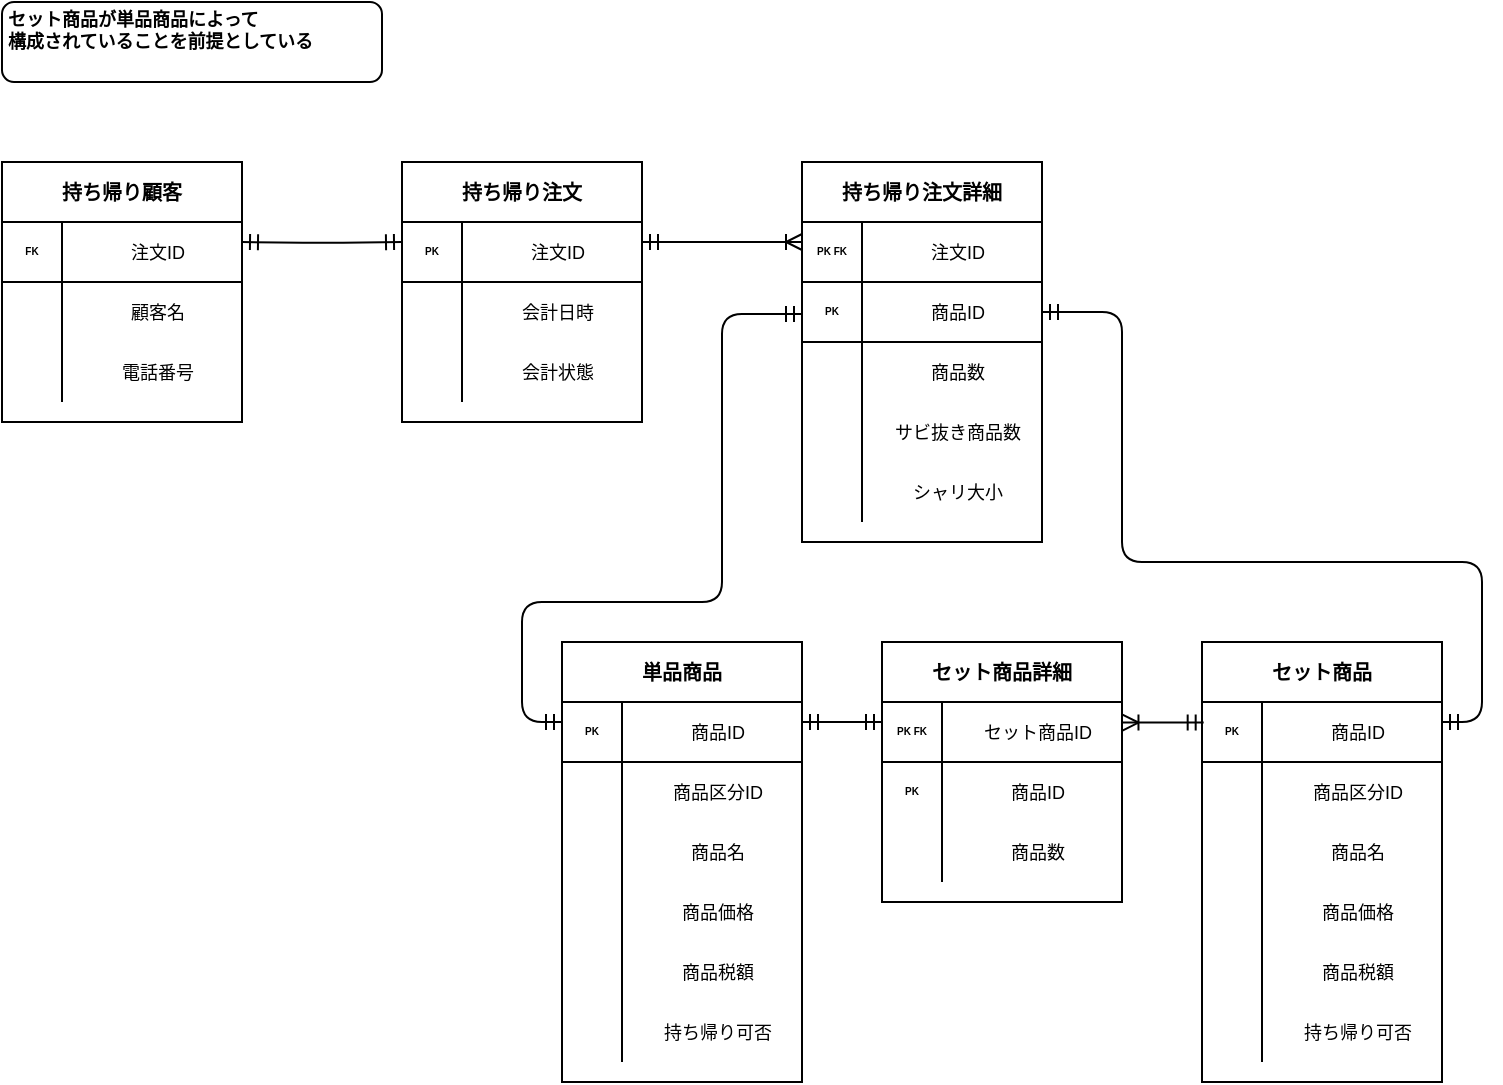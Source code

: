 <mxfile version="17.4.6" type="device" pages="4"><diagram id="BN52Xooz853QkGmvk4Z0" name="課題1"><mxGraphModel dx="1141" dy="3943" grid="1" gridSize="10" guides="1" tooltips="1" connect="1" arrows="1" fold="1" page="1" pageScale="1" pageWidth="1169" pageHeight="1654" math="0" shadow="0"><root><mxCell id="0"/><mxCell id="1" parent="0"/><mxCell id="MjRqlv3KeQSKjVcW5SXZ-1" value="持ち帰り顧客" style="shape=table;startSize=30;container=1;collapsible=1;childLayout=tableLayout;fixedRows=1;rowLines=0;fontStyle=1;align=center;resizeLast=1;rounded=0;shadow=0;fontSize=10;strokeWidth=1;fillColor=default;gradientColor=#ffffff;gradientDirection=east;sketch=0;swimlaneLine=1;strokeColor=default;swimlaneFillColor=default;spacingTop=0;" vertex="1" parent="1"><mxGeometry x="40" y="-3200" width="120" height="130" as="geometry"><mxRectangle x="30" y="130" width="50" height="30" as="alternateBounds"/></mxGeometry></mxCell><mxCell id="MjRqlv3KeQSKjVcW5SXZ-2" value="" style="shape=tableRow;horizontal=0;startSize=0;swimlaneHead=0;swimlaneBody=0;fillColor=none;collapsible=0;dropTarget=0;points=[[0,0.5],[1,0.5]];portConstraint=eastwest;top=0;left=0;right=0;bottom=1;rounded=0;shadow=0;fontSize=5;strokeWidth=1;align=center;" vertex="1" parent="MjRqlv3KeQSKjVcW5SXZ-1"><mxGeometry y="30" width="120" height="30" as="geometry"/></mxCell><mxCell id="MjRqlv3KeQSKjVcW5SXZ-3" value="FK" style="shape=partialRectangle;connectable=0;fillColor=none;top=0;left=0;bottom=0;right=0;fontStyle=1;overflow=hidden;rounded=0;shadow=0;fontSize=5;strokeWidth=1;" vertex="1" parent="MjRqlv3KeQSKjVcW5SXZ-2"><mxGeometry width="30" height="30" as="geometry"><mxRectangle width="30" height="30" as="alternateBounds"/></mxGeometry></mxCell><mxCell id="MjRqlv3KeQSKjVcW5SXZ-4" value="注文ID" style="shape=partialRectangle;connectable=0;fillColor=none;top=0;left=0;bottom=0;right=0;align=center;spacingLeft=6;fontStyle=0;overflow=hidden;rounded=0;shadow=0;fontSize=9;strokeWidth=1;" vertex="1" parent="MjRqlv3KeQSKjVcW5SXZ-2"><mxGeometry x="30" width="90" height="30" as="geometry"><mxRectangle width="90" height="30" as="alternateBounds"/></mxGeometry></mxCell><mxCell id="MjRqlv3KeQSKjVcW5SXZ-5" value="" style="shape=tableRow;horizontal=0;startSize=0;swimlaneHead=0;swimlaneBody=0;fillColor=none;collapsible=0;dropTarget=0;points=[[0,0.5],[1,0.5]];portConstraint=eastwest;top=0;left=0;right=0;bottom=0;rounded=0;shadow=0;fontSize=5;strokeWidth=1;" vertex="1" parent="MjRqlv3KeQSKjVcW5SXZ-1"><mxGeometry y="60" width="120" height="30" as="geometry"/></mxCell><mxCell id="MjRqlv3KeQSKjVcW5SXZ-6" value="" style="shape=partialRectangle;connectable=0;fillColor=none;top=0;left=0;bottom=0;right=0;editable=1;overflow=hidden;rounded=0;shadow=0;fontSize=5;strokeWidth=1;" vertex="1" parent="MjRqlv3KeQSKjVcW5SXZ-5"><mxGeometry width="30" height="30" as="geometry"><mxRectangle width="30" height="30" as="alternateBounds"/></mxGeometry></mxCell><mxCell id="MjRqlv3KeQSKjVcW5SXZ-7" value="顧客名" style="shape=partialRectangle;connectable=0;fillColor=none;top=0;left=0;bottom=0;right=0;align=center;spacingLeft=6;overflow=hidden;rounded=0;shadow=0;fontSize=9;strokeWidth=1;" vertex="1" parent="MjRqlv3KeQSKjVcW5SXZ-5"><mxGeometry x="30" width="90" height="30" as="geometry"><mxRectangle width="90" height="30" as="alternateBounds"/></mxGeometry></mxCell><mxCell id="MjRqlv3KeQSKjVcW5SXZ-8" value="" style="shape=tableRow;horizontal=0;startSize=0;swimlaneHead=0;swimlaneBody=0;fillColor=none;collapsible=0;dropTarget=0;points=[[0,0.5],[1,0.5]];portConstraint=eastwest;top=0;left=0;right=0;bottom=0;rounded=0;shadow=0;fontSize=5;strokeWidth=1;" vertex="1" parent="MjRqlv3KeQSKjVcW5SXZ-1"><mxGeometry y="90" width="120" height="30" as="geometry"/></mxCell><mxCell id="MjRqlv3KeQSKjVcW5SXZ-9" value="" style="shape=partialRectangle;connectable=0;fillColor=none;top=0;left=0;bottom=0;right=0;editable=1;overflow=hidden;rounded=0;shadow=0;fontSize=5;strokeWidth=1;" vertex="1" parent="MjRqlv3KeQSKjVcW5SXZ-8"><mxGeometry width="30" height="30" as="geometry"><mxRectangle width="30" height="30" as="alternateBounds"/></mxGeometry></mxCell><mxCell id="MjRqlv3KeQSKjVcW5SXZ-10" value="電話番号" style="shape=partialRectangle;connectable=0;fillColor=none;top=0;left=0;bottom=0;right=0;align=center;spacingLeft=6;overflow=hidden;rounded=0;shadow=0;fontSize=9;strokeWidth=1;" vertex="1" parent="MjRqlv3KeQSKjVcW5SXZ-8"><mxGeometry x="30" width="90" height="30" as="geometry"><mxRectangle width="90" height="30" as="alternateBounds"/></mxGeometry></mxCell><mxCell id="MjRqlv3KeQSKjVcW5SXZ-11" value="持ち帰り注文" style="shape=table;startSize=30;container=1;collapsible=1;childLayout=tableLayout;fixedRows=1;rowLines=0;fontStyle=1;align=center;resizeLast=1;rounded=0;shadow=0;fontSize=10;strokeWidth=1;fillColor=default;gradientColor=#ffffff;gradientDirection=east;sketch=0;swimlaneLine=1;strokeColor=default;swimlaneFillColor=default;spacingTop=0;" vertex="1" parent="1"><mxGeometry x="240" y="-3200" width="120" height="130" as="geometry"><mxRectangle x="30" y="130" width="50" height="30" as="alternateBounds"/></mxGeometry></mxCell><mxCell id="MjRqlv3KeQSKjVcW5SXZ-12" value="" style="shape=tableRow;horizontal=0;startSize=0;swimlaneHead=0;swimlaneBody=0;fillColor=none;collapsible=0;dropTarget=0;points=[[0,0.5],[1,0.5]];portConstraint=eastwest;top=0;left=0;right=0;bottom=1;rounded=0;shadow=0;fontSize=5;strokeWidth=1;align=center;" vertex="1" parent="MjRqlv3KeQSKjVcW5SXZ-11"><mxGeometry y="30" width="120" height="30" as="geometry"/></mxCell><mxCell id="MjRqlv3KeQSKjVcW5SXZ-13" value="PK" style="shape=partialRectangle;connectable=0;fillColor=none;top=0;left=0;bottom=0;right=0;fontStyle=1;overflow=hidden;rounded=0;shadow=0;fontSize=5;strokeWidth=1;" vertex="1" parent="MjRqlv3KeQSKjVcW5SXZ-12"><mxGeometry width="30" height="30" as="geometry"><mxRectangle width="30" height="30" as="alternateBounds"/></mxGeometry></mxCell><mxCell id="MjRqlv3KeQSKjVcW5SXZ-14" value="注文ID" style="shape=partialRectangle;connectable=0;fillColor=none;top=0;left=0;bottom=0;right=0;align=center;spacingLeft=6;fontStyle=0;overflow=hidden;rounded=0;shadow=0;fontSize=9;strokeWidth=1;" vertex="1" parent="MjRqlv3KeQSKjVcW5SXZ-12"><mxGeometry x="30" width="90" height="30" as="geometry"><mxRectangle width="90" height="30" as="alternateBounds"/></mxGeometry></mxCell><mxCell id="MjRqlv3KeQSKjVcW5SXZ-15" value="" style="shape=tableRow;horizontal=0;startSize=0;swimlaneHead=0;swimlaneBody=0;fillColor=none;collapsible=0;dropTarget=0;points=[[0,0.5],[1,0.5]];portConstraint=eastwest;top=0;left=0;right=0;bottom=0;rounded=0;shadow=0;fontSize=5;strokeWidth=1;" vertex="1" parent="MjRqlv3KeQSKjVcW5SXZ-11"><mxGeometry y="60" width="120" height="30" as="geometry"/></mxCell><mxCell id="MjRqlv3KeQSKjVcW5SXZ-16" value="" style="shape=partialRectangle;connectable=0;fillColor=none;top=0;left=0;bottom=0;right=0;editable=1;overflow=hidden;rounded=0;shadow=0;fontSize=5;strokeWidth=1;" vertex="1" parent="MjRqlv3KeQSKjVcW5SXZ-15"><mxGeometry width="30" height="30" as="geometry"><mxRectangle width="30" height="30" as="alternateBounds"/></mxGeometry></mxCell><mxCell id="MjRqlv3KeQSKjVcW5SXZ-17" value="会計日時" style="shape=partialRectangle;connectable=0;fillColor=none;top=0;left=0;bottom=0;right=0;align=center;spacingLeft=6;overflow=hidden;rounded=0;shadow=0;fontSize=9;strokeWidth=1;" vertex="1" parent="MjRqlv3KeQSKjVcW5SXZ-15"><mxGeometry x="30" width="90" height="30" as="geometry"><mxRectangle width="90" height="30" as="alternateBounds"/></mxGeometry></mxCell><mxCell id="MjRqlv3KeQSKjVcW5SXZ-18" style="shape=tableRow;horizontal=0;startSize=0;swimlaneHead=0;swimlaneBody=0;fillColor=none;collapsible=0;dropTarget=0;points=[[0,0.5],[1,0.5]];portConstraint=eastwest;top=0;left=0;right=0;bottom=0;rounded=0;shadow=0;fontSize=5;strokeWidth=1;" vertex="1" parent="MjRqlv3KeQSKjVcW5SXZ-11"><mxGeometry y="90" width="120" height="30" as="geometry"/></mxCell><mxCell id="MjRqlv3KeQSKjVcW5SXZ-19" style="shape=partialRectangle;connectable=0;fillColor=none;top=0;left=0;bottom=0;right=0;editable=1;overflow=hidden;rounded=0;shadow=0;fontSize=5;strokeWidth=1;" vertex="1" parent="MjRqlv3KeQSKjVcW5SXZ-18"><mxGeometry width="30" height="30" as="geometry"><mxRectangle width="30" height="30" as="alternateBounds"/></mxGeometry></mxCell><mxCell id="MjRqlv3KeQSKjVcW5SXZ-20" value="会計状態" style="shape=partialRectangle;connectable=0;fillColor=none;top=0;left=0;bottom=0;right=0;align=center;spacingLeft=6;overflow=hidden;rounded=0;shadow=0;fontSize=9;strokeWidth=1;" vertex="1" parent="MjRqlv3KeQSKjVcW5SXZ-18"><mxGeometry x="30" width="90" height="30" as="geometry"><mxRectangle width="90" height="30" as="alternateBounds"/></mxGeometry></mxCell><mxCell id="MjRqlv3KeQSKjVcW5SXZ-21" value="持ち帰り注文詳細" style="shape=table;startSize=30;container=1;collapsible=1;childLayout=tableLayout;fixedRows=1;rowLines=0;fontStyle=1;align=center;resizeLast=1;rounded=0;shadow=0;fontSize=10;strokeWidth=1;fillColor=default;gradientColor=#ffffff;gradientDirection=east;sketch=0;swimlaneLine=1;strokeColor=default;swimlaneFillColor=default;spacingTop=0;" vertex="1" parent="1"><mxGeometry x="440" y="-3200" width="120" height="190" as="geometry"><mxRectangle x="30" y="130" width="50" height="30" as="alternateBounds"/></mxGeometry></mxCell><mxCell id="MjRqlv3KeQSKjVcW5SXZ-22" value="" style="shape=tableRow;horizontal=0;startSize=0;swimlaneHead=0;swimlaneBody=0;fillColor=none;collapsible=0;dropTarget=0;points=[[0,0.5],[1,0.5]];portConstraint=eastwest;top=0;left=0;right=0;bottom=1;rounded=0;shadow=0;fontSize=5;strokeWidth=1;align=center;" vertex="1" parent="MjRqlv3KeQSKjVcW5SXZ-21"><mxGeometry y="30" width="120" height="30" as="geometry"/></mxCell><mxCell id="MjRqlv3KeQSKjVcW5SXZ-23" value="PK FK" style="shape=partialRectangle;connectable=0;fillColor=none;top=0;left=0;bottom=0;right=0;fontStyle=1;overflow=hidden;rounded=0;shadow=0;fontSize=5;strokeWidth=1;" vertex="1" parent="MjRqlv3KeQSKjVcW5SXZ-22"><mxGeometry width="30" height="30" as="geometry"><mxRectangle width="30" height="30" as="alternateBounds"/></mxGeometry></mxCell><mxCell id="MjRqlv3KeQSKjVcW5SXZ-24" value="注文ID" style="shape=partialRectangle;connectable=0;fillColor=none;top=0;left=0;bottom=0;right=0;align=center;spacingLeft=6;fontStyle=0;overflow=hidden;rounded=0;shadow=0;fontSize=9;strokeWidth=1;" vertex="1" parent="MjRqlv3KeQSKjVcW5SXZ-22"><mxGeometry x="30" width="90" height="30" as="geometry"><mxRectangle width="90" height="30" as="alternateBounds"/></mxGeometry></mxCell><mxCell id="MjRqlv3KeQSKjVcW5SXZ-25" style="shape=tableRow;horizontal=0;startSize=0;swimlaneHead=0;swimlaneBody=0;fillColor=none;collapsible=0;dropTarget=0;points=[[0,0.5],[1,0.5]];portConstraint=eastwest;top=0;left=0;right=0;bottom=1;rounded=0;shadow=0;fontSize=5;strokeWidth=1;align=center;" vertex="1" parent="MjRqlv3KeQSKjVcW5SXZ-21"><mxGeometry y="60" width="120" height="30" as="geometry"/></mxCell><mxCell id="MjRqlv3KeQSKjVcW5SXZ-26" value="PK" style="shape=partialRectangle;connectable=0;fillColor=none;top=0;left=0;bottom=0;right=0;fontStyle=1;overflow=hidden;rounded=0;shadow=0;fontSize=5;strokeWidth=1;" vertex="1" parent="MjRqlv3KeQSKjVcW5SXZ-25"><mxGeometry width="30" height="30" as="geometry"><mxRectangle width="30" height="30" as="alternateBounds"/></mxGeometry></mxCell><mxCell id="MjRqlv3KeQSKjVcW5SXZ-27" value="商品ID" style="shape=partialRectangle;connectable=0;fillColor=none;top=0;left=0;bottom=0;right=0;align=center;spacingLeft=6;fontStyle=0;overflow=hidden;rounded=0;shadow=0;fontSize=9;strokeWidth=1;" vertex="1" parent="MjRqlv3KeQSKjVcW5SXZ-25"><mxGeometry x="30" width="90" height="30" as="geometry"><mxRectangle width="90" height="30" as="alternateBounds"/></mxGeometry></mxCell><mxCell id="MjRqlv3KeQSKjVcW5SXZ-28" value="" style="shape=tableRow;horizontal=0;startSize=0;swimlaneHead=0;swimlaneBody=0;fillColor=none;collapsible=0;dropTarget=0;points=[[0,0.5],[1,0.5]];portConstraint=eastwest;top=0;left=0;right=0;bottom=0;rounded=0;shadow=0;fontSize=5;strokeWidth=1;" vertex="1" parent="MjRqlv3KeQSKjVcW5SXZ-21"><mxGeometry y="90" width="120" height="30" as="geometry"/></mxCell><mxCell id="MjRqlv3KeQSKjVcW5SXZ-29" value="" style="shape=partialRectangle;connectable=0;fillColor=none;top=0;left=0;bottom=0;right=0;editable=1;overflow=hidden;rounded=0;shadow=0;fontSize=5;strokeWidth=1;" vertex="1" parent="MjRqlv3KeQSKjVcW5SXZ-28"><mxGeometry width="30" height="30" as="geometry"><mxRectangle width="30" height="30" as="alternateBounds"/></mxGeometry></mxCell><mxCell id="MjRqlv3KeQSKjVcW5SXZ-30" value="商品数" style="shape=partialRectangle;connectable=0;fillColor=none;top=0;left=0;bottom=0;right=0;align=center;spacingLeft=6;overflow=hidden;rounded=0;shadow=0;fontSize=9;strokeWidth=1;" vertex="1" parent="MjRqlv3KeQSKjVcW5SXZ-28"><mxGeometry x="30" width="90" height="30" as="geometry"><mxRectangle width="90" height="30" as="alternateBounds"/></mxGeometry></mxCell><mxCell id="MjRqlv3KeQSKjVcW5SXZ-31" style="shape=tableRow;horizontal=0;startSize=0;swimlaneHead=0;swimlaneBody=0;fillColor=none;collapsible=0;dropTarget=0;points=[[0,0.5],[1,0.5]];portConstraint=eastwest;top=0;left=0;right=0;bottom=0;rounded=0;shadow=0;fontSize=5;strokeWidth=1;" vertex="1" parent="MjRqlv3KeQSKjVcW5SXZ-21"><mxGeometry y="120" width="120" height="30" as="geometry"/></mxCell><mxCell id="MjRqlv3KeQSKjVcW5SXZ-32" style="shape=partialRectangle;connectable=0;fillColor=none;top=0;left=0;bottom=0;right=0;editable=1;overflow=hidden;rounded=0;shadow=0;fontSize=5;strokeWidth=1;" vertex="1" parent="MjRqlv3KeQSKjVcW5SXZ-31"><mxGeometry width="30" height="30" as="geometry"><mxRectangle width="30" height="30" as="alternateBounds"/></mxGeometry></mxCell><mxCell id="MjRqlv3KeQSKjVcW5SXZ-33" value="サビ抜き商品数" style="shape=partialRectangle;connectable=0;fillColor=none;top=0;left=0;bottom=0;right=0;align=center;spacingLeft=6;overflow=hidden;rounded=0;shadow=0;fontSize=9;strokeWidth=1;" vertex="1" parent="MjRqlv3KeQSKjVcW5SXZ-31"><mxGeometry x="30" width="90" height="30" as="geometry"><mxRectangle width="90" height="30" as="alternateBounds"/></mxGeometry></mxCell><mxCell id="MjRqlv3KeQSKjVcW5SXZ-34" style="shape=tableRow;horizontal=0;startSize=0;swimlaneHead=0;swimlaneBody=0;fillColor=none;collapsible=0;dropTarget=0;points=[[0,0.5],[1,0.5]];portConstraint=eastwest;top=0;left=0;right=0;bottom=0;rounded=0;shadow=0;fontSize=5;strokeWidth=1;" vertex="1" parent="MjRqlv3KeQSKjVcW5SXZ-21"><mxGeometry y="150" width="120" height="30" as="geometry"/></mxCell><mxCell id="MjRqlv3KeQSKjVcW5SXZ-35" style="shape=partialRectangle;connectable=0;fillColor=none;top=0;left=0;bottom=0;right=0;editable=1;overflow=hidden;rounded=0;shadow=0;fontSize=5;strokeWidth=1;" vertex="1" parent="MjRqlv3KeQSKjVcW5SXZ-34"><mxGeometry width="30" height="30" as="geometry"><mxRectangle width="30" height="30" as="alternateBounds"/></mxGeometry></mxCell><mxCell id="MjRqlv3KeQSKjVcW5SXZ-36" value="シャリ大小" style="shape=partialRectangle;connectable=0;fillColor=none;top=0;left=0;bottom=0;right=0;align=center;spacingLeft=6;overflow=hidden;rounded=0;shadow=0;fontSize=9;strokeWidth=1;fontColor=#000000;" vertex="1" parent="MjRqlv3KeQSKjVcW5SXZ-34"><mxGeometry x="30" width="90" height="30" as="geometry"><mxRectangle width="90" height="30" as="alternateBounds"/></mxGeometry></mxCell><mxCell id="MjRqlv3KeQSKjVcW5SXZ-37" value="単品商品" style="shape=table;startSize=30;container=1;collapsible=1;childLayout=tableLayout;fixedRows=1;rowLines=0;fontStyle=1;align=center;resizeLast=1;rounded=0;shadow=0;fontSize=10;strokeWidth=1;fillColor=default;gradientColor=#ffffff;gradientDirection=east;sketch=0;swimlaneLine=1;strokeColor=default;swimlaneFillColor=default;spacingTop=0;" vertex="1" parent="1"><mxGeometry x="320" y="-2960" width="120" height="220" as="geometry"><mxRectangle x="30" y="130" width="50" height="30" as="alternateBounds"/></mxGeometry></mxCell><mxCell id="MjRqlv3KeQSKjVcW5SXZ-38" value="" style="shape=tableRow;horizontal=0;startSize=0;swimlaneHead=0;swimlaneBody=0;fillColor=none;collapsible=0;dropTarget=0;points=[[0,0.5],[1,0.5]];portConstraint=eastwest;top=0;left=0;right=0;bottom=1;rounded=0;shadow=0;fontSize=5;strokeWidth=1;align=center;" vertex="1" parent="MjRqlv3KeQSKjVcW5SXZ-37"><mxGeometry y="30" width="120" height="30" as="geometry"/></mxCell><mxCell id="MjRqlv3KeQSKjVcW5SXZ-39" value="PK" style="shape=partialRectangle;connectable=0;fillColor=none;top=0;left=0;bottom=0;right=0;fontStyle=1;overflow=hidden;rounded=0;shadow=0;fontSize=5;strokeWidth=1;" vertex="1" parent="MjRqlv3KeQSKjVcW5SXZ-38"><mxGeometry width="30" height="30" as="geometry"><mxRectangle width="30" height="30" as="alternateBounds"/></mxGeometry></mxCell><mxCell id="MjRqlv3KeQSKjVcW5SXZ-40" value="商品ID" style="shape=partialRectangle;connectable=0;fillColor=none;top=0;left=0;bottom=0;right=0;align=center;spacingLeft=6;fontStyle=0;overflow=hidden;rounded=0;shadow=0;fontSize=9;strokeWidth=1;" vertex="1" parent="MjRqlv3KeQSKjVcW5SXZ-38"><mxGeometry x="30" width="90" height="30" as="geometry"><mxRectangle width="90" height="30" as="alternateBounds"/></mxGeometry></mxCell><mxCell id="MjRqlv3KeQSKjVcW5SXZ-41" value="" style="shape=tableRow;horizontal=0;startSize=0;swimlaneHead=0;swimlaneBody=0;fillColor=none;collapsible=0;dropTarget=0;points=[[0,0.5],[1,0.5]];portConstraint=eastwest;top=0;left=0;right=0;bottom=0;rounded=0;shadow=0;fontSize=5;strokeWidth=1;" vertex="1" parent="MjRqlv3KeQSKjVcW5SXZ-37"><mxGeometry y="60" width="120" height="30" as="geometry"/></mxCell><mxCell id="MjRqlv3KeQSKjVcW5SXZ-42" value="" style="shape=partialRectangle;connectable=0;fillColor=none;top=0;left=0;bottom=0;right=0;editable=1;overflow=hidden;rounded=0;shadow=0;fontSize=5;strokeWidth=1;" vertex="1" parent="MjRqlv3KeQSKjVcW5SXZ-41"><mxGeometry width="30" height="30" as="geometry"><mxRectangle width="30" height="30" as="alternateBounds"/></mxGeometry></mxCell><mxCell id="MjRqlv3KeQSKjVcW5SXZ-43" value="商品区分ID" style="shape=partialRectangle;connectable=0;fillColor=none;top=0;left=0;bottom=0;right=0;align=center;spacingLeft=6;overflow=hidden;rounded=0;shadow=0;fontSize=9;strokeWidth=1;" vertex="1" parent="MjRqlv3KeQSKjVcW5SXZ-41"><mxGeometry x="30" width="90" height="30" as="geometry"><mxRectangle width="90" height="30" as="alternateBounds"/></mxGeometry></mxCell><mxCell id="MjRqlv3KeQSKjVcW5SXZ-44" style="shape=tableRow;horizontal=0;startSize=0;swimlaneHead=0;swimlaneBody=0;fillColor=none;collapsible=0;dropTarget=0;points=[[0,0.5],[1,0.5]];portConstraint=eastwest;top=0;left=0;right=0;bottom=0;rounded=0;shadow=0;fontSize=5;strokeWidth=1;" vertex="1" parent="MjRqlv3KeQSKjVcW5SXZ-37"><mxGeometry y="90" width="120" height="30" as="geometry"/></mxCell><mxCell id="MjRqlv3KeQSKjVcW5SXZ-45" style="shape=partialRectangle;connectable=0;fillColor=none;top=0;left=0;bottom=0;right=0;editable=1;overflow=hidden;rounded=0;shadow=0;fontSize=5;strokeWidth=1;" vertex="1" parent="MjRqlv3KeQSKjVcW5SXZ-44"><mxGeometry width="30" height="30" as="geometry"><mxRectangle width="30" height="30" as="alternateBounds"/></mxGeometry></mxCell><mxCell id="MjRqlv3KeQSKjVcW5SXZ-46" value="商品名" style="shape=partialRectangle;connectable=0;fillColor=none;top=0;left=0;bottom=0;right=0;align=center;spacingLeft=6;overflow=hidden;rounded=0;shadow=0;fontSize=9;strokeWidth=1;" vertex="1" parent="MjRqlv3KeQSKjVcW5SXZ-44"><mxGeometry x="30" width="90" height="30" as="geometry"><mxRectangle width="90" height="30" as="alternateBounds"/></mxGeometry></mxCell><mxCell id="MjRqlv3KeQSKjVcW5SXZ-47" style="shape=tableRow;horizontal=0;startSize=0;swimlaneHead=0;swimlaneBody=0;fillColor=none;collapsible=0;dropTarget=0;points=[[0,0.5],[1,0.5]];portConstraint=eastwest;top=0;left=0;right=0;bottom=0;rounded=0;shadow=0;fontSize=5;strokeWidth=1;" vertex="1" parent="MjRqlv3KeQSKjVcW5SXZ-37"><mxGeometry y="120" width="120" height="30" as="geometry"/></mxCell><mxCell id="MjRqlv3KeQSKjVcW5SXZ-48" style="shape=partialRectangle;connectable=0;fillColor=none;top=0;left=0;bottom=0;right=0;editable=1;overflow=hidden;rounded=0;shadow=0;fontSize=5;strokeWidth=1;" vertex="1" parent="MjRqlv3KeQSKjVcW5SXZ-47"><mxGeometry width="30" height="30" as="geometry"><mxRectangle width="30" height="30" as="alternateBounds"/></mxGeometry></mxCell><mxCell id="MjRqlv3KeQSKjVcW5SXZ-49" value="商品価格" style="shape=partialRectangle;connectable=0;fillColor=none;top=0;left=0;bottom=0;right=0;align=center;spacingLeft=6;overflow=hidden;rounded=0;shadow=0;fontSize=9;strokeWidth=1;" vertex="1" parent="MjRqlv3KeQSKjVcW5SXZ-47"><mxGeometry x="30" width="90" height="30" as="geometry"><mxRectangle width="90" height="30" as="alternateBounds"/></mxGeometry></mxCell><mxCell id="MjRqlv3KeQSKjVcW5SXZ-50" style="shape=tableRow;horizontal=0;startSize=0;swimlaneHead=0;swimlaneBody=0;fillColor=none;collapsible=0;dropTarget=0;points=[[0,0.5],[1,0.5]];portConstraint=eastwest;top=0;left=0;right=0;bottom=0;rounded=0;shadow=0;fontSize=5;strokeWidth=1;" vertex="1" parent="MjRqlv3KeQSKjVcW5SXZ-37"><mxGeometry y="150" width="120" height="30" as="geometry"/></mxCell><mxCell id="MjRqlv3KeQSKjVcW5SXZ-51" style="shape=partialRectangle;connectable=0;fillColor=none;top=0;left=0;bottom=0;right=0;editable=1;overflow=hidden;rounded=0;shadow=0;fontSize=5;strokeWidth=1;" vertex="1" parent="MjRqlv3KeQSKjVcW5SXZ-50"><mxGeometry width="30" height="30" as="geometry"><mxRectangle width="30" height="30" as="alternateBounds"/></mxGeometry></mxCell><mxCell id="MjRqlv3KeQSKjVcW5SXZ-52" value="商品税額" style="shape=partialRectangle;connectable=0;fillColor=none;top=0;left=0;bottom=0;right=0;align=center;spacingLeft=6;overflow=hidden;rounded=0;shadow=0;fontSize=9;strokeWidth=1;" vertex="1" parent="MjRqlv3KeQSKjVcW5SXZ-50"><mxGeometry x="30" width="90" height="30" as="geometry"><mxRectangle width="90" height="30" as="alternateBounds"/></mxGeometry></mxCell><mxCell id="MjRqlv3KeQSKjVcW5SXZ-53" style="shape=tableRow;horizontal=0;startSize=0;swimlaneHead=0;swimlaneBody=0;fillColor=none;collapsible=0;dropTarget=0;points=[[0,0.5],[1,0.5]];portConstraint=eastwest;top=0;left=0;right=0;bottom=0;rounded=0;shadow=0;fontSize=5;strokeWidth=1;" vertex="1" parent="MjRqlv3KeQSKjVcW5SXZ-37"><mxGeometry y="180" width="120" height="30" as="geometry"/></mxCell><mxCell id="MjRqlv3KeQSKjVcW5SXZ-54" style="shape=partialRectangle;connectable=0;fillColor=none;top=0;left=0;bottom=0;right=0;editable=1;overflow=hidden;rounded=0;shadow=0;fontSize=5;strokeWidth=1;" vertex="1" parent="MjRqlv3KeQSKjVcW5SXZ-53"><mxGeometry width="30" height="30" as="geometry"><mxRectangle width="30" height="30" as="alternateBounds"/></mxGeometry></mxCell><mxCell id="MjRqlv3KeQSKjVcW5SXZ-55" value="持ち帰り可否" style="shape=partialRectangle;connectable=0;fillColor=none;top=0;left=0;bottom=0;right=0;align=center;spacingLeft=6;overflow=hidden;rounded=0;shadow=0;fontSize=9;strokeWidth=1;" vertex="1" parent="MjRqlv3KeQSKjVcW5SXZ-53"><mxGeometry x="30" width="90" height="30" as="geometry"><mxRectangle width="90" height="30" as="alternateBounds"/></mxGeometry></mxCell><mxCell id="MjRqlv3KeQSKjVcW5SXZ-56" value="セット商品" style="shape=table;startSize=30;container=1;collapsible=1;childLayout=tableLayout;fixedRows=1;rowLines=0;fontStyle=1;align=center;resizeLast=1;rounded=0;shadow=0;fontSize=10;strokeWidth=1;fillColor=default;gradientColor=#ffffff;gradientDirection=east;sketch=0;swimlaneLine=1;strokeColor=default;swimlaneFillColor=default;spacingTop=0;" vertex="1" parent="1"><mxGeometry x="640" y="-2960" width="120" height="220" as="geometry"><mxRectangle x="30" y="130" width="50" height="30" as="alternateBounds"/></mxGeometry></mxCell><mxCell id="MjRqlv3KeQSKjVcW5SXZ-57" value="" style="shape=tableRow;horizontal=0;startSize=0;swimlaneHead=0;swimlaneBody=0;fillColor=none;collapsible=0;dropTarget=0;points=[[0,0.5],[1,0.5]];portConstraint=eastwest;top=0;left=0;right=0;bottom=1;rounded=0;shadow=0;fontSize=5;strokeWidth=1;align=center;" vertex="1" parent="MjRqlv3KeQSKjVcW5SXZ-56"><mxGeometry y="30" width="120" height="30" as="geometry"/></mxCell><mxCell id="MjRqlv3KeQSKjVcW5SXZ-58" value="PK" style="shape=partialRectangle;connectable=0;fillColor=none;top=0;left=0;bottom=0;right=0;fontStyle=1;overflow=hidden;rounded=0;shadow=0;fontSize=5;strokeWidth=1;" vertex="1" parent="MjRqlv3KeQSKjVcW5SXZ-57"><mxGeometry width="30" height="30" as="geometry"><mxRectangle width="30" height="30" as="alternateBounds"/></mxGeometry></mxCell><mxCell id="MjRqlv3KeQSKjVcW5SXZ-59" value="商品ID" style="shape=partialRectangle;connectable=0;fillColor=none;top=0;left=0;bottom=0;right=0;align=center;spacingLeft=6;fontStyle=0;overflow=hidden;rounded=0;shadow=0;fontSize=9;strokeWidth=1;" vertex="1" parent="MjRqlv3KeQSKjVcW5SXZ-57"><mxGeometry x="30" width="90" height="30" as="geometry"><mxRectangle width="90" height="30" as="alternateBounds"/></mxGeometry></mxCell><mxCell id="MjRqlv3KeQSKjVcW5SXZ-60" value="" style="shape=tableRow;horizontal=0;startSize=0;swimlaneHead=0;swimlaneBody=0;fillColor=none;collapsible=0;dropTarget=0;points=[[0,0.5],[1,0.5]];portConstraint=eastwest;top=0;left=0;right=0;bottom=0;rounded=0;shadow=0;fontSize=5;strokeWidth=1;" vertex="1" parent="MjRqlv3KeQSKjVcW5SXZ-56"><mxGeometry y="60" width="120" height="30" as="geometry"/></mxCell><mxCell id="MjRqlv3KeQSKjVcW5SXZ-61" value="" style="shape=partialRectangle;connectable=0;fillColor=none;top=0;left=0;bottom=0;right=0;editable=1;overflow=hidden;rounded=0;shadow=0;fontSize=5;strokeWidth=1;" vertex="1" parent="MjRqlv3KeQSKjVcW5SXZ-60"><mxGeometry width="30" height="30" as="geometry"><mxRectangle width="30" height="30" as="alternateBounds"/></mxGeometry></mxCell><mxCell id="MjRqlv3KeQSKjVcW5SXZ-62" value="商品区分ID" style="shape=partialRectangle;connectable=0;fillColor=none;top=0;left=0;bottom=0;right=0;align=center;spacingLeft=6;overflow=hidden;rounded=0;shadow=0;fontSize=9;strokeWidth=1;" vertex="1" parent="MjRqlv3KeQSKjVcW5SXZ-60"><mxGeometry x="30" width="90" height="30" as="geometry"><mxRectangle width="90" height="30" as="alternateBounds"/></mxGeometry></mxCell><mxCell id="MjRqlv3KeQSKjVcW5SXZ-63" style="shape=tableRow;horizontal=0;startSize=0;swimlaneHead=0;swimlaneBody=0;fillColor=none;collapsible=0;dropTarget=0;points=[[0,0.5],[1,0.5]];portConstraint=eastwest;top=0;left=0;right=0;bottom=0;rounded=0;shadow=0;fontSize=5;strokeWidth=1;" vertex="1" parent="MjRqlv3KeQSKjVcW5SXZ-56"><mxGeometry y="90" width="120" height="30" as="geometry"/></mxCell><mxCell id="MjRqlv3KeQSKjVcW5SXZ-64" style="shape=partialRectangle;connectable=0;fillColor=none;top=0;left=0;bottom=0;right=0;editable=1;overflow=hidden;rounded=0;shadow=0;fontSize=5;strokeWidth=1;" vertex="1" parent="MjRqlv3KeQSKjVcW5SXZ-63"><mxGeometry width="30" height="30" as="geometry"><mxRectangle width="30" height="30" as="alternateBounds"/></mxGeometry></mxCell><mxCell id="MjRqlv3KeQSKjVcW5SXZ-65" value="商品名" style="shape=partialRectangle;connectable=0;fillColor=none;top=0;left=0;bottom=0;right=0;align=center;spacingLeft=6;overflow=hidden;rounded=0;shadow=0;fontSize=9;strokeWidth=1;" vertex="1" parent="MjRqlv3KeQSKjVcW5SXZ-63"><mxGeometry x="30" width="90" height="30" as="geometry"><mxRectangle width="90" height="30" as="alternateBounds"/></mxGeometry></mxCell><mxCell id="MjRqlv3KeQSKjVcW5SXZ-66" style="shape=tableRow;horizontal=0;startSize=0;swimlaneHead=0;swimlaneBody=0;fillColor=none;collapsible=0;dropTarget=0;points=[[0,0.5],[1,0.5]];portConstraint=eastwest;top=0;left=0;right=0;bottom=0;rounded=0;shadow=0;fontSize=5;strokeWidth=1;" vertex="1" parent="MjRqlv3KeQSKjVcW5SXZ-56"><mxGeometry y="120" width="120" height="30" as="geometry"/></mxCell><mxCell id="MjRqlv3KeQSKjVcW5SXZ-67" style="shape=partialRectangle;connectable=0;fillColor=none;top=0;left=0;bottom=0;right=0;editable=1;overflow=hidden;rounded=0;shadow=0;fontSize=5;strokeWidth=1;" vertex="1" parent="MjRqlv3KeQSKjVcW5SXZ-66"><mxGeometry width="30" height="30" as="geometry"><mxRectangle width="30" height="30" as="alternateBounds"/></mxGeometry></mxCell><mxCell id="MjRqlv3KeQSKjVcW5SXZ-68" value="商品価格" style="shape=partialRectangle;connectable=0;fillColor=none;top=0;left=0;bottom=0;right=0;align=center;spacingLeft=6;overflow=hidden;rounded=0;shadow=0;fontSize=9;strokeWidth=1;" vertex="1" parent="MjRqlv3KeQSKjVcW5SXZ-66"><mxGeometry x="30" width="90" height="30" as="geometry"><mxRectangle width="90" height="30" as="alternateBounds"/></mxGeometry></mxCell><mxCell id="MjRqlv3KeQSKjVcW5SXZ-69" style="shape=tableRow;horizontal=0;startSize=0;swimlaneHead=0;swimlaneBody=0;fillColor=none;collapsible=0;dropTarget=0;points=[[0,0.5],[1,0.5]];portConstraint=eastwest;top=0;left=0;right=0;bottom=0;rounded=0;shadow=0;fontSize=5;strokeWidth=1;" vertex="1" parent="MjRqlv3KeQSKjVcW5SXZ-56"><mxGeometry y="150" width="120" height="30" as="geometry"/></mxCell><mxCell id="MjRqlv3KeQSKjVcW5SXZ-70" style="shape=partialRectangle;connectable=0;fillColor=none;top=0;left=0;bottom=0;right=0;editable=1;overflow=hidden;rounded=0;shadow=0;fontSize=5;strokeWidth=1;" vertex="1" parent="MjRqlv3KeQSKjVcW5SXZ-69"><mxGeometry width="30" height="30" as="geometry"><mxRectangle width="30" height="30" as="alternateBounds"/></mxGeometry></mxCell><mxCell id="MjRqlv3KeQSKjVcW5SXZ-71" value="商品税額" style="shape=partialRectangle;connectable=0;fillColor=none;top=0;left=0;bottom=0;right=0;align=center;spacingLeft=6;overflow=hidden;rounded=0;shadow=0;fontSize=9;strokeWidth=1;" vertex="1" parent="MjRqlv3KeQSKjVcW5SXZ-69"><mxGeometry x="30" width="90" height="30" as="geometry"><mxRectangle width="90" height="30" as="alternateBounds"/></mxGeometry></mxCell><mxCell id="MjRqlv3KeQSKjVcW5SXZ-72" style="shape=tableRow;horizontal=0;startSize=0;swimlaneHead=0;swimlaneBody=0;fillColor=none;collapsible=0;dropTarget=0;points=[[0,0.5],[1,0.5]];portConstraint=eastwest;top=0;left=0;right=0;bottom=0;rounded=0;shadow=0;fontSize=5;strokeWidth=1;" vertex="1" parent="MjRqlv3KeQSKjVcW5SXZ-56"><mxGeometry y="180" width="120" height="30" as="geometry"/></mxCell><mxCell id="MjRqlv3KeQSKjVcW5SXZ-73" style="shape=partialRectangle;connectable=0;fillColor=none;top=0;left=0;bottom=0;right=0;editable=1;overflow=hidden;rounded=0;shadow=0;fontSize=5;strokeWidth=1;" vertex="1" parent="MjRqlv3KeQSKjVcW5SXZ-72"><mxGeometry width="30" height="30" as="geometry"><mxRectangle width="30" height="30" as="alternateBounds"/></mxGeometry></mxCell><mxCell id="MjRqlv3KeQSKjVcW5SXZ-74" value="持ち帰り可否" style="shape=partialRectangle;connectable=0;fillColor=none;top=0;left=0;bottom=0;right=0;align=center;spacingLeft=6;overflow=hidden;rounded=0;shadow=0;fontSize=9;strokeWidth=1;" vertex="1" parent="MjRqlv3KeQSKjVcW5SXZ-72"><mxGeometry x="30" width="90" height="30" as="geometry"><mxRectangle width="90" height="30" as="alternateBounds"/></mxGeometry></mxCell><mxCell id="MjRqlv3KeQSKjVcW5SXZ-75" value="セット商品詳細" style="shape=table;startSize=30;container=1;collapsible=1;childLayout=tableLayout;fixedRows=1;rowLines=0;fontStyle=1;align=center;resizeLast=1;rounded=0;shadow=0;fontSize=10;strokeWidth=1;fillColor=default;gradientColor=#ffffff;gradientDirection=east;sketch=0;swimlaneLine=1;strokeColor=default;swimlaneFillColor=default;spacingTop=0;" vertex="1" parent="1"><mxGeometry x="480" y="-2960" width="120" height="130" as="geometry"><mxRectangle x="30" y="130" width="50" height="30" as="alternateBounds"/></mxGeometry></mxCell><mxCell id="MjRqlv3KeQSKjVcW5SXZ-76" value="" style="shape=tableRow;horizontal=0;startSize=0;swimlaneHead=0;swimlaneBody=0;fillColor=none;collapsible=0;dropTarget=0;points=[[0,0.5],[1,0.5]];portConstraint=eastwest;top=0;left=0;right=0;bottom=1;rounded=0;shadow=0;fontSize=5;strokeWidth=1;align=center;" vertex="1" parent="MjRqlv3KeQSKjVcW5SXZ-75"><mxGeometry y="30" width="120" height="30" as="geometry"/></mxCell><mxCell id="MjRqlv3KeQSKjVcW5SXZ-77" value="PK FK" style="shape=partialRectangle;connectable=0;fillColor=none;top=0;left=0;bottom=0;right=0;fontStyle=1;overflow=hidden;rounded=0;shadow=0;fontSize=5;strokeWidth=1;" vertex="1" parent="MjRqlv3KeQSKjVcW5SXZ-76"><mxGeometry width="30" height="30" as="geometry"><mxRectangle width="30" height="30" as="alternateBounds"/></mxGeometry></mxCell><mxCell id="MjRqlv3KeQSKjVcW5SXZ-78" value="セット商品ID" style="shape=partialRectangle;connectable=0;fillColor=none;top=0;left=0;bottom=0;right=0;align=center;spacingLeft=6;fontStyle=0;overflow=hidden;rounded=0;shadow=0;fontSize=9;strokeWidth=1;" vertex="1" parent="MjRqlv3KeQSKjVcW5SXZ-76"><mxGeometry x="30" width="90" height="30" as="geometry"><mxRectangle width="90" height="30" as="alternateBounds"/></mxGeometry></mxCell><mxCell id="MjRqlv3KeQSKjVcW5SXZ-79" style="shape=tableRow;horizontal=0;startSize=0;swimlaneHead=0;swimlaneBody=0;fillColor=none;collapsible=0;dropTarget=0;points=[[0,0.5],[1,0.5]];portConstraint=eastwest;top=0;left=0;right=0;bottom=0;rounded=0;shadow=0;fontSize=5;strokeWidth=1;" vertex="1" parent="MjRqlv3KeQSKjVcW5SXZ-75"><mxGeometry y="60" width="120" height="30" as="geometry"/></mxCell><mxCell id="MjRqlv3KeQSKjVcW5SXZ-80" value="PK" style="shape=partialRectangle;connectable=0;fillColor=none;top=0;left=0;bottom=0;right=0;editable=1;overflow=hidden;rounded=0;shadow=0;fontSize=5;strokeWidth=1;fontStyle=1" vertex="1" parent="MjRqlv3KeQSKjVcW5SXZ-79"><mxGeometry width="30" height="30" as="geometry"><mxRectangle width="30" height="30" as="alternateBounds"/></mxGeometry></mxCell><mxCell id="MjRqlv3KeQSKjVcW5SXZ-81" value="商品ID" style="shape=partialRectangle;connectable=0;fillColor=none;top=0;left=0;bottom=0;right=0;align=center;spacingLeft=6;overflow=hidden;rounded=0;shadow=0;fontSize=9;strokeWidth=1;" vertex="1" parent="MjRqlv3KeQSKjVcW5SXZ-79"><mxGeometry x="30" width="90" height="30" as="geometry"><mxRectangle width="90" height="30" as="alternateBounds"/></mxGeometry></mxCell><mxCell id="MjRqlv3KeQSKjVcW5SXZ-82" style="shape=tableRow;horizontal=0;startSize=0;swimlaneHead=0;swimlaneBody=0;fillColor=none;collapsible=0;dropTarget=0;points=[[0,0.5],[1,0.5]];portConstraint=eastwest;top=0;left=0;right=0;bottom=0;rounded=0;shadow=0;fontSize=5;strokeWidth=1;" vertex="1" parent="MjRqlv3KeQSKjVcW5SXZ-75"><mxGeometry y="90" width="120" height="30" as="geometry"/></mxCell><mxCell id="MjRqlv3KeQSKjVcW5SXZ-83" style="shape=partialRectangle;connectable=0;fillColor=none;top=0;left=0;bottom=0;right=0;editable=1;overflow=hidden;rounded=0;shadow=0;fontSize=5;strokeWidth=1;fontStyle=1" vertex="1" parent="MjRqlv3KeQSKjVcW5SXZ-82"><mxGeometry width="30" height="30" as="geometry"><mxRectangle width="30" height="30" as="alternateBounds"/></mxGeometry></mxCell><mxCell id="MjRqlv3KeQSKjVcW5SXZ-84" value="商品数" style="shape=partialRectangle;connectable=0;fillColor=none;top=0;left=0;bottom=0;right=0;align=center;spacingLeft=6;overflow=hidden;rounded=0;shadow=0;fontSize=9;strokeWidth=1;" vertex="1" parent="MjRqlv3KeQSKjVcW5SXZ-82"><mxGeometry x="30" width="90" height="30" as="geometry"><mxRectangle width="90" height="30" as="alternateBounds"/></mxGeometry></mxCell><mxCell id="MjRqlv3KeQSKjVcW5SXZ-85" value="" style="edgeStyle=orthogonalEdgeStyle;fontSize=12;html=1;endArrow=ERmandOne;startArrow=ERmandOne;rounded=1;shadow=0;sketch=0;fontColor=#EA6B66;strokeColor=default;" edge="1" parent="1" target="MjRqlv3KeQSKjVcW5SXZ-38"><mxGeometry width="100" height="100" relative="1" as="geometry"><mxPoint x="480.0" y="-2920" as="sourcePoint"/><mxPoint x="480.0" y="-2920" as="targetPoint"/><Array as="points"><mxPoint x="480" y="-2920"/><mxPoint x="480" y="-2920"/></Array></mxGeometry></mxCell><mxCell id="MjRqlv3KeQSKjVcW5SXZ-86" value="" style="edgeStyle=orthogonalEdgeStyle;fontSize=12;html=1;endArrow=ERmandOne;startArrow=ERmandOne;rounded=1;shadow=0;sketch=0;fontColor=#000000;strokeColor=default;entryX=0;entryY=0.333;entryDx=0;entryDy=0;entryPerimeter=0;" edge="1" parent="1" target="MjRqlv3KeQSKjVcW5SXZ-12"><mxGeometry width="100" height="100" relative="1" as="geometry"><mxPoint x="160" y="-3160" as="sourcePoint"/><mxPoint x="260" y="-3250" as="targetPoint"/></mxGeometry></mxCell><mxCell id="MjRqlv3KeQSKjVcW5SXZ-87" value="" style="edgeStyle=orthogonalEdgeStyle;fontSize=12;html=1;endArrow=ERoneToMany;startArrow=ERmandOne;rounded=1;shadow=0;sketch=0;fontColor=#000000;strokeColor=default;" edge="1" parent="1"><mxGeometry width="100" height="100" relative="1" as="geometry"><mxPoint x="360" y="-3160" as="sourcePoint"/><mxPoint x="440" y="-3160" as="targetPoint"/></mxGeometry></mxCell><mxCell id="MjRqlv3KeQSKjVcW5SXZ-88" value="" style="edgeStyle=orthogonalEdgeStyle;fontSize=12;html=1;endArrow=ERmandOne;startArrow=ERmandOne;rounded=1;shadow=0;sketch=0;fontColor=#000000;strokeColor=default;exitX=0;exitY=0.333;exitDx=0;exitDy=0;exitPerimeter=0;" edge="1" parent="1" source="MjRqlv3KeQSKjVcW5SXZ-38"><mxGeometry width="100" height="100" relative="1" as="geometry"><mxPoint x="340" y="-3024" as="sourcePoint"/><mxPoint x="440" y="-3124" as="targetPoint"/><Array as="points"><mxPoint x="300" y="-2920"/><mxPoint x="300" y="-2980"/><mxPoint x="400" y="-2980"/><mxPoint x="400" y="-3124"/></Array></mxGeometry></mxCell><mxCell id="MjRqlv3KeQSKjVcW5SXZ-89" value="" style="edgeStyle=orthogonalEdgeStyle;fontSize=12;html=1;endArrow=ERmandOne;startArrow=ERmandOne;rounded=1;shadow=0;sketch=0;fontColor=#000000;strokeColor=default;entryX=1;entryY=0.5;entryDx=0;entryDy=0;" edge="1" parent="1" source="MjRqlv3KeQSKjVcW5SXZ-57" target="MjRqlv3KeQSKjVcW5SXZ-25"><mxGeometry width="100" height="100" relative="1" as="geometry"><mxPoint x="680" y="-2915" as="sourcePoint"/><mxPoint x="580" y="-3125" as="targetPoint"/><Array as="points"><mxPoint x="780" y="-2920"/><mxPoint x="780" y="-3000"/><mxPoint x="600" y="-3000"/><mxPoint x="600" y="-3125"/></Array></mxGeometry></mxCell><mxCell id="MjRqlv3KeQSKjVcW5SXZ-90" value="" style="edgeStyle=entityRelationEdgeStyle;fontSize=12;html=1;endArrow=ERoneToMany;startArrow=ERmandOne;rounded=1;shadow=0;sketch=0;fontColor=#000000;strokeColor=default;entryX=1.002;entryY=0.343;entryDx=0;entryDy=0;entryPerimeter=0;exitX=0.007;exitY=0.343;exitDx=0;exitDy=0;exitPerimeter=0;" edge="1" parent="1" source="MjRqlv3KeQSKjVcW5SXZ-57" target="MjRqlv3KeQSKjVcW5SXZ-76"><mxGeometry width="100" height="100" relative="1" as="geometry"><mxPoint x="630" y="-2940" as="sourcePoint"/><mxPoint x="730" y="-3040" as="targetPoint"/></mxGeometry></mxCell><mxCell id="MjRqlv3KeQSKjVcW5SXZ-91" value="&lt;b&gt;セット商品が単品商品によって&lt;br&gt;構成されていることを前提としている&lt;br&gt;&lt;br&gt;&lt;/b&gt;" style="text;html=1;resizable=0;autosize=1;align=left;verticalAlign=middle;points=[];fillColor=#FFFFFF;strokeColor=default;rounded=1;shadow=0;labelBackgroundColor=#FFFFFF;labelBorderColor=none;sketch=0;fontSize=9;fontColor=#000000;horizontal=1;spacing=3;" vertex="1" parent="1"><mxGeometry x="40" y="-3280" width="190" height="40" as="geometry"/></mxCell></root></mxGraphModel></diagram><diagram id="hg7Bpj_eIUQG-X3x_uc_" name="課題2"><mxGraphModel dx="920" dy="3820" grid="1" gridSize="10" guides="1" tooltips="1" connect="1" arrows="1" fold="1" page="1" pageScale="1" pageWidth="1169" pageHeight="1654" math="0" shadow="0"><root><mxCell id="0"/><mxCell id="1" parent="0"/><mxCell id="zVRNtXdO8tS71pAJqxe--1" value="持ち帰り顧客" style="shape=table;startSize=30;container=1;collapsible=1;childLayout=tableLayout;fixedRows=1;rowLines=0;fontStyle=1;align=center;resizeLast=1;rounded=0;shadow=0;fontSize=10;strokeWidth=1;fillColor=default;gradientColor=#ffffff;gradientDirection=east;sketch=0;swimlaneLine=1;strokeColor=default;swimlaneFillColor=default;spacingTop=0;" vertex="1" parent="1"><mxGeometry x="40" y="-3200" width="120" height="130" as="geometry"><mxRectangle x="30" y="130" width="50" height="30" as="alternateBounds"/></mxGeometry></mxCell><mxCell id="zVRNtXdO8tS71pAJqxe--2" value="" style="shape=tableRow;horizontal=0;startSize=0;swimlaneHead=0;swimlaneBody=0;fillColor=none;collapsible=0;dropTarget=0;points=[[0,0.5],[1,0.5]];portConstraint=eastwest;top=0;left=0;right=0;bottom=1;rounded=0;shadow=0;fontSize=5;strokeWidth=1;align=center;" vertex="1" parent="zVRNtXdO8tS71pAJqxe--1"><mxGeometry y="30" width="120" height="30" as="geometry"/></mxCell><mxCell id="zVRNtXdO8tS71pAJqxe--3" value="FK" style="shape=partialRectangle;connectable=0;fillColor=none;top=0;left=0;bottom=0;right=0;fontStyle=1;overflow=hidden;rounded=0;shadow=0;fontSize=5;strokeWidth=1;" vertex="1" parent="zVRNtXdO8tS71pAJqxe--2"><mxGeometry width="30" height="30" as="geometry"><mxRectangle width="30" height="30" as="alternateBounds"/></mxGeometry></mxCell><mxCell id="zVRNtXdO8tS71pAJqxe--4" value="注文ID" style="shape=partialRectangle;connectable=0;fillColor=none;top=0;left=0;bottom=0;right=0;align=center;spacingLeft=6;fontStyle=0;overflow=hidden;rounded=0;shadow=0;fontSize=9;strokeWidth=1;" vertex="1" parent="zVRNtXdO8tS71pAJqxe--2"><mxGeometry x="30" width="90" height="30" as="geometry"><mxRectangle width="90" height="30" as="alternateBounds"/></mxGeometry></mxCell><mxCell id="zVRNtXdO8tS71pAJqxe--5" value="" style="shape=tableRow;horizontal=0;startSize=0;swimlaneHead=0;swimlaneBody=0;fillColor=none;collapsible=0;dropTarget=0;points=[[0,0.5],[1,0.5]];portConstraint=eastwest;top=0;left=0;right=0;bottom=0;rounded=0;shadow=0;fontSize=5;strokeWidth=1;" vertex="1" parent="zVRNtXdO8tS71pAJqxe--1"><mxGeometry y="60" width="120" height="30" as="geometry"/></mxCell><mxCell id="zVRNtXdO8tS71pAJqxe--6" value="" style="shape=partialRectangle;connectable=0;fillColor=none;top=0;left=0;bottom=0;right=0;editable=1;overflow=hidden;rounded=0;shadow=0;fontSize=5;strokeWidth=1;" vertex="1" parent="zVRNtXdO8tS71pAJqxe--5"><mxGeometry width="30" height="30" as="geometry"><mxRectangle width="30" height="30" as="alternateBounds"/></mxGeometry></mxCell><mxCell id="zVRNtXdO8tS71pAJqxe--7" value="顧客名" style="shape=partialRectangle;connectable=0;fillColor=none;top=0;left=0;bottom=0;right=0;align=center;spacingLeft=6;overflow=hidden;rounded=0;shadow=0;fontSize=9;strokeWidth=1;" vertex="1" parent="zVRNtXdO8tS71pAJqxe--5"><mxGeometry x="30" width="90" height="30" as="geometry"><mxRectangle width="90" height="30" as="alternateBounds"/></mxGeometry></mxCell><mxCell id="zVRNtXdO8tS71pAJqxe--8" value="" style="shape=tableRow;horizontal=0;startSize=0;swimlaneHead=0;swimlaneBody=0;fillColor=none;collapsible=0;dropTarget=0;points=[[0,0.5],[1,0.5]];portConstraint=eastwest;top=0;left=0;right=0;bottom=0;rounded=0;shadow=0;fontSize=5;strokeWidth=1;" vertex="1" parent="zVRNtXdO8tS71pAJqxe--1"><mxGeometry y="90" width="120" height="30" as="geometry"/></mxCell><mxCell id="zVRNtXdO8tS71pAJqxe--9" value="" style="shape=partialRectangle;connectable=0;fillColor=none;top=0;left=0;bottom=0;right=0;editable=1;overflow=hidden;rounded=0;shadow=0;fontSize=5;strokeWidth=1;" vertex="1" parent="zVRNtXdO8tS71pAJqxe--8"><mxGeometry width="30" height="30" as="geometry"><mxRectangle width="30" height="30" as="alternateBounds"/></mxGeometry></mxCell><mxCell id="zVRNtXdO8tS71pAJqxe--10" value="電話番号" style="shape=partialRectangle;connectable=0;fillColor=none;top=0;left=0;bottom=0;right=0;align=center;spacingLeft=6;overflow=hidden;rounded=0;shadow=0;fontSize=9;strokeWidth=1;" vertex="1" parent="zVRNtXdO8tS71pAJqxe--8"><mxGeometry x="30" width="90" height="30" as="geometry"><mxRectangle width="90" height="30" as="alternateBounds"/></mxGeometry></mxCell><mxCell id="zVRNtXdO8tS71pAJqxe--11" value="持ち帰り注文" style="shape=table;startSize=30;container=1;collapsible=1;childLayout=tableLayout;fixedRows=1;rowLines=0;fontStyle=1;align=center;resizeLast=1;rounded=0;shadow=0;fontSize=10;strokeWidth=1;fillColor=default;gradientColor=#ffffff;gradientDirection=east;sketch=0;swimlaneLine=1;strokeColor=default;swimlaneFillColor=default;spacingTop=0;" vertex="1" parent="1"><mxGeometry x="240" y="-3200" width="120" height="130" as="geometry"><mxRectangle x="30" y="130" width="50" height="30" as="alternateBounds"/></mxGeometry></mxCell><mxCell id="zVRNtXdO8tS71pAJqxe--12" value="" style="shape=tableRow;horizontal=0;startSize=0;swimlaneHead=0;swimlaneBody=0;fillColor=none;collapsible=0;dropTarget=0;points=[[0,0.5],[1,0.5]];portConstraint=eastwest;top=0;left=0;right=0;bottom=1;rounded=0;shadow=0;fontSize=5;strokeWidth=1;align=center;" vertex="1" parent="zVRNtXdO8tS71pAJqxe--11"><mxGeometry y="30" width="120" height="30" as="geometry"/></mxCell><mxCell id="zVRNtXdO8tS71pAJqxe--13" value="PK" style="shape=partialRectangle;connectable=0;fillColor=none;top=0;left=0;bottom=0;right=0;fontStyle=1;overflow=hidden;rounded=0;shadow=0;fontSize=5;strokeWidth=1;" vertex="1" parent="zVRNtXdO8tS71pAJqxe--12"><mxGeometry width="30" height="30" as="geometry"><mxRectangle width="30" height="30" as="alternateBounds"/></mxGeometry></mxCell><mxCell id="zVRNtXdO8tS71pAJqxe--14" value="注文ID" style="shape=partialRectangle;connectable=0;fillColor=none;top=0;left=0;bottom=0;right=0;align=center;spacingLeft=6;fontStyle=0;overflow=hidden;rounded=0;shadow=0;fontSize=9;strokeWidth=1;" vertex="1" parent="zVRNtXdO8tS71pAJqxe--12"><mxGeometry x="30" width="90" height="30" as="geometry"><mxRectangle width="90" height="30" as="alternateBounds"/></mxGeometry></mxCell><mxCell id="zVRNtXdO8tS71pAJqxe--15" value="" style="shape=tableRow;horizontal=0;startSize=0;swimlaneHead=0;swimlaneBody=0;fillColor=none;collapsible=0;dropTarget=0;points=[[0,0.5],[1,0.5]];portConstraint=eastwest;top=0;left=0;right=0;bottom=0;rounded=0;shadow=0;fontSize=5;strokeWidth=1;" vertex="1" parent="zVRNtXdO8tS71pAJqxe--11"><mxGeometry y="60" width="120" height="30" as="geometry"/></mxCell><mxCell id="zVRNtXdO8tS71pAJqxe--16" value="" style="shape=partialRectangle;connectable=0;fillColor=none;top=0;left=0;bottom=0;right=0;editable=1;overflow=hidden;rounded=0;shadow=0;fontSize=5;strokeWidth=1;" vertex="1" parent="zVRNtXdO8tS71pAJqxe--15"><mxGeometry width="30" height="30" as="geometry"><mxRectangle width="30" height="30" as="alternateBounds"/></mxGeometry></mxCell><mxCell id="zVRNtXdO8tS71pAJqxe--17" value="会計日時" style="shape=partialRectangle;connectable=0;fillColor=none;top=0;left=0;bottom=0;right=0;align=center;spacingLeft=6;overflow=hidden;rounded=0;shadow=0;fontSize=9;strokeWidth=1;" vertex="1" parent="zVRNtXdO8tS71pAJqxe--15"><mxGeometry x="30" width="90" height="30" as="geometry"><mxRectangle width="90" height="30" as="alternateBounds"/></mxGeometry></mxCell><mxCell id="zVRNtXdO8tS71pAJqxe--18" style="shape=tableRow;horizontal=0;startSize=0;swimlaneHead=0;swimlaneBody=0;fillColor=none;collapsible=0;dropTarget=0;points=[[0,0.5],[1,0.5]];portConstraint=eastwest;top=0;left=0;right=0;bottom=0;rounded=0;shadow=0;fontSize=5;strokeWidth=1;" vertex="1" parent="zVRNtXdO8tS71pAJqxe--11"><mxGeometry y="90" width="120" height="30" as="geometry"/></mxCell><mxCell id="zVRNtXdO8tS71pAJqxe--19" style="shape=partialRectangle;connectable=0;fillColor=none;top=0;left=0;bottom=0;right=0;editable=1;overflow=hidden;rounded=0;shadow=0;fontSize=5;strokeWidth=1;" vertex="1" parent="zVRNtXdO8tS71pAJqxe--18"><mxGeometry width="30" height="30" as="geometry"><mxRectangle width="30" height="30" as="alternateBounds"/></mxGeometry></mxCell><mxCell id="zVRNtXdO8tS71pAJqxe--20" value="会計状態" style="shape=partialRectangle;connectable=0;fillColor=none;top=0;left=0;bottom=0;right=0;align=center;spacingLeft=6;overflow=hidden;rounded=0;shadow=0;fontSize=9;strokeWidth=1;" vertex="1" parent="zVRNtXdO8tS71pAJqxe--18"><mxGeometry x="30" width="90" height="30" as="geometry"><mxRectangle width="90" height="30" as="alternateBounds"/></mxGeometry></mxCell><mxCell id="zVRNtXdO8tS71pAJqxe--21" value="持ち帰り注文詳細" style="shape=table;startSize=30;container=1;collapsible=1;childLayout=tableLayout;fixedRows=1;rowLines=0;fontStyle=1;align=center;resizeLast=1;rounded=0;shadow=0;fontSize=10;strokeWidth=1;fillColor=default;gradientColor=#ffffff;gradientDirection=east;sketch=0;swimlaneLine=1;strokeColor=default;swimlaneFillColor=default;spacingTop=0;" vertex="1" parent="1"><mxGeometry x="440" y="-3200" width="120" height="190" as="geometry"><mxRectangle x="30" y="130" width="50" height="30" as="alternateBounds"/></mxGeometry></mxCell><mxCell id="zVRNtXdO8tS71pAJqxe--22" value="" style="shape=tableRow;horizontal=0;startSize=0;swimlaneHead=0;swimlaneBody=0;fillColor=none;collapsible=0;dropTarget=0;points=[[0,0.5],[1,0.5]];portConstraint=eastwest;top=0;left=0;right=0;bottom=1;rounded=0;shadow=0;fontSize=5;strokeWidth=1;align=center;" vertex="1" parent="zVRNtXdO8tS71pAJqxe--21"><mxGeometry y="30" width="120" height="30" as="geometry"/></mxCell><mxCell id="zVRNtXdO8tS71pAJqxe--23" value="PK FK" style="shape=partialRectangle;connectable=0;fillColor=none;top=0;left=0;bottom=0;right=0;fontStyle=1;overflow=hidden;rounded=0;shadow=0;fontSize=5;strokeWidth=1;" vertex="1" parent="zVRNtXdO8tS71pAJqxe--22"><mxGeometry width="30" height="30" as="geometry"><mxRectangle width="30" height="30" as="alternateBounds"/></mxGeometry></mxCell><mxCell id="zVRNtXdO8tS71pAJqxe--24" value="注文ID" style="shape=partialRectangle;connectable=0;fillColor=none;top=0;left=0;bottom=0;right=0;align=center;spacingLeft=6;fontStyle=0;overflow=hidden;rounded=0;shadow=0;fontSize=9;strokeWidth=1;" vertex="1" parent="zVRNtXdO8tS71pAJqxe--22"><mxGeometry x="30" width="90" height="30" as="geometry"><mxRectangle width="90" height="30" as="alternateBounds"/></mxGeometry></mxCell><mxCell id="zVRNtXdO8tS71pAJqxe--25" style="shape=tableRow;horizontal=0;startSize=0;swimlaneHead=0;swimlaneBody=0;fillColor=none;collapsible=0;dropTarget=0;points=[[0,0.5],[1,0.5]];portConstraint=eastwest;top=0;left=0;right=0;bottom=1;rounded=0;shadow=0;fontSize=5;strokeWidth=1;align=center;" vertex="1" parent="zVRNtXdO8tS71pAJqxe--21"><mxGeometry y="60" width="120" height="30" as="geometry"/></mxCell><mxCell id="zVRNtXdO8tS71pAJqxe--26" value="PK" style="shape=partialRectangle;connectable=0;fillColor=none;top=0;left=0;bottom=0;right=0;fontStyle=1;overflow=hidden;rounded=0;shadow=0;fontSize=5;strokeWidth=1;" vertex="1" parent="zVRNtXdO8tS71pAJqxe--25"><mxGeometry width="30" height="30" as="geometry"><mxRectangle width="30" height="30" as="alternateBounds"/></mxGeometry></mxCell><mxCell id="zVRNtXdO8tS71pAJqxe--27" value="商品ID" style="shape=partialRectangle;connectable=0;fillColor=none;top=0;left=0;bottom=0;right=0;align=center;spacingLeft=6;fontStyle=0;overflow=hidden;rounded=0;shadow=0;fontSize=9;strokeWidth=1;" vertex="1" parent="zVRNtXdO8tS71pAJqxe--25"><mxGeometry x="30" width="90" height="30" as="geometry"><mxRectangle width="90" height="30" as="alternateBounds"/></mxGeometry></mxCell><mxCell id="zVRNtXdO8tS71pAJqxe--28" value="" style="shape=tableRow;horizontal=0;startSize=0;swimlaneHead=0;swimlaneBody=0;fillColor=none;collapsible=0;dropTarget=0;points=[[0,0.5],[1,0.5]];portConstraint=eastwest;top=0;left=0;right=0;bottom=0;rounded=0;shadow=0;fontSize=5;strokeWidth=1;" vertex="1" parent="zVRNtXdO8tS71pAJqxe--21"><mxGeometry y="90" width="120" height="30" as="geometry"/></mxCell><mxCell id="zVRNtXdO8tS71pAJqxe--29" value="" style="shape=partialRectangle;connectable=0;fillColor=none;top=0;left=0;bottom=0;right=0;editable=1;overflow=hidden;rounded=0;shadow=0;fontSize=5;strokeWidth=1;" vertex="1" parent="zVRNtXdO8tS71pAJqxe--28"><mxGeometry width="30" height="30" as="geometry"><mxRectangle width="30" height="30" as="alternateBounds"/></mxGeometry></mxCell><mxCell id="zVRNtXdO8tS71pAJqxe--30" value="商品数" style="shape=partialRectangle;connectable=0;fillColor=none;top=0;left=0;bottom=0;right=0;align=center;spacingLeft=6;overflow=hidden;rounded=0;shadow=0;fontSize=9;strokeWidth=1;" vertex="1" parent="zVRNtXdO8tS71pAJqxe--28"><mxGeometry x="30" width="90" height="30" as="geometry"><mxRectangle width="90" height="30" as="alternateBounds"/></mxGeometry></mxCell><mxCell id="zVRNtXdO8tS71pAJqxe--31" style="shape=tableRow;horizontal=0;startSize=0;swimlaneHead=0;swimlaneBody=0;fillColor=none;collapsible=0;dropTarget=0;points=[[0,0.5],[1,0.5]];portConstraint=eastwest;top=0;left=0;right=0;bottom=0;rounded=0;shadow=0;fontSize=5;strokeWidth=1;" vertex="1" parent="zVRNtXdO8tS71pAJqxe--21"><mxGeometry y="120" width="120" height="30" as="geometry"/></mxCell><mxCell id="zVRNtXdO8tS71pAJqxe--32" style="shape=partialRectangle;connectable=0;fillColor=none;top=0;left=0;bottom=0;right=0;editable=1;overflow=hidden;rounded=0;shadow=0;fontSize=5;strokeWidth=1;" vertex="1" parent="zVRNtXdO8tS71pAJqxe--31"><mxGeometry width="30" height="30" as="geometry"><mxRectangle width="30" height="30" as="alternateBounds"/></mxGeometry></mxCell><mxCell id="zVRNtXdO8tS71pAJqxe--33" value="サビ抜き商品数" style="shape=partialRectangle;connectable=0;fillColor=none;top=0;left=0;bottom=0;right=0;align=center;spacingLeft=6;overflow=hidden;rounded=0;shadow=0;fontSize=9;strokeWidth=1;" vertex="1" parent="zVRNtXdO8tS71pAJqxe--31"><mxGeometry x="30" width="90" height="30" as="geometry"><mxRectangle width="90" height="30" as="alternateBounds"/></mxGeometry></mxCell><mxCell id="zVRNtXdO8tS71pAJqxe--34" style="shape=tableRow;horizontal=0;startSize=0;swimlaneHead=0;swimlaneBody=0;fillColor=none;collapsible=0;dropTarget=0;points=[[0,0.5],[1,0.5]];portConstraint=eastwest;top=0;left=0;right=0;bottom=0;rounded=0;shadow=0;fontSize=5;strokeWidth=1;" vertex="1" parent="zVRNtXdO8tS71pAJqxe--21"><mxGeometry y="150" width="120" height="30" as="geometry"/></mxCell><mxCell id="zVRNtXdO8tS71pAJqxe--35" style="shape=partialRectangle;connectable=0;fillColor=none;top=0;left=0;bottom=0;right=0;editable=1;overflow=hidden;rounded=0;shadow=0;fontSize=5;strokeWidth=1;" vertex="1" parent="zVRNtXdO8tS71pAJqxe--34"><mxGeometry width="30" height="30" as="geometry"><mxRectangle width="30" height="30" as="alternateBounds"/></mxGeometry></mxCell><mxCell id="zVRNtXdO8tS71pAJqxe--36" value="シャリ大小" style="shape=partialRectangle;connectable=0;fillColor=none;top=0;left=0;bottom=0;right=0;align=center;spacingLeft=6;overflow=hidden;rounded=0;shadow=0;fontSize=9;strokeWidth=1;fontColor=#000000;" vertex="1" parent="zVRNtXdO8tS71pAJqxe--34"><mxGeometry x="30" width="90" height="30" as="geometry"><mxRectangle width="90" height="30" as="alternateBounds"/></mxGeometry></mxCell><mxCell id="zVRNtXdO8tS71pAJqxe--37" value="単品商品" style="shape=table;startSize=30;container=1;collapsible=1;childLayout=tableLayout;fixedRows=1;rowLines=0;fontStyle=1;align=center;resizeLast=1;rounded=0;shadow=0;fontSize=10;strokeWidth=1;fillColor=default;gradientColor=#ffffff;gradientDirection=east;sketch=0;swimlaneLine=1;strokeColor=default;swimlaneFillColor=default;spacingTop=0;" vertex="1" parent="1"><mxGeometry x="320" y="-2960" width="120" height="220" as="geometry"><mxRectangle x="30" y="130" width="50" height="30" as="alternateBounds"/></mxGeometry></mxCell><mxCell id="zVRNtXdO8tS71pAJqxe--38" value="" style="shape=tableRow;horizontal=0;startSize=0;swimlaneHead=0;swimlaneBody=0;fillColor=none;collapsible=0;dropTarget=0;points=[[0,0.5],[1,0.5]];portConstraint=eastwest;top=0;left=0;right=0;bottom=1;rounded=0;shadow=0;fontSize=5;strokeWidth=1;align=center;" vertex="1" parent="zVRNtXdO8tS71pAJqxe--37"><mxGeometry y="30" width="120" height="30" as="geometry"/></mxCell><mxCell id="zVRNtXdO8tS71pAJqxe--39" value="PK" style="shape=partialRectangle;connectable=0;fillColor=none;top=0;left=0;bottom=0;right=0;fontStyle=1;overflow=hidden;rounded=0;shadow=0;fontSize=5;strokeWidth=1;" vertex="1" parent="zVRNtXdO8tS71pAJqxe--38"><mxGeometry width="30" height="30" as="geometry"><mxRectangle width="30" height="30" as="alternateBounds"/></mxGeometry></mxCell><mxCell id="zVRNtXdO8tS71pAJqxe--40" value="商品ID" style="shape=partialRectangle;connectable=0;fillColor=none;top=0;left=0;bottom=0;right=0;align=center;spacingLeft=6;fontStyle=0;overflow=hidden;rounded=0;shadow=0;fontSize=9;strokeWidth=1;" vertex="1" parent="zVRNtXdO8tS71pAJqxe--38"><mxGeometry x="30" width="90" height="30" as="geometry"><mxRectangle width="90" height="30" as="alternateBounds"/></mxGeometry></mxCell><mxCell id="zVRNtXdO8tS71pAJqxe--41" value="" style="shape=tableRow;horizontal=0;startSize=0;swimlaneHead=0;swimlaneBody=0;fillColor=none;collapsible=0;dropTarget=0;points=[[0,0.5],[1,0.5]];portConstraint=eastwest;top=0;left=0;right=0;bottom=0;rounded=0;shadow=0;fontSize=5;strokeWidth=1;" vertex="1" parent="zVRNtXdO8tS71pAJqxe--37"><mxGeometry y="60" width="120" height="30" as="geometry"/></mxCell><mxCell id="zVRNtXdO8tS71pAJqxe--42" value="" style="shape=partialRectangle;connectable=0;fillColor=none;top=0;left=0;bottom=0;right=0;editable=1;overflow=hidden;rounded=0;shadow=0;fontSize=5;strokeWidth=1;" vertex="1" parent="zVRNtXdO8tS71pAJqxe--41"><mxGeometry width="30" height="30" as="geometry"><mxRectangle width="30" height="30" as="alternateBounds"/></mxGeometry></mxCell><mxCell id="zVRNtXdO8tS71pAJqxe--43" value="商品区分ID" style="shape=partialRectangle;connectable=0;fillColor=none;top=0;left=0;bottom=0;right=0;align=center;spacingLeft=6;overflow=hidden;rounded=0;shadow=0;fontSize=9;strokeWidth=1;" vertex="1" parent="zVRNtXdO8tS71pAJqxe--41"><mxGeometry x="30" width="90" height="30" as="geometry"><mxRectangle width="90" height="30" as="alternateBounds"/></mxGeometry></mxCell><mxCell id="zVRNtXdO8tS71pAJqxe--44" style="shape=tableRow;horizontal=0;startSize=0;swimlaneHead=0;swimlaneBody=0;fillColor=none;collapsible=0;dropTarget=0;points=[[0,0.5],[1,0.5]];portConstraint=eastwest;top=0;left=0;right=0;bottom=0;rounded=0;shadow=0;fontSize=5;strokeWidth=1;" vertex="1" parent="zVRNtXdO8tS71pAJqxe--37"><mxGeometry y="90" width="120" height="30" as="geometry"/></mxCell><mxCell id="zVRNtXdO8tS71pAJqxe--45" style="shape=partialRectangle;connectable=0;fillColor=none;top=0;left=0;bottom=0;right=0;editable=1;overflow=hidden;rounded=0;shadow=0;fontSize=5;strokeWidth=1;" vertex="1" parent="zVRNtXdO8tS71pAJqxe--44"><mxGeometry width="30" height="30" as="geometry"><mxRectangle width="30" height="30" as="alternateBounds"/></mxGeometry></mxCell><mxCell id="zVRNtXdO8tS71pAJqxe--46" value="商品名" style="shape=partialRectangle;connectable=0;fillColor=none;top=0;left=0;bottom=0;right=0;align=center;spacingLeft=6;overflow=hidden;rounded=0;shadow=0;fontSize=9;strokeWidth=1;" vertex="1" parent="zVRNtXdO8tS71pAJqxe--44"><mxGeometry x="30" width="90" height="30" as="geometry"><mxRectangle width="90" height="30" as="alternateBounds"/></mxGeometry></mxCell><mxCell id="zVRNtXdO8tS71pAJqxe--47" style="shape=tableRow;horizontal=0;startSize=0;swimlaneHead=0;swimlaneBody=0;fillColor=none;collapsible=0;dropTarget=0;points=[[0,0.5],[1,0.5]];portConstraint=eastwest;top=0;left=0;right=0;bottom=0;rounded=0;shadow=0;fontSize=5;strokeWidth=1;" vertex="1" parent="zVRNtXdO8tS71pAJqxe--37"><mxGeometry y="120" width="120" height="30" as="geometry"/></mxCell><mxCell id="zVRNtXdO8tS71pAJqxe--48" style="shape=partialRectangle;connectable=0;fillColor=none;top=0;left=0;bottom=0;right=0;editable=1;overflow=hidden;rounded=0;shadow=0;fontSize=5;strokeWidth=1;" vertex="1" parent="zVRNtXdO8tS71pAJqxe--47"><mxGeometry width="30" height="30" as="geometry"><mxRectangle width="30" height="30" as="alternateBounds"/></mxGeometry></mxCell><mxCell id="zVRNtXdO8tS71pAJqxe--49" value="商品価格" style="shape=partialRectangle;connectable=0;fillColor=none;top=0;left=0;bottom=0;right=0;align=center;spacingLeft=6;overflow=hidden;rounded=0;shadow=0;fontSize=9;strokeWidth=1;" vertex="1" parent="zVRNtXdO8tS71pAJqxe--47"><mxGeometry x="30" width="90" height="30" as="geometry"><mxRectangle width="90" height="30" as="alternateBounds"/></mxGeometry></mxCell><mxCell id="zVRNtXdO8tS71pAJqxe--50" style="shape=tableRow;horizontal=0;startSize=0;swimlaneHead=0;swimlaneBody=0;fillColor=none;collapsible=0;dropTarget=0;points=[[0,0.5],[1,0.5]];portConstraint=eastwest;top=0;left=0;right=0;bottom=0;rounded=0;shadow=0;fontSize=5;strokeWidth=1;" vertex="1" parent="zVRNtXdO8tS71pAJqxe--37"><mxGeometry y="150" width="120" height="30" as="geometry"/></mxCell><mxCell id="zVRNtXdO8tS71pAJqxe--51" style="shape=partialRectangle;connectable=0;fillColor=none;top=0;left=0;bottom=0;right=0;editable=1;overflow=hidden;rounded=0;shadow=0;fontSize=5;strokeWidth=1;" vertex="1" parent="zVRNtXdO8tS71pAJqxe--50"><mxGeometry width="30" height="30" as="geometry"><mxRectangle width="30" height="30" as="alternateBounds"/></mxGeometry></mxCell><mxCell id="zVRNtXdO8tS71pAJqxe--52" value="商品税額" style="shape=partialRectangle;connectable=0;fillColor=none;top=0;left=0;bottom=0;right=0;align=center;spacingLeft=6;overflow=hidden;rounded=0;shadow=0;fontSize=9;strokeWidth=1;" vertex="1" parent="zVRNtXdO8tS71pAJqxe--50"><mxGeometry x="30" width="90" height="30" as="geometry"><mxRectangle width="90" height="30" as="alternateBounds"/></mxGeometry></mxCell><mxCell id="zVRNtXdO8tS71pAJqxe--53" style="shape=tableRow;horizontal=0;startSize=0;swimlaneHead=0;swimlaneBody=0;fillColor=none;collapsible=0;dropTarget=0;points=[[0,0.5],[1,0.5]];portConstraint=eastwest;top=0;left=0;right=0;bottom=0;rounded=0;shadow=0;fontSize=5;strokeWidth=1;" vertex="1" parent="zVRNtXdO8tS71pAJqxe--37"><mxGeometry y="180" width="120" height="30" as="geometry"/></mxCell><mxCell id="zVRNtXdO8tS71pAJqxe--54" style="shape=partialRectangle;connectable=0;fillColor=none;top=0;left=0;bottom=0;right=0;editable=1;overflow=hidden;rounded=0;shadow=0;fontSize=5;strokeWidth=1;" vertex="1" parent="zVRNtXdO8tS71pAJqxe--53"><mxGeometry width="30" height="30" as="geometry"><mxRectangle width="30" height="30" as="alternateBounds"/></mxGeometry></mxCell><mxCell id="zVRNtXdO8tS71pAJqxe--55" value="持ち帰り可否" style="shape=partialRectangle;connectable=0;fillColor=none;top=0;left=0;bottom=0;right=0;align=center;spacingLeft=6;overflow=hidden;rounded=0;shadow=0;fontSize=9;strokeWidth=1;" vertex="1" parent="zVRNtXdO8tS71pAJqxe--53"><mxGeometry x="30" width="90" height="30" as="geometry"><mxRectangle width="90" height="30" as="alternateBounds"/></mxGeometry></mxCell><mxCell id="zVRNtXdO8tS71pAJqxe--56" value="セット商品" style="shape=table;startSize=30;container=1;collapsible=1;childLayout=tableLayout;fixedRows=1;rowLines=0;fontStyle=1;align=center;resizeLast=1;rounded=0;shadow=0;fontSize=10;strokeWidth=1;fillColor=default;gradientColor=#ffffff;gradientDirection=east;sketch=0;swimlaneLine=1;strokeColor=default;swimlaneFillColor=default;spacingTop=0;" vertex="1" parent="1"><mxGeometry x="640" y="-2960" width="120" height="220" as="geometry"><mxRectangle x="30" y="130" width="50" height="30" as="alternateBounds"/></mxGeometry></mxCell><mxCell id="zVRNtXdO8tS71pAJqxe--57" value="" style="shape=tableRow;horizontal=0;startSize=0;swimlaneHead=0;swimlaneBody=0;fillColor=none;collapsible=0;dropTarget=0;points=[[0,0.5],[1,0.5]];portConstraint=eastwest;top=0;left=0;right=0;bottom=1;rounded=0;shadow=0;fontSize=5;strokeWidth=1;align=center;" vertex="1" parent="zVRNtXdO8tS71pAJqxe--56"><mxGeometry y="30" width="120" height="30" as="geometry"/></mxCell><mxCell id="zVRNtXdO8tS71pAJqxe--58" value="PK" style="shape=partialRectangle;connectable=0;fillColor=none;top=0;left=0;bottom=0;right=0;fontStyle=1;overflow=hidden;rounded=0;shadow=0;fontSize=5;strokeWidth=1;" vertex="1" parent="zVRNtXdO8tS71pAJqxe--57"><mxGeometry width="30" height="30" as="geometry"><mxRectangle width="30" height="30" as="alternateBounds"/></mxGeometry></mxCell><mxCell id="zVRNtXdO8tS71pAJqxe--59" value="商品ID" style="shape=partialRectangle;connectable=0;fillColor=none;top=0;left=0;bottom=0;right=0;align=center;spacingLeft=6;fontStyle=0;overflow=hidden;rounded=0;shadow=0;fontSize=9;strokeWidth=1;" vertex="1" parent="zVRNtXdO8tS71pAJqxe--57"><mxGeometry x="30" width="90" height="30" as="geometry"><mxRectangle width="90" height="30" as="alternateBounds"/></mxGeometry></mxCell><mxCell id="zVRNtXdO8tS71pAJqxe--60" value="" style="shape=tableRow;horizontal=0;startSize=0;swimlaneHead=0;swimlaneBody=0;fillColor=none;collapsible=0;dropTarget=0;points=[[0,0.5],[1,0.5]];portConstraint=eastwest;top=0;left=0;right=0;bottom=0;rounded=0;shadow=0;fontSize=5;strokeWidth=1;" vertex="1" parent="zVRNtXdO8tS71pAJqxe--56"><mxGeometry y="60" width="120" height="30" as="geometry"/></mxCell><mxCell id="zVRNtXdO8tS71pAJqxe--61" value="" style="shape=partialRectangle;connectable=0;fillColor=none;top=0;left=0;bottom=0;right=0;editable=1;overflow=hidden;rounded=0;shadow=0;fontSize=5;strokeWidth=1;" vertex="1" parent="zVRNtXdO8tS71pAJqxe--60"><mxGeometry width="30" height="30" as="geometry"><mxRectangle width="30" height="30" as="alternateBounds"/></mxGeometry></mxCell><mxCell id="zVRNtXdO8tS71pAJqxe--62" value="商品区分ID" style="shape=partialRectangle;connectable=0;fillColor=none;top=0;left=0;bottom=0;right=0;align=center;spacingLeft=6;overflow=hidden;rounded=0;shadow=0;fontSize=9;strokeWidth=1;" vertex="1" parent="zVRNtXdO8tS71pAJqxe--60"><mxGeometry x="30" width="90" height="30" as="geometry"><mxRectangle width="90" height="30" as="alternateBounds"/></mxGeometry></mxCell><mxCell id="zVRNtXdO8tS71pAJqxe--63" style="shape=tableRow;horizontal=0;startSize=0;swimlaneHead=0;swimlaneBody=0;fillColor=none;collapsible=0;dropTarget=0;points=[[0,0.5],[1,0.5]];portConstraint=eastwest;top=0;left=0;right=0;bottom=0;rounded=0;shadow=0;fontSize=5;strokeWidth=1;" vertex="1" parent="zVRNtXdO8tS71pAJqxe--56"><mxGeometry y="90" width="120" height="30" as="geometry"/></mxCell><mxCell id="zVRNtXdO8tS71pAJqxe--64" style="shape=partialRectangle;connectable=0;fillColor=none;top=0;left=0;bottom=0;right=0;editable=1;overflow=hidden;rounded=0;shadow=0;fontSize=5;strokeWidth=1;" vertex="1" parent="zVRNtXdO8tS71pAJqxe--63"><mxGeometry width="30" height="30" as="geometry"><mxRectangle width="30" height="30" as="alternateBounds"/></mxGeometry></mxCell><mxCell id="zVRNtXdO8tS71pAJqxe--65" value="商品名" style="shape=partialRectangle;connectable=0;fillColor=none;top=0;left=0;bottom=0;right=0;align=center;spacingLeft=6;overflow=hidden;rounded=0;shadow=0;fontSize=9;strokeWidth=1;" vertex="1" parent="zVRNtXdO8tS71pAJqxe--63"><mxGeometry x="30" width="90" height="30" as="geometry"><mxRectangle width="90" height="30" as="alternateBounds"/></mxGeometry></mxCell><mxCell id="zVRNtXdO8tS71pAJqxe--66" style="shape=tableRow;horizontal=0;startSize=0;swimlaneHead=0;swimlaneBody=0;fillColor=none;collapsible=0;dropTarget=0;points=[[0,0.5],[1,0.5]];portConstraint=eastwest;top=0;left=0;right=0;bottom=0;rounded=0;shadow=0;fontSize=5;strokeWidth=1;" vertex="1" parent="zVRNtXdO8tS71pAJqxe--56"><mxGeometry y="120" width="120" height="30" as="geometry"/></mxCell><mxCell id="zVRNtXdO8tS71pAJqxe--67" style="shape=partialRectangle;connectable=0;fillColor=none;top=0;left=0;bottom=0;right=0;editable=1;overflow=hidden;rounded=0;shadow=0;fontSize=5;strokeWidth=1;" vertex="1" parent="zVRNtXdO8tS71pAJqxe--66"><mxGeometry width="30" height="30" as="geometry"><mxRectangle width="30" height="30" as="alternateBounds"/></mxGeometry></mxCell><mxCell id="zVRNtXdO8tS71pAJqxe--68" value="商品価格" style="shape=partialRectangle;connectable=0;fillColor=none;top=0;left=0;bottom=0;right=0;align=center;spacingLeft=6;overflow=hidden;rounded=0;shadow=0;fontSize=9;strokeWidth=1;" vertex="1" parent="zVRNtXdO8tS71pAJqxe--66"><mxGeometry x="30" width="90" height="30" as="geometry"><mxRectangle width="90" height="30" as="alternateBounds"/></mxGeometry></mxCell><mxCell id="zVRNtXdO8tS71pAJqxe--69" style="shape=tableRow;horizontal=0;startSize=0;swimlaneHead=0;swimlaneBody=0;fillColor=none;collapsible=0;dropTarget=0;points=[[0,0.5],[1,0.5]];portConstraint=eastwest;top=0;left=0;right=0;bottom=0;rounded=0;shadow=0;fontSize=5;strokeWidth=1;" vertex="1" parent="zVRNtXdO8tS71pAJqxe--56"><mxGeometry y="150" width="120" height="30" as="geometry"/></mxCell><mxCell id="zVRNtXdO8tS71pAJqxe--70" style="shape=partialRectangle;connectable=0;fillColor=none;top=0;left=0;bottom=0;right=0;editable=1;overflow=hidden;rounded=0;shadow=0;fontSize=5;strokeWidth=1;" vertex="1" parent="zVRNtXdO8tS71pAJqxe--69"><mxGeometry width="30" height="30" as="geometry"><mxRectangle width="30" height="30" as="alternateBounds"/></mxGeometry></mxCell><mxCell id="zVRNtXdO8tS71pAJqxe--71" value="商品税額" style="shape=partialRectangle;connectable=0;fillColor=none;top=0;left=0;bottom=0;right=0;align=center;spacingLeft=6;overflow=hidden;rounded=0;shadow=0;fontSize=9;strokeWidth=1;" vertex="1" parent="zVRNtXdO8tS71pAJqxe--69"><mxGeometry x="30" width="90" height="30" as="geometry"><mxRectangle width="90" height="30" as="alternateBounds"/></mxGeometry></mxCell><mxCell id="zVRNtXdO8tS71pAJqxe--72" style="shape=tableRow;horizontal=0;startSize=0;swimlaneHead=0;swimlaneBody=0;fillColor=none;collapsible=0;dropTarget=0;points=[[0,0.5],[1,0.5]];portConstraint=eastwest;top=0;left=0;right=0;bottom=0;rounded=0;shadow=0;fontSize=5;strokeWidth=1;" vertex="1" parent="zVRNtXdO8tS71pAJqxe--56"><mxGeometry y="180" width="120" height="30" as="geometry"/></mxCell><mxCell id="zVRNtXdO8tS71pAJqxe--73" style="shape=partialRectangle;connectable=0;fillColor=none;top=0;left=0;bottom=0;right=0;editable=1;overflow=hidden;rounded=0;shadow=0;fontSize=5;strokeWidth=1;" vertex="1" parent="zVRNtXdO8tS71pAJqxe--72"><mxGeometry width="30" height="30" as="geometry"><mxRectangle width="30" height="30" as="alternateBounds"/></mxGeometry></mxCell><mxCell id="zVRNtXdO8tS71pAJqxe--74" value="持ち帰り可否" style="shape=partialRectangle;connectable=0;fillColor=none;top=0;left=0;bottom=0;right=0;align=center;spacingLeft=6;overflow=hidden;rounded=0;shadow=0;fontSize=9;strokeWidth=1;" vertex="1" parent="zVRNtXdO8tS71pAJqxe--72"><mxGeometry x="30" width="90" height="30" as="geometry"><mxRectangle width="90" height="30" as="alternateBounds"/></mxGeometry></mxCell><mxCell id="zVRNtXdO8tS71pAJqxe--75" value="セット商品詳細" style="shape=table;startSize=30;container=1;collapsible=1;childLayout=tableLayout;fixedRows=1;rowLines=0;fontStyle=1;align=center;resizeLast=1;rounded=0;shadow=0;fontSize=10;strokeWidth=1;fillColor=default;gradientColor=#ffffff;gradientDirection=east;sketch=0;swimlaneLine=1;strokeColor=default;swimlaneFillColor=default;spacingTop=0;" vertex="1" parent="1"><mxGeometry x="480" y="-2960" width="120" height="130" as="geometry"><mxRectangle x="30" y="130" width="50" height="30" as="alternateBounds"/></mxGeometry></mxCell><mxCell id="zVRNtXdO8tS71pAJqxe--76" value="" style="shape=tableRow;horizontal=0;startSize=0;swimlaneHead=0;swimlaneBody=0;fillColor=none;collapsible=0;dropTarget=0;points=[[0,0.5],[1,0.5]];portConstraint=eastwest;top=0;left=0;right=0;bottom=1;rounded=0;shadow=0;fontSize=5;strokeWidth=1;align=center;" vertex="1" parent="zVRNtXdO8tS71pAJqxe--75"><mxGeometry y="30" width="120" height="30" as="geometry"/></mxCell><mxCell id="zVRNtXdO8tS71pAJqxe--77" value="PK FK" style="shape=partialRectangle;connectable=0;fillColor=none;top=0;left=0;bottom=0;right=0;fontStyle=1;overflow=hidden;rounded=0;shadow=0;fontSize=5;strokeWidth=1;" vertex="1" parent="zVRNtXdO8tS71pAJqxe--76"><mxGeometry width="30" height="30" as="geometry"><mxRectangle width="30" height="30" as="alternateBounds"/></mxGeometry></mxCell><mxCell id="zVRNtXdO8tS71pAJqxe--78" value="セット商品ID" style="shape=partialRectangle;connectable=0;fillColor=none;top=0;left=0;bottom=0;right=0;align=center;spacingLeft=6;fontStyle=0;overflow=hidden;rounded=0;shadow=0;fontSize=9;strokeWidth=1;" vertex="1" parent="zVRNtXdO8tS71pAJqxe--76"><mxGeometry x="30" width="90" height="30" as="geometry"><mxRectangle width="90" height="30" as="alternateBounds"/></mxGeometry></mxCell><mxCell id="zVRNtXdO8tS71pAJqxe--79" style="shape=tableRow;horizontal=0;startSize=0;swimlaneHead=0;swimlaneBody=0;fillColor=none;collapsible=0;dropTarget=0;points=[[0,0.5],[1,0.5]];portConstraint=eastwest;top=0;left=0;right=0;bottom=0;rounded=0;shadow=0;fontSize=5;strokeWidth=1;" vertex="1" parent="zVRNtXdO8tS71pAJqxe--75"><mxGeometry y="60" width="120" height="30" as="geometry"/></mxCell><mxCell id="zVRNtXdO8tS71pAJqxe--80" value="PK" style="shape=partialRectangle;connectable=0;fillColor=none;top=0;left=0;bottom=0;right=0;editable=1;overflow=hidden;rounded=0;shadow=0;fontSize=5;strokeWidth=1;fontStyle=1" vertex="1" parent="zVRNtXdO8tS71pAJqxe--79"><mxGeometry width="30" height="30" as="geometry"><mxRectangle width="30" height="30" as="alternateBounds"/></mxGeometry></mxCell><mxCell id="zVRNtXdO8tS71pAJqxe--81" value="商品ID" style="shape=partialRectangle;connectable=0;fillColor=none;top=0;left=0;bottom=0;right=0;align=center;spacingLeft=6;overflow=hidden;rounded=0;shadow=0;fontSize=9;strokeWidth=1;" vertex="1" parent="zVRNtXdO8tS71pAJqxe--79"><mxGeometry x="30" width="90" height="30" as="geometry"><mxRectangle width="90" height="30" as="alternateBounds"/></mxGeometry></mxCell><mxCell id="zVRNtXdO8tS71pAJqxe--82" style="shape=tableRow;horizontal=0;startSize=0;swimlaneHead=0;swimlaneBody=0;fillColor=none;collapsible=0;dropTarget=0;points=[[0,0.5],[1,0.5]];portConstraint=eastwest;top=0;left=0;right=0;bottom=0;rounded=0;shadow=0;fontSize=5;strokeWidth=1;" vertex="1" parent="zVRNtXdO8tS71pAJqxe--75"><mxGeometry y="90" width="120" height="30" as="geometry"/></mxCell><mxCell id="zVRNtXdO8tS71pAJqxe--83" style="shape=partialRectangle;connectable=0;fillColor=none;top=0;left=0;bottom=0;right=0;editable=1;overflow=hidden;rounded=0;shadow=0;fontSize=5;strokeWidth=1;fontStyle=1" vertex="1" parent="zVRNtXdO8tS71pAJqxe--82"><mxGeometry width="30" height="30" as="geometry"><mxRectangle width="30" height="30" as="alternateBounds"/></mxGeometry></mxCell><mxCell id="zVRNtXdO8tS71pAJqxe--84" value="商品数" style="shape=partialRectangle;connectable=0;fillColor=none;top=0;left=0;bottom=0;right=0;align=center;spacingLeft=6;overflow=hidden;rounded=0;shadow=0;fontSize=9;strokeWidth=1;" vertex="1" parent="zVRNtXdO8tS71pAJqxe--82"><mxGeometry x="30" width="90" height="30" as="geometry"><mxRectangle width="90" height="30" as="alternateBounds"/></mxGeometry></mxCell><mxCell id="zVRNtXdO8tS71pAJqxe--85" value="" style="edgeStyle=orthogonalEdgeStyle;fontSize=12;html=1;endArrow=ERmandOne;startArrow=ERmandOne;rounded=1;shadow=0;sketch=0;fontColor=#EA6B66;strokeColor=default;" edge="1" parent="1" target="zVRNtXdO8tS71pAJqxe--38"><mxGeometry width="100" height="100" relative="1" as="geometry"><mxPoint x="480.0" y="-2920" as="sourcePoint"/><mxPoint x="480.0" y="-2920" as="targetPoint"/><Array as="points"><mxPoint x="480" y="-2920"/><mxPoint x="480" y="-2920"/></Array></mxGeometry></mxCell><mxCell id="zVRNtXdO8tS71pAJqxe--87" value="" style="edgeStyle=orthogonalEdgeStyle;fontSize=12;html=1;endArrow=ERmandOne;startArrow=ERmandOne;rounded=1;shadow=0;sketch=0;fontColor=#000000;strokeColor=default;entryX=0;entryY=0.333;entryDx=0;entryDy=0;entryPerimeter=0;" edge="1" parent="1" target="zVRNtXdO8tS71pAJqxe--12"><mxGeometry width="100" height="100" relative="1" as="geometry"><mxPoint x="160" y="-3160" as="sourcePoint"/><mxPoint x="260" y="-3250" as="targetPoint"/></mxGeometry></mxCell><mxCell id="zVRNtXdO8tS71pAJqxe--88" value="" style="edgeStyle=orthogonalEdgeStyle;fontSize=12;html=1;endArrow=ERoneToMany;startArrow=ERmandOne;rounded=1;shadow=0;sketch=0;fontColor=#000000;strokeColor=default;" edge="1" parent="1"><mxGeometry width="100" height="100" relative="1" as="geometry"><mxPoint x="360" y="-3160" as="sourcePoint"/><mxPoint x="440" y="-3160" as="targetPoint"/></mxGeometry></mxCell><mxCell id="zVRNtXdO8tS71pAJqxe--89" value="" style="edgeStyle=orthogonalEdgeStyle;fontSize=12;html=1;endArrow=ERmandOne;startArrow=ERmandOne;rounded=1;shadow=0;sketch=0;fontColor=#000000;strokeColor=default;exitX=0;exitY=0.333;exitDx=0;exitDy=0;exitPerimeter=0;" edge="1" parent="1" source="zVRNtXdO8tS71pAJqxe--38"><mxGeometry width="100" height="100" relative="1" as="geometry"><mxPoint x="340" y="-3024" as="sourcePoint"/><mxPoint x="440" y="-3124" as="targetPoint"/><Array as="points"><mxPoint x="300" y="-2920"/><mxPoint x="300" y="-2980"/><mxPoint x="400" y="-2980"/><mxPoint x="400" y="-3124"/></Array></mxGeometry></mxCell><mxCell id="zVRNtXdO8tS71pAJqxe--90" value="" style="edgeStyle=orthogonalEdgeStyle;fontSize=12;html=1;endArrow=ERmandOne;startArrow=ERmandOne;rounded=1;shadow=0;sketch=0;fontColor=#000000;strokeColor=default;entryX=1;entryY=0.5;entryDx=0;entryDy=0;" edge="1" parent="1" source="zVRNtXdO8tS71pAJqxe--57" target="zVRNtXdO8tS71pAJqxe--25"><mxGeometry width="100" height="100" relative="1" as="geometry"><mxPoint x="680" y="-2915" as="sourcePoint"/><mxPoint x="580" y="-3125" as="targetPoint"/><Array as="points"><mxPoint x="780" y="-2920"/><mxPoint x="780" y="-3000"/><mxPoint x="600" y="-3000"/><mxPoint x="600" y="-3125"/></Array></mxGeometry></mxCell><mxCell id="zVRNtXdO8tS71pAJqxe--91" value="" style="edgeStyle=entityRelationEdgeStyle;fontSize=12;html=1;endArrow=ERoneToMany;startArrow=ERmandOne;rounded=1;shadow=0;sketch=0;fontColor=#000000;strokeColor=default;entryX=1.002;entryY=0.343;entryDx=0;entryDy=0;entryPerimeter=0;exitX=0.007;exitY=0.343;exitDx=0;exitDy=0;exitPerimeter=0;" edge="1" parent="1" source="zVRNtXdO8tS71pAJqxe--57" target="zVRNtXdO8tS71pAJqxe--76"><mxGeometry width="100" height="100" relative="1" as="geometry"><mxPoint x="630" y="-2940" as="sourcePoint"/><mxPoint x="730" y="-3040" as="targetPoint"/></mxGeometry></mxCell><mxCell id="Crp9aUGJPkQCGWSfaMo--1" value="&lt;b&gt;セット商品が単品商品によって&lt;br&gt;構成されていることを前提としている&lt;br&gt;&lt;br&gt;&lt;/b&gt;" style="text;html=1;resizable=0;autosize=1;align=left;verticalAlign=middle;points=[];fillColor=#FFFFFF;strokeColor=default;rounded=1;shadow=0;labelBackgroundColor=#FFFFFF;labelBorderColor=none;sketch=0;fontSize=9;fontColor=#000000;horizontal=1;spacing=3;" vertex="1" parent="1"><mxGeometry x="40" y="-3280" width="190" height="40" as="geometry"/></mxCell></root></mxGraphModel></diagram><diagram id="w4Bgn-kW0Ms_bbWLGDkl" name="課題3"><mxGraphModel dx="1426" dy="794" grid="1" gridSize="10" guides="1" tooltips="1" connect="1" arrows="1" fold="1" page="1" pageScale="1" pageWidth="1169" pageHeight="1654" math="0" shadow="0"><root><mxCell id="0"/><mxCell id="1" parent="0"/><mxCell id="DVgkFdrLvjMtuPSvxw_7-1" value="顧客" style="shape=table;startSize=30;container=1;collapsible=1;childLayout=tableLayout;fixedRows=1;rowLines=0;fontStyle=1;align=center;resizeLast=1;rounded=0;shadow=0;fontSize=10;strokeWidth=1;fillColor=default;gradientColor=#ffffff;gradientDirection=east;sketch=0;swimlaneLine=1;strokeColor=default;swimlaneFillColor=default;spacingTop=0;" vertex="1" parent="1"><mxGeometry x="40" y="110" width="120" height="130" as="geometry"><mxRectangle x="30" y="130" width="50" height="30" as="alternateBounds"/></mxGeometry></mxCell><mxCell id="DVgkFdrLvjMtuPSvxw_7-2" value="" style="shape=tableRow;horizontal=0;startSize=0;swimlaneHead=0;swimlaneBody=0;fillColor=none;collapsible=0;dropTarget=0;points=[[0,0.5],[1,0.5]];portConstraint=eastwest;top=0;left=0;right=0;bottom=1;rounded=0;shadow=0;fontSize=5;strokeWidth=1;align=center;" vertex="1" parent="DVgkFdrLvjMtuPSvxw_7-1"><mxGeometry y="30" width="120" height="30" as="geometry"/></mxCell><mxCell id="DVgkFdrLvjMtuPSvxw_7-3" value="PK" style="shape=partialRectangle;connectable=0;fillColor=none;top=0;left=0;bottom=0;right=0;fontStyle=1;overflow=hidden;rounded=0;shadow=0;fontSize=5;strokeWidth=1;" vertex="1" parent="DVgkFdrLvjMtuPSvxw_7-2"><mxGeometry width="30" height="30" as="geometry"><mxRectangle width="30" height="30" as="alternateBounds"/></mxGeometry></mxCell><mxCell id="DVgkFdrLvjMtuPSvxw_7-4" value="顧客ID" style="shape=partialRectangle;connectable=0;fillColor=none;top=0;left=0;bottom=0;right=0;align=center;spacingLeft=6;fontStyle=0;overflow=hidden;rounded=0;shadow=0;fontSize=9;strokeWidth=1;" vertex="1" parent="DVgkFdrLvjMtuPSvxw_7-2"><mxGeometry x="30" width="90" height="30" as="geometry"><mxRectangle width="90" height="30" as="alternateBounds"/></mxGeometry></mxCell><mxCell id="DVgkFdrLvjMtuPSvxw_7-5" value="" style="shape=tableRow;horizontal=0;startSize=0;swimlaneHead=0;swimlaneBody=0;fillColor=none;collapsible=0;dropTarget=0;points=[[0,0.5],[1,0.5]];portConstraint=eastwest;top=0;left=0;right=0;bottom=0;rounded=0;shadow=0;fontSize=5;strokeWidth=1;" vertex="1" parent="DVgkFdrLvjMtuPSvxw_7-1"><mxGeometry y="60" width="120" height="30" as="geometry"/></mxCell><mxCell id="DVgkFdrLvjMtuPSvxw_7-6" value="" style="shape=partialRectangle;connectable=0;fillColor=none;top=0;left=0;bottom=0;right=0;editable=1;overflow=hidden;rounded=0;shadow=0;fontSize=5;strokeWidth=1;" vertex="1" parent="DVgkFdrLvjMtuPSvxw_7-5"><mxGeometry width="30" height="30" as="geometry"><mxRectangle width="30" height="30" as="alternateBounds"/></mxGeometry></mxCell><mxCell id="DVgkFdrLvjMtuPSvxw_7-7" value="顧客名" style="shape=partialRectangle;connectable=0;fillColor=none;top=0;left=0;bottom=0;right=0;align=center;spacingLeft=6;overflow=hidden;rounded=0;shadow=0;fontSize=9;strokeWidth=1;" vertex="1" parent="DVgkFdrLvjMtuPSvxw_7-5"><mxGeometry x="30" width="90" height="30" as="geometry"><mxRectangle width="90" height="30" as="alternateBounds"/></mxGeometry></mxCell><mxCell id="DVgkFdrLvjMtuPSvxw_7-8" value="" style="shape=tableRow;horizontal=0;startSize=0;swimlaneHead=0;swimlaneBody=0;fillColor=none;collapsible=0;dropTarget=0;points=[[0,0.5],[1,0.5]];portConstraint=eastwest;top=0;left=0;right=0;bottom=0;rounded=0;shadow=0;fontSize=5;strokeWidth=1;" vertex="1" parent="DVgkFdrLvjMtuPSvxw_7-1"><mxGeometry y="90" width="120" height="30" as="geometry"/></mxCell><mxCell id="DVgkFdrLvjMtuPSvxw_7-9" value="" style="shape=partialRectangle;connectable=0;fillColor=none;top=0;left=0;bottom=0;right=0;editable=1;overflow=hidden;rounded=0;shadow=0;fontSize=5;strokeWidth=1;" vertex="1" parent="DVgkFdrLvjMtuPSvxw_7-8"><mxGeometry width="30" height="30" as="geometry"><mxRectangle width="30" height="30" as="alternateBounds"/></mxGeometry></mxCell><mxCell id="DVgkFdrLvjMtuPSvxw_7-10" value="電話番号" style="shape=partialRectangle;connectable=0;fillColor=none;top=0;left=0;bottom=0;right=0;align=center;spacingLeft=6;overflow=hidden;rounded=0;shadow=0;fontSize=9;strokeWidth=1;" vertex="1" parent="DVgkFdrLvjMtuPSvxw_7-8"><mxGeometry x="30" width="90" height="30" as="geometry"><mxRectangle width="90" height="30" as="alternateBounds"/></mxGeometry></mxCell><mxCell id="DVgkFdrLvjMtuPSvxw_7-11" value="注文" style="shape=table;startSize=30;container=1;collapsible=1;childLayout=tableLayout;fixedRows=1;rowLines=0;fontStyle=1;align=center;resizeLast=1;rounded=0;shadow=0;fontSize=10;strokeWidth=1;fillColor=default;gradientColor=#ffffff;gradientDirection=east;sketch=0;swimlaneLine=1;strokeColor=default;swimlaneFillColor=default;spacingTop=0;" vertex="1" parent="1"><mxGeometry x="240" y="110" width="120" height="130" as="geometry"><mxRectangle x="30" y="130" width="50" height="30" as="alternateBounds"/></mxGeometry></mxCell><mxCell id="DVgkFdrLvjMtuPSvxw_7-12" value="" style="shape=tableRow;horizontal=0;startSize=0;swimlaneHead=0;swimlaneBody=0;fillColor=none;collapsible=0;dropTarget=0;points=[[0,0.5],[1,0.5]];portConstraint=eastwest;top=0;left=0;right=0;bottom=1;rounded=0;shadow=0;fontSize=5;strokeWidth=1;align=center;" vertex="1" parent="DVgkFdrLvjMtuPSvxw_7-11"><mxGeometry y="30" width="120" height="30" as="geometry"/></mxCell><mxCell id="DVgkFdrLvjMtuPSvxw_7-13" value="PK" style="shape=partialRectangle;connectable=0;fillColor=none;top=0;left=0;bottom=0;right=0;fontStyle=1;overflow=hidden;rounded=0;shadow=0;fontSize=5;strokeWidth=1;" vertex="1" parent="DVgkFdrLvjMtuPSvxw_7-12"><mxGeometry width="30" height="30" as="geometry"><mxRectangle width="30" height="30" as="alternateBounds"/></mxGeometry></mxCell><mxCell id="DVgkFdrLvjMtuPSvxw_7-14" value="注文ID" style="shape=partialRectangle;connectable=0;fillColor=none;top=0;left=0;bottom=0;right=0;align=center;spacingLeft=6;fontStyle=0;overflow=hidden;rounded=0;shadow=0;fontSize=9;strokeWidth=1;" vertex="1" parent="DVgkFdrLvjMtuPSvxw_7-12"><mxGeometry x="30" width="90" height="30" as="geometry"><mxRectangle width="90" height="30" as="alternateBounds"/></mxGeometry></mxCell><mxCell id="DVgkFdrLvjMtuPSvxw_7-15" style="shape=tableRow;horizontal=0;startSize=0;swimlaneHead=0;swimlaneBody=0;fillColor=none;collapsible=0;dropTarget=0;points=[[0,0.5],[1,0.5]];portConstraint=eastwest;top=0;left=0;right=0;bottom=1;rounded=0;shadow=0;fontSize=5;strokeWidth=1;align=center;" vertex="1" parent="DVgkFdrLvjMtuPSvxw_7-11"><mxGeometry y="60" width="120" height="30" as="geometry"/></mxCell><mxCell id="DVgkFdrLvjMtuPSvxw_7-16" value="PK FK" style="shape=partialRectangle;connectable=0;fillColor=none;top=0;left=0;bottom=0;right=0;fontStyle=1;overflow=hidden;rounded=0;shadow=0;fontSize=5;strokeWidth=1;" vertex="1" parent="DVgkFdrLvjMtuPSvxw_7-15"><mxGeometry width="30" height="30" as="geometry"><mxRectangle width="30" height="30" as="alternateBounds"/></mxGeometry></mxCell><mxCell id="DVgkFdrLvjMtuPSvxw_7-17" value="顧客ID" style="shape=partialRectangle;connectable=0;fillColor=none;top=0;left=0;bottom=0;right=0;align=center;spacingLeft=6;fontStyle=0;overflow=hidden;rounded=0;shadow=0;fontSize=9;strokeWidth=1;" vertex="1" parent="DVgkFdrLvjMtuPSvxw_7-15"><mxGeometry x="30" width="90" height="30" as="geometry"><mxRectangle width="90" height="30" as="alternateBounds"/></mxGeometry></mxCell><mxCell id="DVgkFdrLvjMtuPSvxw_7-18" value="" style="shape=tableRow;horizontal=0;startSize=0;swimlaneHead=0;swimlaneBody=0;fillColor=none;collapsible=0;dropTarget=0;points=[[0,0.5],[1,0.5]];portConstraint=eastwest;top=0;left=0;right=0;bottom=0;rounded=0;shadow=0;fontSize=5;strokeWidth=1;" vertex="1" parent="DVgkFdrLvjMtuPSvxw_7-11"><mxGeometry y="90" width="120" height="30" as="geometry"/></mxCell><mxCell id="DVgkFdrLvjMtuPSvxw_7-19" value="" style="shape=partialRectangle;connectable=0;fillColor=none;top=0;left=0;bottom=0;right=0;editable=1;overflow=hidden;rounded=0;shadow=0;fontSize=5;strokeWidth=1;" vertex="1" parent="DVgkFdrLvjMtuPSvxw_7-18"><mxGeometry width="30" height="30" as="geometry"><mxRectangle width="30" height="30" as="alternateBounds"/></mxGeometry></mxCell><mxCell id="DVgkFdrLvjMtuPSvxw_7-20" value="会計日時" style="shape=partialRectangle;connectable=0;fillColor=none;top=0;left=0;bottom=0;right=0;align=center;spacingLeft=6;overflow=hidden;rounded=0;shadow=0;fontSize=9;strokeWidth=1;" vertex="1" parent="DVgkFdrLvjMtuPSvxw_7-18"><mxGeometry x="30" width="90" height="30" as="geometry"><mxRectangle width="90" height="30" as="alternateBounds"/></mxGeometry></mxCell><mxCell id="DVgkFdrLvjMtuPSvxw_7-21" value="注文詳細" style="shape=table;startSize=30;container=1;collapsible=1;childLayout=tableLayout;fixedRows=1;rowLines=0;fontStyle=1;align=center;resizeLast=1;rounded=0;shadow=0;fontSize=10;strokeWidth=1;fillColor=default;gradientColor=#ffffff;gradientDirection=east;sketch=0;swimlaneLine=1;strokeColor=default;swimlaneFillColor=default;spacingTop=0;" vertex="1" parent="1"><mxGeometry x="440" y="110" width="120" height="190" as="geometry"><mxRectangle x="30" y="130" width="50" height="30" as="alternateBounds"/></mxGeometry></mxCell><mxCell id="DVgkFdrLvjMtuPSvxw_7-22" value="" style="shape=tableRow;horizontal=0;startSize=0;swimlaneHead=0;swimlaneBody=0;fillColor=none;collapsible=0;dropTarget=0;points=[[0,0.5],[1,0.5]];portConstraint=eastwest;top=0;left=0;right=0;bottom=1;rounded=0;shadow=0;fontSize=5;strokeWidth=1;align=center;" vertex="1" parent="DVgkFdrLvjMtuPSvxw_7-21"><mxGeometry y="30" width="120" height="30" as="geometry"/></mxCell><mxCell id="DVgkFdrLvjMtuPSvxw_7-23" value="PK FK" style="shape=partialRectangle;connectable=0;fillColor=none;top=0;left=0;bottom=0;right=0;fontStyle=1;overflow=hidden;rounded=0;shadow=0;fontSize=5;strokeWidth=1;" vertex="1" parent="DVgkFdrLvjMtuPSvxw_7-22"><mxGeometry width="30" height="30" as="geometry"><mxRectangle width="30" height="30" as="alternateBounds"/></mxGeometry></mxCell><mxCell id="DVgkFdrLvjMtuPSvxw_7-24" value="注文ID" style="shape=partialRectangle;connectable=0;fillColor=none;top=0;left=0;bottom=0;right=0;align=center;spacingLeft=6;fontStyle=0;overflow=hidden;rounded=0;shadow=0;fontSize=9;strokeWidth=1;" vertex="1" parent="DVgkFdrLvjMtuPSvxw_7-22"><mxGeometry x="30" width="90" height="30" as="geometry"><mxRectangle width="90" height="30" as="alternateBounds"/></mxGeometry></mxCell><mxCell id="DVgkFdrLvjMtuPSvxw_7-25" style="shape=tableRow;horizontal=0;startSize=0;swimlaneHead=0;swimlaneBody=0;fillColor=none;collapsible=0;dropTarget=0;points=[[0,0.5],[1,0.5]];portConstraint=eastwest;top=0;left=0;right=0;bottom=1;rounded=0;shadow=0;fontSize=5;strokeWidth=1;align=center;" vertex="1" parent="DVgkFdrLvjMtuPSvxw_7-21"><mxGeometry y="60" width="120" height="30" as="geometry"/></mxCell><mxCell id="DVgkFdrLvjMtuPSvxw_7-26" value="PK" style="shape=partialRectangle;connectable=0;fillColor=none;top=0;left=0;bottom=0;right=0;fontStyle=1;overflow=hidden;rounded=0;shadow=0;fontSize=5;strokeWidth=1;" vertex="1" parent="DVgkFdrLvjMtuPSvxw_7-25"><mxGeometry width="30" height="30" as="geometry"><mxRectangle width="30" height="30" as="alternateBounds"/></mxGeometry></mxCell><mxCell id="DVgkFdrLvjMtuPSvxw_7-27" value="商品ID" style="shape=partialRectangle;connectable=0;fillColor=none;top=0;left=0;bottom=0;right=0;align=center;spacingLeft=6;fontStyle=0;overflow=hidden;rounded=0;shadow=0;fontSize=9;strokeWidth=1;" vertex="1" parent="DVgkFdrLvjMtuPSvxw_7-25"><mxGeometry x="30" width="90" height="30" as="geometry"><mxRectangle width="90" height="30" as="alternateBounds"/></mxGeometry></mxCell><mxCell id="DVgkFdrLvjMtuPSvxw_7-28" value="" style="shape=tableRow;horizontal=0;startSize=0;swimlaneHead=0;swimlaneBody=0;fillColor=none;collapsible=0;dropTarget=0;points=[[0,0.5],[1,0.5]];portConstraint=eastwest;top=0;left=0;right=0;bottom=0;rounded=0;shadow=0;fontSize=5;strokeWidth=1;" vertex="1" parent="DVgkFdrLvjMtuPSvxw_7-21"><mxGeometry y="90" width="120" height="30" as="geometry"/></mxCell><mxCell id="DVgkFdrLvjMtuPSvxw_7-29" value="" style="shape=partialRectangle;connectable=0;fillColor=none;top=0;left=0;bottom=0;right=0;editable=1;overflow=hidden;rounded=0;shadow=0;fontSize=5;strokeWidth=1;" vertex="1" parent="DVgkFdrLvjMtuPSvxw_7-28"><mxGeometry width="30" height="30" as="geometry"><mxRectangle width="30" height="30" as="alternateBounds"/></mxGeometry></mxCell><mxCell id="DVgkFdrLvjMtuPSvxw_7-30" value="商品数" style="shape=partialRectangle;connectable=0;fillColor=none;top=0;left=0;bottom=0;right=0;align=center;spacingLeft=6;overflow=hidden;rounded=0;shadow=0;fontSize=9;strokeWidth=1;" vertex="1" parent="DVgkFdrLvjMtuPSvxw_7-28"><mxGeometry x="30" width="90" height="30" as="geometry"><mxRectangle width="90" height="30" as="alternateBounds"/></mxGeometry></mxCell><mxCell id="DVgkFdrLvjMtuPSvxw_7-31" style="shape=tableRow;horizontal=0;startSize=0;swimlaneHead=0;swimlaneBody=0;fillColor=none;collapsible=0;dropTarget=0;points=[[0,0.5],[1,0.5]];portConstraint=eastwest;top=0;left=0;right=0;bottom=0;rounded=0;shadow=0;fontSize=5;strokeWidth=1;" vertex="1" parent="DVgkFdrLvjMtuPSvxw_7-21"><mxGeometry y="120" width="120" height="30" as="geometry"/></mxCell><mxCell id="DVgkFdrLvjMtuPSvxw_7-32" style="shape=partialRectangle;connectable=0;fillColor=none;top=0;left=0;bottom=0;right=0;editable=1;overflow=hidden;rounded=0;shadow=0;fontSize=5;strokeWidth=1;" vertex="1" parent="DVgkFdrLvjMtuPSvxw_7-31"><mxGeometry width="30" height="30" as="geometry"><mxRectangle width="30" height="30" as="alternateBounds"/></mxGeometry></mxCell><mxCell id="DVgkFdrLvjMtuPSvxw_7-33" value="サビ抜き商品数" style="shape=partialRectangle;connectable=0;fillColor=none;top=0;left=0;bottom=0;right=0;align=center;spacingLeft=6;overflow=hidden;rounded=0;shadow=0;fontSize=9;strokeWidth=1;" vertex="1" parent="DVgkFdrLvjMtuPSvxw_7-31"><mxGeometry x="30" width="90" height="30" as="geometry"><mxRectangle width="90" height="30" as="alternateBounds"/></mxGeometry></mxCell><mxCell id="DVgkFdrLvjMtuPSvxw_7-34" style="shape=tableRow;horizontal=0;startSize=0;swimlaneHead=0;swimlaneBody=0;fillColor=none;collapsible=0;dropTarget=0;points=[[0,0.5],[1,0.5]];portConstraint=eastwest;top=0;left=0;right=0;bottom=0;rounded=0;shadow=0;fontSize=5;strokeWidth=1;" vertex="1" parent="DVgkFdrLvjMtuPSvxw_7-21"><mxGeometry y="150" width="120" height="30" as="geometry"/></mxCell><mxCell id="DVgkFdrLvjMtuPSvxw_7-35" style="shape=partialRectangle;connectable=0;fillColor=none;top=0;left=0;bottom=0;right=0;editable=1;overflow=hidden;rounded=0;shadow=0;fontSize=5;strokeWidth=1;" vertex="1" parent="DVgkFdrLvjMtuPSvxw_7-34"><mxGeometry width="30" height="30" as="geometry"><mxRectangle width="30" height="30" as="alternateBounds"/></mxGeometry></mxCell><mxCell id="DVgkFdrLvjMtuPSvxw_7-36" value="シャリ大小" style="shape=partialRectangle;connectable=0;fillColor=none;top=0;left=0;bottom=0;right=0;align=center;spacingLeft=6;overflow=hidden;rounded=0;shadow=0;fontSize=9;strokeWidth=1;" vertex="1" parent="DVgkFdrLvjMtuPSvxw_7-34"><mxGeometry x="30" width="90" height="30" as="geometry"><mxRectangle width="90" height="30" as="alternateBounds"/></mxGeometry></mxCell><mxCell id="DVgkFdrLvjMtuPSvxw_7-37" value="商品" style="shape=table;startSize=30;container=1;collapsible=1;childLayout=tableLayout;fixedRows=1;rowLines=0;fontStyle=1;align=center;resizeLast=1;rounded=0;shadow=0;fontSize=10;strokeWidth=1;fillColor=default;gradientColor=#ffffff;gradientDirection=east;sketch=0;swimlaneLine=1;strokeColor=default;swimlaneFillColor=default;spacingTop=0;" vertex="1" parent="1"><mxGeometry x="320" y="350" width="120" height="220" as="geometry"><mxRectangle x="30" y="130" width="50" height="30" as="alternateBounds"/></mxGeometry></mxCell><mxCell id="DVgkFdrLvjMtuPSvxw_7-38" value="" style="shape=tableRow;horizontal=0;startSize=0;swimlaneHead=0;swimlaneBody=0;fillColor=none;collapsible=0;dropTarget=0;points=[[0,0.5],[1,0.5]];portConstraint=eastwest;top=0;left=0;right=0;bottom=1;rounded=0;shadow=0;fontSize=5;strokeWidth=1;align=center;" vertex="1" parent="DVgkFdrLvjMtuPSvxw_7-37"><mxGeometry y="30" width="120" height="30" as="geometry"/></mxCell><mxCell id="DVgkFdrLvjMtuPSvxw_7-39" value="PK" style="shape=partialRectangle;connectable=0;fillColor=none;top=0;left=0;bottom=0;right=0;fontStyle=1;overflow=hidden;rounded=0;shadow=0;fontSize=5;strokeWidth=1;" vertex="1" parent="DVgkFdrLvjMtuPSvxw_7-38"><mxGeometry width="30" height="30" as="geometry"><mxRectangle width="30" height="30" as="alternateBounds"/></mxGeometry></mxCell><mxCell id="DVgkFdrLvjMtuPSvxw_7-40" value="商品ID" style="shape=partialRectangle;connectable=0;fillColor=none;top=0;left=0;bottom=0;right=0;align=center;spacingLeft=6;fontStyle=0;overflow=hidden;rounded=0;shadow=0;fontSize=9;strokeWidth=1;" vertex="1" parent="DVgkFdrLvjMtuPSvxw_7-38"><mxGeometry x="30" width="90" height="30" as="geometry"><mxRectangle width="90" height="30" as="alternateBounds"/></mxGeometry></mxCell><mxCell id="DVgkFdrLvjMtuPSvxw_7-41" value="" style="shape=tableRow;horizontal=0;startSize=0;swimlaneHead=0;swimlaneBody=0;fillColor=none;collapsible=0;dropTarget=0;points=[[0,0.5],[1,0.5]];portConstraint=eastwest;top=0;left=0;right=0;bottom=0;rounded=0;shadow=0;fontSize=5;strokeWidth=1;" vertex="1" parent="DVgkFdrLvjMtuPSvxw_7-37"><mxGeometry y="60" width="120" height="30" as="geometry"/></mxCell><mxCell id="DVgkFdrLvjMtuPSvxw_7-42" value="" style="shape=partialRectangle;connectable=0;fillColor=none;top=0;left=0;bottom=0;right=0;editable=1;overflow=hidden;rounded=0;shadow=0;fontSize=5;strokeWidth=1;" vertex="1" parent="DVgkFdrLvjMtuPSvxw_7-41"><mxGeometry width="30" height="30" as="geometry"><mxRectangle width="30" height="30" as="alternateBounds"/></mxGeometry></mxCell><mxCell id="DVgkFdrLvjMtuPSvxw_7-43" value="商品区分ID" style="shape=partialRectangle;connectable=0;fillColor=none;top=0;left=0;bottom=0;right=0;align=center;spacingLeft=6;overflow=hidden;rounded=0;shadow=0;fontSize=9;strokeWidth=1;" vertex="1" parent="DVgkFdrLvjMtuPSvxw_7-41"><mxGeometry x="30" width="90" height="30" as="geometry"><mxRectangle width="90" height="30" as="alternateBounds"/></mxGeometry></mxCell><mxCell id="DVgkFdrLvjMtuPSvxw_7-44" style="shape=tableRow;horizontal=0;startSize=0;swimlaneHead=0;swimlaneBody=0;fillColor=none;collapsible=0;dropTarget=0;points=[[0,0.5],[1,0.5]];portConstraint=eastwest;top=0;left=0;right=0;bottom=0;rounded=0;shadow=0;fontSize=5;strokeWidth=1;" vertex="1" parent="DVgkFdrLvjMtuPSvxw_7-37"><mxGeometry y="90" width="120" height="30" as="geometry"/></mxCell><mxCell id="DVgkFdrLvjMtuPSvxw_7-45" style="shape=partialRectangle;connectable=0;fillColor=none;top=0;left=0;bottom=0;right=0;editable=1;overflow=hidden;rounded=0;shadow=0;fontSize=5;strokeWidth=1;" vertex="1" parent="DVgkFdrLvjMtuPSvxw_7-44"><mxGeometry width="30" height="30" as="geometry"><mxRectangle width="30" height="30" as="alternateBounds"/></mxGeometry></mxCell><mxCell id="DVgkFdrLvjMtuPSvxw_7-46" value="商品名" style="shape=partialRectangle;connectable=0;fillColor=none;top=0;left=0;bottom=0;right=0;align=center;spacingLeft=6;overflow=hidden;rounded=0;shadow=0;fontSize=9;strokeWidth=1;" vertex="1" parent="DVgkFdrLvjMtuPSvxw_7-44"><mxGeometry x="30" width="90" height="30" as="geometry"><mxRectangle width="90" height="30" as="alternateBounds"/></mxGeometry></mxCell><mxCell id="DVgkFdrLvjMtuPSvxw_7-47" style="shape=tableRow;horizontal=0;startSize=0;swimlaneHead=0;swimlaneBody=0;fillColor=none;collapsible=0;dropTarget=0;points=[[0,0.5],[1,0.5]];portConstraint=eastwest;top=0;left=0;right=0;bottom=0;rounded=0;shadow=0;fontSize=5;strokeWidth=1;" vertex="1" parent="DVgkFdrLvjMtuPSvxw_7-37"><mxGeometry y="120" width="120" height="30" as="geometry"/></mxCell><mxCell id="DVgkFdrLvjMtuPSvxw_7-48" style="shape=partialRectangle;connectable=0;fillColor=none;top=0;left=0;bottom=0;right=0;editable=1;overflow=hidden;rounded=0;shadow=0;fontSize=5;strokeWidth=1;" vertex="1" parent="DVgkFdrLvjMtuPSvxw_7-47"><mxGeometry width="30" height="30" as="geometry"><mxRectangle width="30" height="30" as="alternateBounds"/></mxGeometry></mxCell><mxCell id="DVgkFdrLvjMtuPSvxw_7-49" value="商品価格" style="shape=partialRectangle;connectable=0;fillColor=none;top=0;left=0;bottom=0;right=0;align=center;spacingLeft=6;overflow=hidden;rounded=0;shadow=0;fontSize=9;strokeWidth=1;" vertex="1" parent="DVgkFdrLvjMtuPSvxw_7-47"><mxGeometry x="30" width="90" height="30" as="geometry"><mxRectangle width="90" height="30" as="alternateBounds"/></mxGeometry></mxCell><mxCell id="DVgkFdrLvjMtuPSvxw_7-50" style="shape=tableRow;horizontal=0;startSize=0;swimlaneHead=0;swimlaneBody=0;fillColor=none;collapsible=0;dropTarget=0;points=[[0,0.5],[1,0.5]];portConstraint=eastwest;top=0;left=0;right=0;bottom=0;rounded=0;shadow=0;fontSize=5;strokeWidth=1;" vertex="1" parent="DVgkFdrLvjMtuPSvxw_7-37"><mxGeometry y="150" width="120" height="30" as="geometry"/></mxCell><mxCell id="DVgkFdrLvjMtuPSvxw_7-51" style="shape=partialRectangle;connectable=0;fillColor=none;top=0;left=0;bottom=0;right=0;editable=1;overflow=hidden;rounded=0;shadow=0;fontSize=5;strokeWidth=1;" vertex="1" parent="DVgkFdrLvjMtuPSvxw_7-50"><mxGeometry width="30" height="30" as="geometry"><mxRectangle width="30" height="30" as="alternateBounds"/></mxGeometry></mxCell><mxCell id="DVgkFdrLvjMtuPSvxw_7-52" value="商品税額" style="shape=partialRectangle;connectable=0;fillColor=none;top=0;left=0;bottom=0;right=0;align=center;spacingLeft=6;overflow=hidden;rounded=0;shadow=0;fontSize=9;strokeWidth=1;" vertex="1" parent="DVgkFdrLvjMtuPSvxw_7-50"><mxGeometry x="30" width="90" height="30" as="geometry"><mxRectangle width="90" height="30" as="alternateBounds"/></mxGeometry></mxCell><mxCell id="DVgkFdrLvjMtuPSvxw_7-53" style="shape=tableRow;horizontal=0;startSize=0;swimlaneHead=0;swimlaneBody=0;fillColor=none;collapsible=0;dropTarget=0;points=[[0,0.5],[1,0.5]];portConstraint=eastwest;top=0;left=0;right=0;bottom=0;rounded=0;shadow=0;fontSize=5;strokeWidth=1;" vertex="1" parent="DVgkFdrLvjMtuPSvxw_7-37"><mxGeometry y="180" width="120" height="30" as="geometry"/></mxCell><mxCell id="DVgkFdrLvjMtuPSvxw_7-54" style="shape=partialRectangle;connectable=0;fillColor=none;top=0;left=0;bottom=0;right=0;editable=1;overflow=hidden;rounded=0;shadow=0;fontSize=5;strokeWidth=1;" vertex="1" parent="DVgkFdrLvjMtuPSvxw_7-53"><mxGeometry width="30" height="30" as="geometry"><mxRectangle width="30" height="30" as="alternateBounds"/></mxGeometry></mxCell><mxCell id="DVgkFdrLvjMtuPSvxw_7-55" value="持ち帰り可否" style="shape=partialRectangle;connectable=0;fillColor=none;top=0;left=0;bottom=0;right=0;align=center;spacingLeft=6;overflow=hidden;rounded=0;shadow=0;fontSize=9;strokeWidth=1;" vertex="1" parent="DVgkFdrLvjMtuPSvxw_7-53"><mxGeometry x="30" width="90" height="30" as="geometry"><mxRectangle width="90" height="30" as="alternateBounds"/></mxGeometry></mxCell><mxCell id="DVgkFdrLvjMtuPSvxw_7-56" value="セット商品" style="shape=table;startSize=30;container=1;collapsible=1;childLayout=tableLayout;fixedRows=1;rowLines=0;fontStyle=1;align=center;resizeLast=1;rounded=0;shadow=0;fontSize=10;strokeWidth=1;fillColor=default;gradientColor=#ffffff;gradientDirection=east;sketch=0;swimlaneLine=1;strokeColor=default;swimlaneFillColor=default;spacingTop=0;" vertex="1" parent="1"><mxGeometry x="520" y="350" width="120" height="220" as="geometry"><mxRectangle x="30" y="130" width="50" height="30" as="alternateBounds"/></mxGeometry></mxCell><mxCell id="DVgkFdrLvjMtuPSvxw_7-57" value="" style="shape=tableRow;horizontal=0;startSize=0;swimlaneHead=0;swimlaneBody=0;fillColor=none;collapsible=0;dropTarget=0;points=[[0,0.5],[1,0.5]];portConstraint=eastwest;top=0;left=0;right=0;bottom=1;rounded=0;shadow=0;fontSize=5;strokeWidth=1;align=center;" vertex="1" parent="DVgkFdrLvjMtuPSvxw_7-56"><mxGeometry y="30" width="120" height="30" as="geometry"/></mxCell><mxCell id="DVgkFdrLvjMtuPSvxw_7-58" value="PK" style="shape=partialRectangle;connectable=0;fillColor=none;top=0;left=0;bottom=0;right=0;fontStyle=1;overflow=hidden;rounded=0;shadow=0;fontSize=5;strokeWidth=1;" vertex="1" parent="DVgkFdrLvjMtuPSvxw_7-57"><mxGeometry width="30" height="30" as="geometry"><mxRectangle width="30" height="30" as="alternateBounds"/></mxGeometry></mxCell><mxCell id="DVgkFdrLvjMtuPSvxw_7-59" value="商品ID" style="shape=partialRectangle;connectable=0;fillColor=none;top=0;left=0;bottom=0;right=0;align=center;spacingLeft=6;fontStyle=0;overflow=hidden;rounded=0;shadow=0;fontSize=9;strokeWidth=1;" vertex="1" parent="DVgkFdrLvjMtuPSvxw_7-57"><mxGeometry x="30" width="90" height="30" as="geometry"><mxRectangle width="90" height="30" as="alternateBounds"/></mxGeometry></mxCell><mxCell id="DVgkFdrLvjMtuPSvxw_7-60" value="" style="shape=tableRow;horizontal=0;startSize=0;swimlaneHead=0;swimlaneBody=0;fillColor=none;collapsible=0;dropTarget=0;points=[[0,0.5],[1,0.5]];portConstraint=eastwest;top=0;left=0;right=0;bottom=0;rounded=0;shadow=0;fontSize=5;strokeWidth=1;" vertex="1" parent="DVgkFdrLvjMtuPSvxw_7-56"><mxGeometry y="60" width="120" height="30" as="geometry"/></mxCell><mxCell id="DVgkFdrLvjMtuPSvxw_7-61" value="" style="shape=partialRectangle;connectable=0;fillColor=none;top=0;left=0;bottom=0;right=0;editable=1;overflow=hidden;rounded=0;shadow=0;fontSize=5;strokeWidth=1;" vertex="1" parent="DVgkFdrLvjMtuPSvxw_7-60"><mxGeometry width="30" height="30" as="geometry"><mxRectangle width="30" height="30" as="alternateBounds"/></mxGeometry></mxCell><mxCell id="DVgkFdrLvjMtuPSvxw_7-62" value="商品区分ID" style="shape=partialRectangle;connectable=0;fillColor=none;top=0;left=0;bottom=0;right=0;align=center;spacingLeft=6;overflow=hidden;rounded=0;shadow=0;fontSize=9;strokeWidth=1;" vertex="1" parent="DVgkFdrLvjMtuPSvxw_7-60"><mxGeometry x="30" width="90" height="30" as="geometry"><mxRectangle width="90" height="30" as="alternateBounds"/></mxGeometry></mxCell><mxCell id="DVgkFdrLvjMtuPSvxw_7-63" style="shape=tableRow;horizontal=0;startSize=0;swimlaneHead=0;swimlaneBody=0;fillColor=none;collapsible=0;dropTarget=0;points=[[0,0.5],[1,0.5]];portConstraint=eastwest;top=0;left=0;right=0;bottom=0;rounded=0;shadow=0;fontSize=5;strokeWidth=1;" vertex="1" parent="DVgkFdrLvjMtuPSvxw_7-56"><mxGeometry y="90" width="120" height="30" as="geometry"/></mxCell><mxCell id="DVgkFdrLvjMtuPSvxw_7-64" style="shape=partialRectangle;connectable=0;fillColor=none;top=0;left=0;bottom=0;right=0;editable=1;overflow=hidden;rounded=0;shadow=0;fontSize=5;strokeWidth=1;" vertex="1" parent="DVgkFdrLvjMtuPSvxw_7-63"><mxGeometry width="30" height="30" as="geometry"><mxRectangle width="30" height="30" as="alternateBounds"/></mxGeometry></mxCell><mxCell id="DVgkFdrLvjMtuPSvxw_7-65" value="商品名" style="shape=partialRectangle;connectable=0;fillColor=none;top=0;left=0;bottom=0;right=0;align=center;spacingLeft=6;overflow=hidden;rounded=0;shadow=0;fontSize=9;strokeWidth=1;" vertex="1" parent="DVgkFdrLvjMtuPSvxw_7-63"><mxGeometry x="30" width="90" height="30" as="geometry"><mxRectangle width="90" height="30" as="alternateBounds"/></mxGeometry></mxCell><mxCell id="DVgkFdrLvjMtuPSvxw_7-66" style="shape=tableRow;horizontal=0;startSize=0;swimlaneHead=0;swimlaneBody=0;fillColor=none;collapsible=0;dropTarget=0;points=[[0,0.5],[1,0.5]];portConstraint=eastwest;top=0;left=0;right=0;bottom=0;rounded=0;shadow=0;fontSize=5;strokeWidth=1;" vertex="1" parent="DVgkFdrLvjMtuPSvxw_7-56"><mxGeometry y="120" width="120" height="30" as="geometry"/></mxCell><mxCell id="DVgkFdrLvjMtuPSvxw_7-67" style="shape=partialRectangle;connectable=0;fillColor=none;top=0;left=0;bottom=0;right=0;editable=1;overflow=hidden;rounded=0;shadow=0;fontSize=5;strokeWidth=1;" vertex="1" parent="DVgkFdrLvjMtuPSvxw_7-66"><mxGeometry width="30" height="30" as="geometry"><mxRectangle width="30" height="30" as="alternateBounds"/></mxGeometry></mxCell><mxCell id="DVgkFdrLvjMtuPSvxw_7-68" value="商品価格" style="shape=partialRectangle;connectable=0;fillColor=none;top=0;left=0;bottom=0;right=0;align=center;spacingLeft=6;overflow=hidden;rounded=0;shadow=0;fontSize=9;strokeWidth=1;" vertex="1" parent="DVgkFdrLvjMtuPSvxw_7-66"><mxGeometry x="30" width="90" height="30" as="geometry"><mxRectangle width="90" height="30" as="alternateBounds"/></mxGeometry></mxCell><mxCell id="DVgkFdrLvjMtuPSvxw_7-69" style="shape=tableRow;horizontal=0;startSize=0;swimlaneHead=0;swimlaneBody=0;fillColor=none;collapsible=0;dropTarget=0;points=[[0,0.5],[1,0.5]];portConstraint=eastwest;top=0;left=0;right=0;bottom=0;rounded=0;shadow=0;fontSize=5;strokeWidth=1;" vertex="1" parent="DVgkFdrLvjMtuPSvxw_7-56"><mxGeometry y="150" width="120" height="30" as="geometry"/></mxCell><mxCell id="DVgkFdrLvjMtuPSvxw_7-70" style="shape=partialRectangle;connectable=0;fillColor=none;top=0;left=0;bottom=0;right=0;editable=1;overflow=hidden;rounded=0;shadow=0;fontSize=5;strokeWidth=1;" vertex="1" parent="DVgkFdrLvjMtuPSvxw_7-69"><mxGeometry width="30" height="30" as="geometry"><mxRectangle width="30" height="30" as="alternateBounds"/></mxGeometry></mxCell><mxCell id="DVgkFdrLvjMtuPSvxw_7-71" value="商品税額" style="shape=partialRectangle;connectable=0;fillColor=none;top=0;left=0;bottom=0;right=0;align=center;spacingLeft=6;overflow=hidden;rounded=0;shadow=0;fontSize=9;strokeWidth=1;" vertex="1" parent="DVgkFdrLvjMtuPSvxw_7-69"><mxGeometry x="30" width="90" height="30" as="geometry"><mxRectangle width="90" height="30" as="alternateBounds"/></mxGeometry></mxCell><mxCell id="DVgkFdrLvjMtuPSvxw_7-72" style="shape=tableRow;horizontal=0;startSize=0;swimlaneHead=0;swimlaneBody=0;fillColor=none;collapsible=0;dropTarget=0;points=[[0,0.5],[1,0.5]];portConstraint=eastwest;top=0;left=0;right=0;bottom=0;rounded=0;shadow=0;fontSize=5;strokeWidth=1;" vertex="1" parent="DVgkFdrLvjMtuPSvxw_7-56"><mxGeometry y="180" width="120" height="30" as="geometry"/></mxCell><mxCell id="DVgkFdrLvjMtuPSvxw_7-73" style="shape=partialRectangle;connectable=0;fillColor=none;top=0;left=0;bottom=0;right=0;editable=1;overflow=hidden;rounded=0;shadow=0;fontSize=5;strokeWidth=1;" vertex="1" parent="DVgkFdrLvjMtuPSvxw_7-72"><mxGeometry width="30" height="30" as="geometry"><mxRectangle width="30" height="30" as="alternateBounds"/></mxGeometry></mxCell><mxCell id="DVgkFdrLvjMtuPSvxw_7-74" value="持ち帰り可否" style="shape=partialRectangle;connectable=0;fillColor=none;top=0;left=0;bottom=0;right=0;align=center;spacingLeft=6;overflow=hidden;rounded=0;shadow=0;fontSize=9;strokeWidth=1;" vertex="1" parent="DVgkFdrLvjMtuPSvxw_7-72"><mxGeometry x="30" width="90" height="30" as="geometry"><mxRectangle width="90" height="30" as="alternateBounds"/></mxGeometry></mxCell><mxCell id="DVgkFdrLvjMtuPSvxw_7-75" value="セット商品詳細" style="shape=table;startSize=30;container=1;collapsible=1;childLayout=tableLayout;fixedRows=1;rowLines=0;fontStyle=1;align=center;resizeLast=1;rounded=0;shadow=0;fontSize=10;strokeWidth=1;fillColor=default;gradientColor=#ffffff;gradientDirection=east;sketch=0;swimlaneLine=1;strokeColor=default;swimlaneFillColor=default;spacingTop=0;" vertex="1" parent="1"><mxGeometry x="520" y="590" width="120" height="130" as="geometry"><mxRectangle x="30" y="130" width="50" height="30" as="alternateBounds"/></mxGeometry></mxCell><mxCell id="DVgkFdrLvjMtuPSvxw_7-76" value="" style="shape=tableRow;horizontal=0;startSize=0;swimlaneHead=0;swimlaneBody=0;fillColor=none;collapsible=0;dropTarget=0;points=[[0,0.5],[1,0.5]];portConstraint=eastwest;top=0;left=0;right=0;bottom=1;rounded=0;shadow=0;fontSize=5;strokeWidth=1;align=center;" vertex="1" parent="DVgkFdrLvjMtuPSvxw_7-75"><mxGeometry y="30" width="120" height="30" as="geometry"/></mxCell><mxCell id="DVgkFdrLvjMtuPSvxw_7-77" value="PK FK" style="shape=partialRectangle;connectable=0;fillColor=none;top=0;left=0;bottom=0;right=0;fontStyle=1;overflow=hidden;rounded=0;shadow=0;fontSize=5;strokeWidth=1;" vertex="1" parent="DVgkFdrLvjMtuPSvxw_7-76"><mxGeometry width="30" height="30" as="geometry"><mxRectangle width="30" height="30" as="alternateBounds"/></mxGeometry></mxCell><mxCell id="DVgkFdrLvjMtuPSvxw_7-78" value="セット商品ID" style="shape=partialRectangle;connectable=0;fillColor=none;top=0;left=0;bottom=0;right=0;align=center;spacingLeft=6;fontStyle=0;overflow=hidden;rounded=0;shadow=0;fontSize=9;strokeWidth=1;" vertex="1" parent="DVgkFdrLvjMtuPSvxw_7-76"><mxGeometry x="30" width="90" height="30" as="geometry"><mxRectangle width="90" height="30" as="alternateBounds"/></mxGeometry></mxCell><mxCell id="DVgkFdrLvjMtuPSvxw_7-79" style="shape=tableRow;horizontal=0;startSize=0;swimlaneHead=0;swimlaneBody=0;fillColor=none;collapsible=0;dropTarget=0;points=[[0,0.5],[1,0.5]];portConstraint=eastwest;top=0;left=0;right=0;bottom=0;rounded=0;shadow=0;fontSize=5;strokeWidth=1;" vertex="1" parent="DVgkFdrLvjMtuPSvxw_7-75"><mxGeometry y="60" width="120" height="30" as="geometry"/></mxCell><mxCell id="DVgkFdrLvjMtuPSvxw_7-80" value="PK" style="shape=partialRectangle;connectable=0;fillColor=none;top=0;left=0;bottom=0;right=0;editable=1;overflow=hidden;rounded=0;shadow=0;fontSize=5;strokeWidth=1;fontStyle=1" vertex="1" parent="DVgkFdrLvjMtuPSvxw_7-79"><mxGeometry width="30" height="30" as="geometry"><mxRectangle width="30" height="30" as="alternateBounds"/></mxGeometry></mxCell><mxCell id="DVgkFdrLvjMtuPSvxw_7-81" value="商品ID" style="shape=partialRectangle;connectable=0;fillColor=none;top=0;left=0;bottom=0;right=0;align=center;spacingLeft=6;overflow=hidden;rounded=0;shadow=0;fontSize=9;strokeWidth=1;" vertex="1" parent="DVgkFdrLvjMtuPSvxw_7-79"><mxGeometry x="30" width="90" height="30" as="geometry"><mxRectangle width="90" height="30" as="alternateBounds"/></mxGeometry></mxCell><mxCell id="DVgkFdrLvjMtuPSvxw_7-82" style="shape=tableRow;horizontal=0;startSize=0;swimlaneHead=0;swimlaneBody=0;fillColor=none;collapsible=0;dropTarget=0;points=[[0,0.5],[1,0.5]];portConstraint=eastwest;top=0;left=0;right=0;bottom=0;rounded=0;shadow=0;fontSize=5;strokeWidth=1;" vertex="1" parent="DVgkFdrLvjMtuPSvxw_7-75"><mxGeometry y="90" width="120" height="30" as="geometry"/></mxCell><mxCell id="DVgkFdrLvjMtuPSvxw_7-83" style="shape=partialRectangle;connectable=0;fillColor=none;top=0;left=0;bottom=0;right=0;editable=1;overflow=hidden;rounded=0;shadow=0;fontSize=5;strokeWidth=1;fontStyle=1" vertex="1" parent="DVgkFdrLvjMtuPSvxw_7-82"><mxGeometry width="30" height="30" as="geometry"><mxRectangle width="30" height="30" as="alternateBounds"/></mxGeometry></mxCell><mxCell id="DVgkFdrLvjMtuPSvxw_7-84" value="商品数" style="shape=partialRectangle;connectable=0;fillColor=none;top=0;left=0;bottom=0;right=0;align=center;spacingLeft=6;overflow=hidden;rounded=0;shadow=0;fontSize=9;strokeWidth=1;" vertex="1" parent="DVgkFdrLvjMtuPSvxw_7-82"><mxGeometry x="30" width="90" height="30" as="geometry"><mxRectangle width="90" height="30" as="alternateBounds"/></mxGeometry></mxCell><mxCell id="DVgkFdrLvjMtuPSvxw_7-85" value="" style="edgeStyle=entityRelationEdgeStyle;fontSize=12;html=1;endArrow=ERoneToMany;rounded=1;shadow=0;sketch=0;fontColor=default;entryX=0;entryY=0.333;entryDx=0;entryDy=0;entryPerimeter=0;" edge="1" parent="1" target="DVgkFdrLvjMtuPSvxw_7-15"><mxGeometry width="100" height="100" relative="1" as="geometry"><mxPoint x="160" y="160" as="sourcePoint"/><mxPoint x="260" y="60" as="targetPoint"/></mxGeometry></mxCell><mxCell id="DVgkFdrLvjMtuPSvxw_7-86" value="" style="edgeStyle=entityRelationEdgeStyle;fontSize=12;html=1;endArrow=ERoneToMany;rounded=1;shadow=0;sketch=0;fontColor=default;entryX=0;entryY=0.5;entryDx=0;entryDy=0;" edge="1" parent="1" target="DVgkFdrLvjMtuPSvxw_7-22"><mxGeometry width="100" height="100" relative="1" as="geometry"><mxPoint x="360" y="150" as="sourcePoint"/><mxPoint x="440" y="169.99" as="targetPoint"/></mxGeometry></mxCell><mxCell id="DVgkFdrLvjMtuPSvxw_7-94" value="追加仕様　Sakamotoさん&lt;br style=&quot;font-size: 12px&quot;&gt;&lt;div style=&quot;font-size: 12px&quot;&gt;&lt;div style=&quot;font-size: 12px&quot;&gt;&lt;font style=&quot;font-size: 12px&quot;&gt;・注文する際に持ち帰りではなく、配送を依頼することができるようになりました&lt;/font&gt;&lt;/div&gt;&lt;div style=&quot;font-size: 12px&quot;&gt;&lt;font style=&quot;font-size: 12px&quot;&gt;&lt;br&gt;&lt;/font&gt;&lt;/div&gt;&lt;div style=&quot;font-size: 12px&quot;&gt;&lt;font style=&quot;font-size: 12px&quot;&gt;例：住所&lt;/font&gt;&lt;/div&gt;&lt;div style=&quot;font-size: 12px&quot;&gt;&lt;font style=&quot;font-size: 12px&quot;&gt;石川県金沢市hoge町13-4&lt;/font&gt;&lt;/div&gt;&lt;/div&gt;" style="text;html=1;align=left;verticalAlign=middle;resizable=0;points=[];autosize=1;strokeColor=default;fillColor=default;fontSize=12;fontColor=default;" vertex="1" parent="1"><mxGeometry x="40" y="10" width="460" height="80" as="geometry"/></mxCell><mxCell id="DVgkFdrLvjMtuPSvxw_7-95" value="顧客" style="shape=table;startSize=30;container=1;collapsible=1;childLayout=tableLayout;fixedRows=1;rowLines=0;fontStyle=1;align=center;resizeLast=1;rounded=0;shadow=0;fontSize=10;strokeWidth=1;fillColor=default;gradientColor=#ffffff;gradientDirection=east;sketch=0;swimlaneLine=1;strokeColor=default;swimlaneFillColor=default;spacingTop=0;" vertex="1" parent="1"><mxGeometry x="40" y="920" width="120" height="130" as="geometry"><mxRectangle x="30" y="130" width="50" height="30" as="alternateBounds"/></mxGeometry></mxCell><mxCell id="DVgkFdrLvjMtuPSvxw_7-96" value="" style="shape=tableRow;horizontal=0;startSize=0;swimlaneHead=0;swimlaneBody=0;fillColor=none;collapsible=0;dropTarget=0;points=[[0,0.5],[1,0.5]];portConstraint=eastwest;top=0;left=0;right=0;bottom=1;rounded=0;shadow=0;fontSize=5;strokeWidth=1;align=center;" vertex="1" parent="DVgkFdrLvjMtuPSvxw_7-95"><mxGeometry y="30" width="120" height="30" as="geometry"/></mxCell><mxCell id="DVgkFdrLvjMtuPSvxw_7-97" value="PK" style="shape=partialRectangle;connectable=0;fillColor=none;top=0;left=0;bottom=0;right=0;fontStyle=1;overflow=hidden;rounded=0;shadow=0;fontSize=5;strokeWidth=1;" vertex="1" parent="DVgkFdrLvjMtuPSvxw_7-96"><mxGeometry width="30" height="30" as="geometry"><mxRectangle width="30" height="30" as="alternateBounds"/></mxGeometry></mxCell><mxCell id="DVgkFdrLvjMtuPSvxw_7-98" value="顧客ID" style="shape=partialRectangle;connectable=0;fillColor=none;top=0;left=0;bottom=0;right=0;align=center;spacingLeft=6;fontStyle=0;overflow=hidden;rounded=0;shadow=0;fontSize=9;strokeWidth=1;" vertex="1" parent="DVgkFdrLvjMtuPSvxw_7-96"><mxGeometry x="30" width="90" height="30" as="geometry"><mxRectangle width="90" height="30" as="alternateBounds"/></mxGeometry></mxCell><mxCell id="DVgkFdrLvjMtuPSvxw_7-99" value="" style="shape=tableRow;horizontal=0;startSize=0;swimlaneHead=0;swimlaneBody=0;fillColor=none;collapsible=0;dropTarget=0;points=[[0,0.5],[1,0.5]];portConstraint=eastwest;top=0;left=0;right=0;bottom=0;rounded=0;shadow=0;fontSize=5;strokeWidth=1;" vertex="1" parent="DVgkFdrLvjMtuPSvxw_7-95"><mxGeometry y="60" width="120" height="30" as="geometry"/></mxCell><mxCell id="DVgkFdrLvjMtuPSvxw_7-100" value="" style="shape=partialRectangle;connectable=0;fillColor=none;top=0;left=0;bottom=0;right=0;editable=1;overflow=hidden;rounded=0;shadow=0;fontSize=5;strokeWidth=1;" vertex="1" parent="DVgkFdrLvjMtuPSvxw_7-99"><mxGeometry width="30" height="30" as="geometry"><mxRectangle width="30" height="30" as="alternateBounds"/></mxGeometry></mxCell><mxCell id="DVgkFdrLvjMtuPSvxw_7-101" value="顧客名" style="shape=partialRectangle;connectable=0;fillColor=none;top=0;left=0;bottom=0;right=0;align=center;spacingLeft=6;overflow=hidden;rounded=0;shadow=0;fontSize=9;strokeWidth=1;" vertex="1" parent="DVgkFdrLvjMtuPSvxw_7-99"><mxGeometry x="30" width="90" height="30" as="geometry"><mxRectangle width="90" height="30" as="alternateBounds"/></mxGeometry></mxCell><mxCell id="DVgkFdrLvjMtuPSvxw_7-102" value="" style="shape=tableRow;horizontal=0;startSize=0;swimlaneHead=0;swimlaneBody=0;fillColor=none;collapsible=0;dropTarget=0;points=[[0,0.5],[1,0.5]];portConstraint=eastwest;top=0;left=0;right=0;bottom=0;rounded=0;shadow=0;fontSize=5;strokeWidth=1;" vertex="1" parent="DVgkFdrLvjMtuPSvxw_7-95"><mxGeometry y="90" width="120" height="30" as="geometry"/></mxCell><mxCell id="DVgkFdrLvjMtuPSvxw_7-103" value="" style="shape=partialRectangle;connectable=0;fillColor=none;top=0;left=0;bottom=0;right=0;editable=1;overflow=hidden;rounded=0;shadow=0;fontSize=5;strokeWidth=1;" vertex="1" parent="DVgkFdrLvjMtuPSvxw_7-102"><mxGeometry width="30" height="30" as="geometry"><mxRectangle width="30" height="30" as="alternateBounds"/></mxGeometry></mxCell><mxCell id="DVgkFdrLvjMtuPSvxw_7-104" value="電話番号" style="shape=partialRectangle;connectable=0;fillColor=none;top=0;left=0;bottom=0;right=0;align=center;spacingLeft=6;overflow=hidden;rounded=0;shadow=0;fontSize=9;strokeWidth=1;" vertex="1" parent="DVgkFdrLvjMtuPSvxw_7-102"><mxGeometry x="30" width="90" height="30" as="geometry"><mxRectangle width="90" height="30" as="alternateBounds"/></mxGeometry></mxCell><mxCell id="DVgkFdrLvjMtuPSvxw_7-105" value="注文" style="shape=table;startSize=30;container=1;collapsible=1;childLayout=tableLayout;fixedRows=1;rowLines=0;fontStyle=1;align=center;resizeLast=1;rounded=0;shadow=0;fontSize=10;strokeWidth=1;fillColor=default;gradientColor=#ffffff;gradientDirection=east;sketch=0;swimlaneLine=1;strokeColor=default;swimlaneFillColor=default;spacingTop=0;" vertex="1" parent="1"><mxGeometry x="240" y="820" width="120" height="130" as="geometry"><mxRectangle x="30" y="130" width="50" height="30" as="alternateBounds"/></mxGeometry></mxCell><mxCell id="DVgkFdrLvjMtuPSvxw_7-106" value="" style="shape=tableRow;horizontal=0;startSize=0;swimlaneHead=0;swimlaneBody=0;fillColor=none;collapsible=0;dropTarget=0;points=[[0,0.5],[1,0.5]];portConstraint=eastwest;top=0;left=0;right=0;bottom=1;rounded=0;shadow=0;fontSize=5;strokeWidth=1;align=center;" vertex="1" parent="DVgkFdrLvjMtuPSvxw_7-105"><mxGeometry y="30" width="120" height="30" as="geometry"/></mxCell><mxCell id="DVgkFdrLvjMtuPSvxw_7-107" value="PK" style="shape=partialRectangle;connectable=0;fillColor=none;top=0;left=0;bottom=0;right=0;fontStyle=1;overflow=hidden;rounded=0;shadow=0;fontSize=5;strokeWidth=1;" vertex="1" parent="DVgkFdrLvjMtuPSvxw_7-106"><mxGeometry width="30" height="30" as="geometry"><mxRectangle width="30" height="30" as="alternateBounds"/></mxGeometry></mxCell><mxCell id="DVgkFdrLvjMtuPSvxw_7-108" value="注文ID" style="shape=partialRectangle;connectable=0;fillColor=none;top=0;left=0;bottom=0;right=0;align=center;spacingLeft=6;fontStyle=0;overflow=hidden;rounded=0;shadow=0;fontSize=9;strokeWidth=1;" vertex="1" parent="DVgkFdrLvjMtuPSvxw_7-106"><mxGeometry x="30" width="90" height="30" as="geometry"><mxRectangle width="90" height="30" as="alternateBounds"/></mxGeometry></mxCell><mxCell id="DVgkFdrLvjMtuPSvxw_7-109" style="shape=tableRow;horizontal=0;startSize=0;swimlaneHead=0;swimlaneBody=0;fillColor=none;collapsible=0;dropTarget=0;points=[[0,0.5],[1,0.5]];portConstraint=eastwest;top=0;left=0;right=0;bottom=1;rounded=0;shadow=0;fontSize=5;strokeWidth=1;align=center;" vertex="1" parent="DVgkFdrLvjMtuPSvxw_7-105"><mxGeometry y="60" width="120" height="30" as="geometry"/></mxCell><mxCell id="DVgkFdrLvjMtuPSvxw_7-110" value="PK FK" style="shape=partialRectangle;connectable=0;fillColor=none;top=0;left=0;bottom=0;right=0;fontStyle=1;overflow=hidden;rounded=0;shadow=0;fontSize=5;strokeWidth=1;" vertex="1" parent="DVgkFdrLvjMtuPSvxw_7-109"><mxGeometry width="30" height="30" as="geometry"><mxRectangle width="30" height="30" as="alternateBounds"/></mxGeometry></mxCell><mxCell id="DVgkFdrLvjMtuPSvxw_7-111" value="顧客ID" style="shape=partialRectangle;connectable=0;fillColor=none;top=0;left=0;bottom=0;right=0;align=center;spacingLeft=6;fontStyle=0;overflow=hidden;rounded=0;shadow=0;fontSize=9;strokeWidth=1;" vertex="1" parent="DVgkFdrLvjMtuPSvxw_7-109"><mxGeometry x="30" width="90" height="30" as="geometry"><mxRectangle width="90" height="30" as="alternateBounds"/></mxGeometry></mxCell><mxCell id="DVgkFdrLvjMtuPSvxw_7-112" value="" style="shape=tableRow;horizontal=0;startSize=0;swimlaneHead=0;swimlaneBody=0;fillColor=none;collapsible=0;dropTarget=0;points=[[0,0.5],[1,0.5]];portConstraint=eastwest;top=0;left=0;right=0;bottom=0;rounded=0;shadow=0;fontSize=5;strokeWidth=1;" vertex="1" parent="DVgkFdrLvjMtuPSvxw_7-105"><mxGeometry y="90" width="120" height="30" as="geometry"/></mxCell><mxCell id="DVgkFdrLvjMtuPSvxw_7-113" value="" style="shape=partialRectangle;connectable=0;fillColor=none;top=0;left=0;bottom=0;right=0;editable=1;overflow=hidden;rounded=0;shadow=0;fontSize=5;strokeWidth=1;" vertex="1" parent="DVgkFdrLvjMtuPSvxw_7-112"><mxGeometry width="30" height="30" as="geometry"><mxRectangle width="30" height="30" as="alternateBounds"/></mxGeometry></mxCell><mxCell id="DVgkFdrLvjMtuPSvxw_7-114" value="会計日時" style="shape=partialRectangle;connectable=0;fillColor=none;top=0;left=0;bottom=0;right=0;align=center;spacingLeft=6;overflow=hidden;rounded=0;shadow=0;fontSize=9;strokeWidth=1;" vertex="1" parent="DVgkFdrLvjMtuPSvxw_7-112"><mxGeometry x="30" width="90" height="30" as="geometry"><mxRectangle width="90" height="30" as="alternateBounds"/></mxGeometry></mxCell><mxCell id="DVgkFdrLvjMtuPSvxw_7-115" value="注文詳細" style="shape=table;startSize=30;container=1;collapsible=1;childLayout=tableLayout;fixedRows=1;rowLines=0;fontStyle=1;align=center;resizeLast=1;rounded=0;shadow=0;fontSize=10;strokeWidth=1;fillColor=default;gradientColor=#ffffff;gradientDirection=east;sketch=0;swimlaneLine=1;strokeColor=default;swimlaneFillColor=default;spacingTop=0;" vertex="1" parent="1"><mxGeometry x="480" y="870" width="120" height="190" as="geometry"><mxRectangle x="30" y="130" width="50" height="30" as="alternateBounds"/></mxGeometry></mxCell><mxCell id="DVgkFdrLvjMtuPSvxw_7-116" value="" style="shape=tableRow;horizontal=0;startSize=0;swimlaneHead=0;swimlaneBody=0;fillColor=none;collapsible=0;dropTarget=0;points=[[0,0.5],[1,0.5]];portConstraint=eastwest;top=0;left=0;right=0;bottom=1;rounded=0;shadow=0;fontSize=5;strokeWidth=1;align=center;" vertex="1" parent="DVgkFdrLvjMtuPSvxw_7-115"><mxGeometry y="30" width="120" height="30" as="geometry"/></mxCell><mxCell id="DVgkFdrLvjMtuPSvxw_7-117" value="PK FK" style="shape=partialRectangle;connectable=0;fillColor=none;top=0;left=0;bottom=0;right=0;fontStyle=1;overflow=hidden;rounded=0;shadow=0;fontSize=5;strokeWidth=1;" vertex="1" parent="DVgkFdrLvjMtuPSvxw_7-116"><mxGeometry width="30" height="30" as="geometry"><mxRectangle width="30" height="30" as="alternateBounds"/></mxGeometry></mxCell><mxCell id="DVgkFdrLvjMtuPSvxw_7-118" value="注文ID" style="shape=partialRectangle;connectable=0;fillColor=none;top=0;left=0;bottom=0;right=0;align=center;spacingLeft=6;fontStyle=0;overflow=hidden;rounded=0;shadow=0;fontSize=9;strokeWidth=1;" vertex="1" parent="DVgkFdrLvjMtuPSvxw_7-116"><mxGeometry x="30" width="90" height="30" as="geometry"><mxRectangle width="90" height="30" as="alternateBounds"/></mxGeometry></mxCell><mxCell id="DVgkFdrLvjMtuPSvxw_7-119" style="shape=tableRow;horizontal=0;startSize=0;swimlaneHead=0;swimlaneBody=0;fillColor=none;collapsible=0;dropTarget=0;points=[[0,0.5],[1,0.5]];portConstraint=eastwest;top=0;left=0;right=0;bottom=1;rounded=0;shadow=0;fontSize=5;strokeWidth=1;align=center;" vertex="1" parent="DVgkFdrLvjMtuPSvxw_7-115"><mxGeometry y="60" width="120" height="30" as="geometry"/></mxCell><mxCell id="DVgkFdrLvjMtuPSvxw_7-120" value="PK" style="shape=partialRectangle;connectable=0;fillColor=none;top=0;left=0;bottom=0;right=0;fontStyle=1;overflow=hidden;rounded=0;shadow=0;fontSize=5;strokeWidth=1;" vertex="1" parent="DVgkFdrLvjMtuPSvxw_7-119"><mxGeometry width="30" height="30" as="geometry"><mxRectangle width="30" height="30" as="alternateBounds"/></mxGeometry></mxCell><mxCell id="DVgkFdrLvjMtuPSvxw_7-121" value="商品ID" style="shape=partialRectangle;connectable=0;fillColor=none;top=0;left=0;bottom=0;right=0;align=center;spacingLeft=6;fontStyle=0;overflow=hidden;rounded=0;shadow=0;fontSize=9;strokeWidth=1;" vertex="1" parent="DVgkFdrLvjMtuPSvxw_7-119"><mxGeometry x="30" width="90" height="30" as="geometry"><mxRectangle width="90" height="30" as="alternateBounds"/></mxGeometry></mxCell><mxCell id="DVgkFdrLvjMtuPSvxw_7-122" value="" style="shape=tableRow;horizontal=0;startSize=0;swimlaneHead=0;swimlaneBody=0;fillColor=none;collapsible=0;dropTarget=0;points=[[0,0.5],[1,0.5]];portConstraint=eastwest;top=0;left=0;right=0;bottom=0;rounded=0;shadow=0;fontSize=5;strokeWidth=1;" vertex="1" parent="DVgkFdrLvjMtuPSvxw_7-115"><mxGeometry y="90" width="120" height="30" as="geometry"/></mxCell><mxCell id="DVgkFdrLvjMtuPSvxw_7-123" value="" style="shape=partialRectangle;connectable=0;fillColor=none;top=0;left=0;bottom=0;right=0;editable=1;overflow=hidden;rounded=0;shadow=0;fontSize=5;strokeWidth=1;" vertex="1" parent="DVgkFdrLvjMtuPSvxw_7-122"><mxGeometry width="30" height="30" as="geometry"><mxRectangle width="30" height="30" as="alternateBounds"/></mxGeometry></mxCell><mxCell id="DVgkFdrLvjMtuPSvxw_7-124" value="商品数" style="shape=partialRectangle;connectable=0;fillColor=none;top=0;left=0;bottom=0;right=0;align=center;spacingLeft=6;overflow=hidden;rounded=0;shadow=0;fontSize=9;strokeWidth=1;" vertex="1" parent="DVgkFdrLvjMtuPSvxw_7-122"><mxGeometry x="30" width="90" height="30" as="geometry"><mxRectangle width="90" height="30" as="alternateBounds"/></mxGeometry></mxCell><mxCell id="DVgkFdrLvjMtuPSvxw_7-125" style="shape=tableRow;horizontal=0;startSize=0;swimlaneHead=0;swimlaneBody=0;fillColor=none;collapsible=0;dropTarget=0;points=[[0,0.5],[1,0.5]];portConstraint=eastwest;top=0;left=0;right=0;bottom=0;rounded=0;shadow=0;fontSize=5;strokeWidth=1;" vertex="1" parent="DVgkFdrLvjMtuPSvxw_7-115"><mxGeometry y="120" width="120" height="30" as="geometry"/></mxCell><mxCell id="DVgkFdrLvjMtuPSvxw_7-126" style="shape=partialRectangle;connectable=0;fillColor=none;top=0;left=0;bottom=0;right=0;editable=1;overflow=hidden;rounded=0;shadow=0;fontSize=5;strokeWidth=1;" vertex="1" parent="DVgkFdrLvjMtuPSvxw_7-125"><mxGeometry width="30" height="30" as="geometry"><mxRectangle width="30" height="30" as="alternateBounds"/></mxGeometry></mxCell><mxCell id="DVgkFdrLvjMtuPSvxw_7-127" value="サビ抜き商品数" style="shape=partialRectangle;connectable=0;fillColor=none;top=0;left=0;bottom=0;right=0;align=center;spacingLeft=6;overflow=hidden;rounded=0;shadow=0;fontSize=9;strokeWidth=1;" vertex="1" parent="DVgkFdrLvjMtuPSvxw_7-125"><mxGeometry x="30" width="90" height="30" as="geometry"><mxRectangle width="90" height="30" as="alternateBounds"/></mxGeometry></mxCell><mxCell id="DVgkFdrLvjMtuPSvxw_7-128" style="shape=tableRow;horizontal=0;startSize=0;swimlaneHead=0;swimlaneBody=0;fillColor=none;collapsible=0;dropTarget=0;points=[[0,0.5],[1,0.5]];portConstraint=eastwest;top=0;left=0;right=0;bottom=0;rounded=0;shadow=0;fontSize=5;strokeWidth=1;" vertex="1" parent="DVgkFdrLvjMtuPSvxw_7-115"><mxGeometry y="150" width="120" height="30" as="geometry"/></mxCell><mxCell id="DVgkFdrLvjMtuPSvxw_7-129" style="shape=partialRectangle;connectable=0;fillColor=none;top=0;left=0;bottom=0;right=0;editable=1;overflow=hidden;rounded=0;shadow=0;fontSize=5;strokeWidth=1;" vertex="1" parent="DVgkFdrLvjMtuPSvxw_7-128"><mxGeometry width="30" height="30" as="geometry"><mxRectangle width="30" height="30" as="alternateBounds"/></mxGeometry></mxCell><mxCell id="DVgkFdrLvjMtuPSvxw_7-130" value="シャリ大小" style="shape=partialRectangle;connectable=0;fillColor=none;top=0;left=0;bottom=0;right=0;align=center;spacingLeft=6;overflow=hidden;rounded=0;shadow=0;fontSize=9;strokeWidth=1;" vertex="1" parent="DVgkFdrLvjMtuPSvxw_7-128"><mxGeometry x="30" width="90" height="30" as="geometry"><mxRectangle width="90" height="30" as="alternateBounds"/></mxGeometry></mxCell><mxCell id="DVgkFdrLvjMtuPSvxw_7-131" value="商品" style="shape=table;startSize=30;container=1;collapsible=1;childLayout=tableLayout;fixedRows=1;rowLines=0;fontStyle=1;align=center;resizeLast=1;rounded=0;shadow=0;fontSize=10;strokeWidth=1;fillColor=default;gradientColor=#ffffff;gradientDirection=east;sketch=0;swimlaneLine=1;strokeColor=default;swimlaneFillColor=default;spacingTop=0;" vertex="1" parent="1"><mxGeometry x="360" y="1200" width="120" height="220" as="geometry"><mxRectangle x="30" y="130" width="50" height="30" as="alternateBounds"/></mxGeometry></mxCell><mxCell id="DVgkFdrLvjMtuPSvxw_7-132" value="" style="shape=tableRow;horizontal=0;startSize=0;swimlaneHead=0;swimlaneBody=0;fillColor=none;collapsible=0;dropTarget=0;points=[[0,0.5],[1,0.5]];portConstraint=eastwest;top=0;left=0;right=0;bottom=1;rounded=0;shadow=0;fontSize=5;strokeWidth=1;align=center;" vertex="1" parent="DVgkFdrLvjMtuPSvxw_7-131"><mxGeometry y="30" width="120" height="30" as="geometry"/></mxCell><mxCell id="DVgkFdrLvjMtuPSvxw_7-133" value="PK" style="shape=partialRectangle;connectable=0;fillColor=none;top=0;left=0;bottom=0;right=0;fontStyle=1;overflow=hidden;rounded=0;shadow=0;fontSize=5;strokeWidth=1;" vertex="1" parent="DVgkFdrLvjMtuPSvxw_7-132"><mxGeometry width="30" height="30" as="geometry"><mxRectangle width="30" height="30" as="alternateBounds"/></mxGeometry></mxCell><mxCell id="DVgkFdrLvjMtuPSvxw_7-134" value="商品ID" style="shape=partialRectangle;connectable=0;fillColor=none;top=0;left=0;bottom=0;right=0;align=center;spacingLeft=6;fontStyle=0;overflow=hidden;rounded=0;shadow=0;fontSize=9;strokeWidth=1;" vertex="1" parent="DVgkFdrLvjMtuPSvxw_7-132"><mxGeometry x="30" width="90" height="30" as="geometry"><mxRectangle width="90" height="30" as="alternateBounds"/></mxGeometry></mxCell><mxCell id="DVgkFdrLvjMtuPSvxw_7-135" value="" style="shape=tableRow;horizontal=0;startSize=0;swimlaneHead=0;swimlaneBody=0;fillColor=none;collapsible=0;dropTarget=0;points=[[0,0.5],[1,0.5]];portConstraint=eastwest;top=0;left=0;right=0;bottom=0;rounded=0;shadow=0;fontSize=5;strokeWidth=1;" vertex="1" parent="DVgkFdrLvjMtuPSvxw_7-131"><mxGeometry y="60" width="120" height="30" as="geometry"/></mxCell><mxCell id="DVgkFdrLvjMtuPSvxw_7-136" value="" style="shape=partialRectangle;connectable=0;fillColor=none;top=0;left=0;bottom=0;right=0;editable=1;overflow=hidden;rounded=0;shadow=0;fontSize=5;strokeWidth=1;" vertex="1" parent="DVgkFdrLvjMtuPSvxw_7-135"><mxGeometry width="30" height="30" as="geometry"><mxRectangle width="30" height="30" as="alternateBounds"/></mxGeometry></mxCell><mxCell id="DVgkFdrLvjMtuPSvxw_7-137" value="商品区分ID" style="shape=partialRectangle;connectable=0;fillColor=none;top=0;left=0;bottom=0;right=0;align=center;spacingLeft=6;overflow=hidden;rounded=0;shadow=0;fontSize=9;strokeWidth=1;" vertex="1" parent="DVgkFdrLvjMtuPSvxw_7-135"><mxGeometry x="30" width="90" height="30" as="geometry"><mxRectangle width="90" height="30" as="alternateBounds"/></mxGeometry></mxCell><mxCell id="DVgkFdrLvjMtuPSvxw_7-138" style="shape=tableRow;horizontal=0;startSize=0;swimlaneHead=0;swimlaneBody=0;fillColor=none;collapsible=0;dropTarget=0;points=[[0,0.5],[1,0.5]];portConstraint=eastwest;top=0;left=0;right=0;bottom=0;rounded=0;shadow=0;fontSize=5;strokeWidth=1;" vertex="1" parent="DVgkFdrLvjMtuPSvxw_7-131"><mxGeometry y="90" width="120" height="30" as="geometry"/></mxCell><mxCell id="DVgkFdrLvjMtuPSvxw_7-139" style="shape=partialRectangle;connectable=0;fillColor=none;top=0;left=0;bottom=0;right=0;editable=1;overflow=hidden;rounded=0;shadow=0;fontSize=5;strokeWidth=1;" vertex="1" parent="DVgkFdrLvjMtuPSvxw_7-138"><mxGeometry width="30" height="30" as="geometry"><mxRectangle width="30" height="30" as="alternateBounds"/></mxGeometry></mxCell><mxCell id="DVgkFdrLvjMtuPSvxw_7-140" value="商品名" style="shape=partialRectangle;connectable=0;fillColor=none;top=0;left=0;bottom=0;right=0;align=center;spacingLeft=6;overflow=hidden;rounded=0;shadow=0;fontSize=9;strokeWidth=1;" vertex="1" parent="DVgkFdrLvjMtuPSvxw_7-138"><mxGeometry x="30" width="90" height="30" as="geometry"><mxRectangle width="90" height="30" as="alternateBounds"/></mxGeometry></mxCell><mxCell id="DVgkFdrLvjMtuPSvxw_7-141" style="shape=tableRow;horizontal=0;startSize=0;swimlaneHead=0;swimlaneBody=0;fillColor=none;collapsible=0;dropTarget=0;points=[[0,0.5],[1,0.5]];portConstraint=eastwest;top=0;left=0;right=0;bottom=0;rounded=0;shadow=0;fontSize=5;strokeWidth=1;" vertex="1" parent="DVgkFdrLvjMtuPSvxw_7-131"><mxGeometry y="120" width="120" height="30" as="geometry"/></mxCell><mxCell id="DVgkFdrLvjMtuPSvxw_7-142" style="shape=partialRectangle;connectable=0;fillColor=none;top=0;left=0;bottom=0;right=0;editable=1;overflow=hidden;rounded=0;shadow=0;fontSize=5;strokeWidth=1;" vertex="1" parent="DVgkFdrLvjMtuPSvxw_7-141"><mxGeometry width="30" height="30" as="geometry"><mxRectangle width="30" height="30" as="alternateBounds"/></mxGeometry></mxCell><mxCell id="DVgkFdrLvjMtuPSvxw_7-143" value="商品価格" style="shape=partialRectangle;connectable=0;fillColor=none;top=0;left=0;bottom=0;right=0;align=center;spacingLeft=6;overflow=hidden;rounded=0;shadow=0;fontSize=9;strokeWidth=1;" vertex="1" parent="DVgkFdrLvjMtuPSvxw_7-141"><mxGeometry x="30" width="90" height="30" as="geometry"><mxRectangle width="90" height="30" as="alternateBounds"/></mxGeometry></mxCell><mxCell id="DVgkFdrLvjMtuPSvxw_7-144" style="shape=tableRow;horizontal=0;startSize=0;swimlaneHead=0;swimlaneBody=0;fillColor=none;collapsible=0;dropTarget=0;points=[[0,0.5],[1,0.5]];portConstraint=eastwest;top=0;left=0;right=0;bottom=0;rounded=0;shadow=0;fontSize=5;strokeWidth=1;" vertex="1" parent="DVgkFdrLvjMtuPSvxw_7-131"><mxGeometry y="150" width="120" height="30" as="geometry"/></mxCell><mxCell id="DVgkFdrLvjMtuPSvxw_7-145" style="shape=partialRectangle;connectable=0;fillColor=none;top=0;left=0;bottom=0;right=0;editable=1;overflow=hidden;rounded=0;shadow=0;fontSize=5;strokeWidth=1;" vertex="1" parent="DVgkFdrLvjMtuPSvxw_7-144"><mxGeometry width="30" height="30" as="geometry"><mxRectangle width="30" height="30" as="alternateBounds"/></mxGeometry></mxCell><mxCell id="DVgkFdrLvjMtuPSvxw_7-146" value="商品税額" style="shape=partialRectangle;connectable=0;fillColor=none;top=0;left=0;bottom=0;right=0;align=center;spacingLeft=6;overflow=hidden;rounded=0;shadow=0;fontSize=9;strokeWidth=1;" vertex="1" parent="DVgkFdrLvjMtuPSvxw_7-144"><mxGeometry x="30" width="90" height="30" as="geometry"><mxRectangle width="90" height="30" as="alternateBounds"/></mxGeometry></mxCell><mxCell id="DVgkFdrLvjMtuPSvxw_7-147" style="shape=tableRow;horizontal=0;startSize=0;swimlaneHead=0;swimlaneBody=0;fillColor=none;collapsible=0;dropTarget=0;points=[[0,0.5],[1,0.5]];portConstraint=eastwest;top=0;left=0;right=0;bottom=0;rounded=0;shadow=0;fontSize=5;strokeWidth=1;" vertex="1" parent="DVgkFdrLvjMtuPSvxw_7-131"><mxGeometry y="180" width="120" height="30" as="geometry"/></mxCell><mxCell id="DVgkFdrLvjMtuPSvxw_7-148" style="shape=partialRectangle;connectable=0;fillColor=none;top=0;left=0;bottom=0;right=0;editable=1;overflow=hidden;rounded=0;shadow=0;fontSize=5;strokeWidth=1;" vertex="1" parent="DVgkFdrLvjMtuPSvxw_7-147"><mxGeometry width="30" height="30" as="geometry"><mxRectangle width="30" height="30" as="alternateBounds"/></mxGeometry></mxCell><mxCell id="DVgkFdrLvjMtuPSvxw_7-149" value="持ち帰り可否" style="shape=partialRectangle;connectable=0;fillColor=none;top=0;left=0;bottom=0;right=0;align=center;spacingLeft=6;overflow=hidden;rounded=0;shadow=0;fontSize=9;strokeWidth=1;" vertex="1" parent="DVgkFdrLvjMtuPSvxw_7-147"><mxGeometry x="30" width="90" height="30" as="geometry"><mxRectangle width="90" height="30" as="alternateBounds"/></mxGeometry></mxCell><mxCell id="DVgkFdrLvjMtuPSvxw_7-150" value="セット商品" style="shape=table;startSize=30;container=1;collapsible=1;childLayout=tableLayout;fixedRows=1;rowLines=0;fontStyle=1;align=center;resizeLast=1;rounded=0;shadow=0;fontSize=10;strokeWidth=1;fillColor=default;gradientColor=#ffffff;gradientDirection=east;sketch=0;swimlaneLine=1;strokeColor=default;swimlaneFillColor=default;spacingTop=0;" vertex="1" parent="1"><mxGeometry x="560" y="1160" width="120" height="220" as="geometry"><mxRectangle x="30" y="130" width="50" height="30" as="alternateBounds"/></mxGeometry></mxCell><mxCell id="DVgkFdrLvjMtuPSvxw_7-151" value="" style="shape=tableRow;horizontal=0;startSize=0;swimlaneHead=0;swimlaneBody=0;fillColor=none;collapsible=0;dropTarget=0;points=[[0,0.5],[1,0.5]];portConstraint=eastwest;top=0;left=0;right=0;bottom=1;rounded=0;shadow=0;fontSize=5;strokeWidth=1;align=center;" vertex="1" parent="DVgkFdrLvjMtuPSvxw_7-150"><mxGeometry y="30" width="120" height="30" as="geometry"/></mxCell><mxCell id="DVgkFdrLvjMtuPSvxw_7-152" value="PK" style="shape=partialRectangle;connectable=0;fillColor=none;top=0;left=0;bottom=0;right=0;fontStyle=1;overflow=hidden;rounded=0;shadow=0;fontSize=5;strokeWidth=1;" vertex="1" parent="DVgkFdrLvjMtuPSvxw_7-151"><mxGeometry width="30" height="30" as="geometry"><mxRectangle width="30" height="30" as="alternateBounds"/></mxGeometry></mxCell><mxCell id="DVgkFdrLvjMtuPSvxw_7-153" value="商品ID" style="shape=partialRectangle;connectable=0;fillColor=none;top=0;left=0;bottom=0;right=0;align=center;spacingLeft=6;fontStyle=0;overflow=hidden;rounded=0;shadow=0;fontSize=9;strokeWidth=1;" vertex="1" parent="DVgkFdrLvjMtuPSvxw_7-151"><mxGeometry x="30" width="90" height="30" as="geometry"><mxRectangle width="90" height="30" as="alternateBounds"/></mxGeometry></mxCell><mxCell id="DVgkFdrLvjMtuPSvxw_7-154" value="" style="shape=tableRow;horizontal=0;startSize=0;swimlaneHead=0;swimlaneBody=0;fillColor=none;collapsible=0;dropTarget=0;points=[[0,0.5],[1,0.5]];portConstraint=eastwest;top=0;left=0;right=0;bottom=0;rounded=0;shadow=0;fontSize=5;strokeWidth=1;" vertex="1" parent="DVgkFdrLvjMtuPSvxw_7-150"><mxGeometry y="60" width="120" height="30" as="geometry"/></mxCell><mxCell id="DVgkFdrLvjMtuPSvxw_7-155" value="" style="shape=partialRectangle;connectable=0;fillColor=none;top=0;left=0;bottom=0;right=0;editable=1;overflow=hidden;rounded=0;shadow=0;fontSize=5;strokeWidth=1;" vertex="1" parent="DVgkFdrLvjMtuPSvxw_7-154"><mxGeometry width="30" height="30" as="geometry"><mxRectangle width="30" height="30" as="alternateBounds"/></mxGeometry></mxCell><mxCell id="DVgkFdrLvjMtuPSvxw_7-156" value="商品区分ID" style="shape=partialRectangle;connectable=0;fillColor=none;top=0;left=0;bottom=0;right=0;align=center;spacingLeft=6;overflow=hidden;rounded=0;shadow=0;fontSize=9;strokeWidth=1;" vertex="1" parent="DVgkFdrLvjMtuPSvxw_7-154"><mxGeometry x="30" width="90" height="30" as="geometry"><mxRectangle width="90" height="30" as="alternateBounds"/></mxGeometry></mxCell><mxCell id="DVgkFdrLvjMtuPSvxw_7-157" style="shape=tableRow;horizontal=0;startSize=0;swimlaneHead=0;swimlaneBody=0;fillColor=none;collapsible=0;dropTarget=0;points=[[0,0.5],[1,0.5]];portConstraint=eastwest;top=0;left=0;right=0;bottom=0;rounded=0;shadow=0;fontSize=5;strokeWidth=1;" vertex="1" parent="DVgkFdrLvjMtuPSvxw_7-150"><mxGeometry y="90" width="120" height="30" as="geometry"/></mxCell><mxCell id="DVgkFdrLvjMtuPSvxw_7-158" style="shape=partialRectangle;connectable=0;fillColor=none;top=0;left=0;bottom=0;right=0;editable=1;overflow=hidden;rounded=0;shadow=0;fontSize=5;strokeWidth=1;" vertex="1" parent="DVgkFdrLvjMtuPSvxw_7-157"><mxGeometry width="30" height="30" as="geometry"><mxRectangle width="30" height="30" as="alternateBounds"/></mxGeometry></mxCell><mxCell id="DVgkFdrLvjMtuPSvxw_7-159" value="商品名" style="shape=partialRectangle;connectable=0;fillColor=none;top=0;left=0;bottom=0;right=0;align=center;spacingLeft=6;overflow=hidden;rounded=0;shadow=0;fontSize=9;strokeWidth=1;" vertex="1" parent="DVgkFdrLvjMtuPSvxw_7-157"><mxGeometry x="30" width="90" height="30" as="geometry"><mxRectangle width="90" height="30" as="alternateBounds"/></mxGeometry></mxCell><mxCell id="DVgkFdrLvjMtuPSvxw_7-160" style="shape=tableRow;horizontal=0;startSize=0;swimlaneHead=0;swimlaneBody=0;fillColor=none;collapsible=0;dropTarget=0;points=[[0,0.5],[1,0.5]];portConstraint=eastwest;top=0;left=0;right=0;bottom=0;rounded=0;shadow=0;fontSize=5;strokeWidth=1;" vertex="1" parent="DVgkFdrLvjMtuPSvxw_7-150"><mxGeometry y="120" width="120" height="30" as="geometry"/></mxCell><mxCell id="DVgkFdrLvjMtuPSvxw_7-161" style="shape=partialRectangle;connectable=0;fillColor=none;top=0;left=0;bottom=0;right=0;editable=1;overflow=hidden;rounded=0;shadow=0;fontSize=5;strokeWidth=1;" vertex="1" parent="DVgkFdrLvjMtuPSvxw_7-160"><mxGeometry width="30" height="30" as="geometry"><mxRectangle width="30" height="30" as="alternateBounds"/></mxGeometry></mxCell><mxCell id="DVgkFdrLvjMtuPSvxw_7-162" value="商品価格" style="shape=partialRectangle;connectable=0;fillColor=none;top=0;left=0;bottom=0;right=0;align=center;spacingLeft=6;overflow=hidden;rounded=0;shadow=0;fontSize=9;strokeWidth=1;" vertex="1" parent="DVgkFdrLvjMtuPSvxw_7-160"><mxGeometry x="30" width="90" height="30" as="geometry"><mxRectangle width="90" height="30" as="alternateBounds"/></mxGeometry></mxCell><mxCell id="DVgkFdrLvjMtuPSvxw_7-163" style="shape=tableRow;horizontal=0;startSize=0;swimlaneHead=0;swimlaneBody=0;fillColor=none;collapsible=0;dropTarget=0;points=[[0,0.5],[1,0.5]];portConstraint=eastwest;top=0;left=0;right=0;bottom=0;rounded=0;shadow=0;fontSize=5;strokeWidth=1;" vertex="1" parent="DVgkFdrLvjMtuPSvxw_7-150"><mxGeometry y="150" width="120" height="30" as="geometry"/></mxCell><mxCell id="DVgkFdrLvjMtuPSvxw_7-164" style="shape=partialRectangle;connectable=0;fillColor=none;top=0;left=0;bottom=0;right=0;editable=1;overflow=hidden;rounded=0;shadow=0;fontSize=5;strokeWidth=1;" vertex="1" parent="DVgkFdrLvjMtuPSvxw_7-163"><mxGeometry width="30" height="30" as="geometry"><mxRectangle width="30" height="30" as="alternateBounds"/></mxGeometry></mxCell><mxCell id="DVgkFdrLvjMtuPSvxw_7-165" value="商品税額" style="shape=partialRectangle;connectable=0;fillColor=none;top=0;left=0;bottom=0;right=0;align=center;spacingLeft=6;overflow=hidden;rounded=0;shadow=0;fontSize=9;strokeWidth=1;" vertex="1" parent="DVgkFdrLvjMtuPSvxw_7-163"><mxGeometry x="30" width="90" height="30" as="geometry"><mxRectangle width="90" height="30" as="alternateBounds"/></mxGeometry></mxCell><mxCell id="DVgkFdrLvjMtuPSvxw_7-166" style="shape=tableRow;horizontal=0;startSize=0;swimlaneHead=0;swimlaneBody=0;fillColor=none;collapsible=0;dropTarget=0;points=[[0,0.5],[1,0.5]];portConstraint=eastwest;top=0;left=0;right=0;bottom=0;rounded=0;shadow=0;fontSize=5;strokeWidth=1;" vertex="1" parent="DVgkFdrLvjMtuPSvxw_7-150"><mxGeometry y="180" width="120" height="30" as="geometry"/></mxCell><mxCell id="DVgkFdrLvjMtuPSvxw_7-167" style="shape=partialRectangle;connectable=0;fillColor=none;top=0;left=0;bottom=0;right=0;editable=1;overflow=hidden;rounded=0;shadow=0;fontSize=5;strokeWidth=1;" vertex="1" parent="DVgkFdrLvjMtuPSvxw_7-166"><mxGeometry width="30" height="30" as="geometry"><mxRectangle width="30" height="30" as="alternateBounds"/></mxGeometry></mxCell><mxCell id="DVgkFdrLvjMtuPSvxw_7-168" value="持ち帰り可否" style="shape=partialRectangle;connectable=0;fillColor=none;top=0;left=0;bottom=0;right=0;align=center;spacingLeft=6;overflow=hidden;rounded=0;shadow=0;fontSize=9;strokeWidth=1;" vertex="1" parent="DVgkFdrLvjMtuPSvxw_7-166"><mxGeometry x="30" width="90" height="30" as="geometry"><mxRectangle width="90" height="30" as="alternateBounds"/></mxGeometry></mxCell><mxCell id="DVgkFdrLvjMtuPSvxw_7-169" value="セット商品詳細" style="shape=table;startSize=30;container=1;collapsible=1;childLayout=tableLayout;fixedRows=1;rowLines=0;fontStyle=1;align=center;resizeLast=1;rounded=0;shadow=0;fontSize=10;strokeWidth=1;fillColor=default;gradientColor=#ffffff;gradientDirection=east;sketch=0;swimlaneLine=1;strokeColor=default;swimlaneFillColor=default;spacingTop=0;" vertex="1" parent="1"><mxGeometry x="560" y="1400" width="120" height="130" as="geometry"><mxRectangle x="30" y="130" width="50" height="30" as="alternateBounds"/></mxGeometry></mxCell><mxCell id="DVgkFdrLvjMtuPSvxw_7-170" value="" style="shape=tableRow;horizontal=0;startSize=0;swimlaneHead=0;swimlaneBody=0;fillColor=none;collapsible=0;dropTarget=0;points=[[0,0.5],[1,0.5]];portConstraint=eastwest;top=0;left=0;right=0;bottom=1;rounded=0;shadow=0;fontSize=5;strokeWidth=1;align=center;" vertex="1" parent="DVgkFdrLvjMtuPSvxw_7-169"><mxGeometry y="30" width="120" height="30" as="geometry"/></mxCell><mxCell id="DVgkFdrLvjMtuPSvxw_7-171" value="PK FK" style="shape=partialRectangle;connectable=0;fillColor=none;top=0;left=0;bottom=0;right=0;fontStyle=1;overflow=hidden;rounded=0;shadow=0;fontSize=5;strokeWidth=1;" vertex="1" parent="DVgkFdrLvjMtuPSvxw_7-170"><mxGeometry width="30" height="30" as="geometry"><mxRectangle width="30" height="30" as="alternateBounds"/></mxGeometry></mxCell><mxCell id="DVgkFdrLvjMtuPSvxw_7-172" value="セット商品ID" style="shape=partialRectangle;connectable=0;fillColor=none;top=0;left=0;bottom=0;right=0;align=center;spacingLeft=6;fontStyle=0;overflow=hidden;rounded=0;shadow=0;fontSize=9;strokeWidth=1;" vertex="1" parent="DVgkFdrLvjMtuPSvxw_7-170"><mxGeometry x="30" width="90" height="30" as="geometry"><mxRectangle width="90" height="30" as="alternateBounds"/></mxGeometry></mxCell><mxCell id="DVgkFdrLvjMtuPSvxw_7-173" style="shape=tableRow;horizontal=0;startSize=0;swimlaneHead=0;swimlaneBody=0;fillColor=none;collapsible=0;dropTarget=0;points=[[0,0.5],[1,0.5]];portConstraint=eastwest;top=0;left=0;right=0;bottom=0;rounded=0;shadow=0;fontSize=5;strokeWidth=1;" vertex="1" parent="DVgkFdrLvjMtuPSvxw_7-169"><mxGeometry y="60" width="120" height="30" as="geometry"/></mxCell><mxCell id="DVgkFdrLvjMtuPSvxw_7-174" value="PK" style="shape=partialRectangle;connectable=0;fillColor=none;top=0;left=0;bottom=0;right=0;editable=1;overflow=hidden;rounded=0;shadow=0;fontSize=5;strokeWidth=1;fontStyle=1" vertex="1" parent="DVgkFdrLvjMtuPSvxw_7-173"><mxGeometry width="30" height="30" as="geometry"><mxRectangle width="30" height="30" as="alternateBounds"/></mxGeometry></mxCell><mxCell id="DVgkFdrLvjMtuPSvxw_7-175" value="商品ID" style="shape=partialRectangle;connectable=0;fillColor=none;top=0;left=0;bottom=0;right=0;align=center;spacingLeft=6;overflow=hidden;rounded=0;shadow=0;fontSize=9;strokeWidth=1;" vertex="1" parent="DVgkFdrLvjMtuPSvxw_7-173"><mxGeometry x="30" width="90" height="30" as="geometry"><mxRectangle width="90" height="30" as="alternateBounds"/></mxGeometry></mxCell><mxCell id="DVgkFdrLvjMtuPSvxw_7-176" style="shape=tableRow;horizontal=0;startSize=0;swimlaneHead=0;swimlaneBody=0;fillColor=none;collapsible=0;dropTarget=0;points=[[0,0.5],[1,0.5]];portConstraint=eastwest;top=0;left=0;right=0;bottom=0;rounded=0;shadow=0;fontSize=5;strokeWidth=1;" vertex="1" parent="DVgkFdrLvjMtuPSvxw_7-169"><mxGeometry y="90" width="120" height="30" as="geometry"/></mxCell><mxCell id="DVgkFdrLvjMtuPSvxw_7-177" style="shape=partialRectangle;connectable=0;fillColor=none;top=0;left=0;bottom=0;right=0;editable=1;overflow=hidden;rounded=0;shadow=0;fontSize=5;strokeWidth=1;fontStyle=1" vertex="1" parent="DVgkFdrLvjMtuPSvxw_7-176"><mxGeometry width="30" height="30" as="geometry"><mxRectangle width="30" height="30" as="alternateBounds"/></mxGeometry></mxCell><mxCell id="DVgkFdrLvjMtuPSvxw_7-178" value="商品数" style="shape=partialRectangle;connectable=0;fillColor=none;top=0;left=0;bottom=0;right=0;align=center;spacingLeft=6;overflow=hidden;rounded=0;shadow=0;fontSize=9;strokeWidth=1;" vertex="1" parent="DVgkFdrLvjMtuPSvxw_7-176"><mxGeometry x="30" width="90" height="30" as="geometry"><mxRectangle width="90" height="30" as="alternateBounds"/></mxGeometry></mxCell><mxCell id="DVgkFdrLvjMtuPSvxw_7-179" value="" style="edgeStyle=entityRelationEdgeStyle;fontSize=12;html=1;endArrow=ERoneToMany;rounded=1;shadow=0;sketch=0;fontColor=default;entryX=0;entryY=0.333;entryDx=0;entryDy=0;entryPerimeter=0;exitX=1;exitY=0.5;exitDx=0;exitDy=0;" edge="1" parent="1" target="DVgkFdrLvjMtuPSvxw_7-109" source="DVgkFdrLvjMtuPSvxw_7-96"><mxGeometry width="100" height="100" relative="1" as="geometry"><mxPoint x="160.0" y="870" as="sourcePoint"/><mxPoint x="260" y="770" as="targetPoint"/></mxGeometry></mxCell><mxCell id="DVgkFdrLvjMtuPSvxw_7-180" value="" style="edgeStyle=entityRelationEdgeStyle;fontSize=12;html=1;endArrow=ERoneToMany;rounded=1;shadow=0;sketch=0;fontColor=default;entryX=-0.028;entryY=0.187;entryDx=0;entryDy=0;entryPerimeter=0;" edge="1" parent="1" target="DVgkFdrLvjMtuPSvxw_7-116"><mxGeometry width="100" height="100" relative="1" as="geometry"><mxPoint x="360.0" y="860" as="sourcePoint"/><mxPoint x="460" y="918" as="targetPoint"/></mxGeometry></mxCell><mxCell id="DVgkFdrLvjMtuPSvxw_7-188" value="&lt;div style=&quot;font-size: 12px;&quot;&gt;&lt;font style=&quot;font-size: 12px;&quot;&gt;追加仕様 Moritaさん&lt;/font&gt;&lt;/div&gt;&lt;div style=&quot;font-size: 12px;&quot;&gt;&lt;font style=&quot;font-size: 12px;&quot;&gt;- 日時を指定した予約注文が可能になりました。&lt;/font&gt;&lt;/div&gt;&lt;div style=&quot;font-size: 12px;&quot;&gt;&lt;font style=&quot;font-size: 12px;&quot;&gt;&lt;br style=&quot;font-size: 12px;&quot;&gt;&lt;/font&gt;&lt;/div&gt;&lt;div style=&quot;font-size: 12px;&quot;&gt;&lt;font style=&quot;font-size: 12px;&quot;&gt;例）予約日時&lt;/font&gt;&lt;/div&gt;&lt;div style=&quot;font-size: 12px;&quot;&gt;&lt;font style=&quot;font-size: 12px;&quot;&gt;2022/04/23 20:00&lt;/font&gt;&lt;/div&gt;" style="text;html=1;align=left;verticalAlign=middle;resizable=0;points=[];autosize=1;strokeColor=default;fillColor=default;fontSize=12;fontColor=default;" vertex="1" parent="1"><mxGeometry x="40" y="710" width="280" height="80" as="geometry"/></mxCell><mxCell id="CCy8FDiQuvjqZ5QnN5i--1" value="配送" style="shape=table;startSize=30;container=1;collapsible=1;childLayout=tableLayout;fixedRows=1;rowLines=0;fontStyle=1;align=center;resizeLast=1;rounded=0;shadow=0;fontSize=10;strokeWidth=1;fillColor=#f8cecc;gradientDirection=east;sketch=0;swimlaneLine=1;strokeColor=#b85450;swimlaneFillColor=default;spacingTop=0;" vertex="1" parent="1"><mxGeometry x="40" y="280" width="120" height="190" as="geometry"><mxRectangle x="30" y="130" width="50" height="30" as="alternateBounds"/></mxGeometry></mxCell><mxCell id="CCy8FDiQuvjqZ5QnN5i--34" style="shape=tableRow;horizontal=0;startSize=0;swimlaneHead=0;swimlaneBody=0;fillColor=none;collapsible=0;dropTarget=0;points=[[0,0.5],[1,0.5]];portConstraint=eastwest;top=0;left=0;right=0;bottom=1;rounded=0;shadow=0;fontSize=5;strokeWidth=1;align=center;" vertex="1" parent="CCy8FDiQuvjqZ5QnN5i--1"><mxGeometry y="30" width="120" height="30" as="geometry"/></mxCell><mxCell id="CCy8FDiQuvjqZ5QnN5i--35" value="PK FK" style="shape=partialRectangle;connectable=0;fillColor=none;top=0;left=0;bottom=0;right=0;fontStyle=1;overflow=hidden;rounded=0;shadow=0;fontSize=5;strokeWidth=1;" vertex="1" parent="CCy8FDiQuvjqZ5QnN5i--34"><mxGeometry width="30" height="30" as="geometry"><mxRectangle width="30" height="30" as="alternateBounds"/></mxGeometry></mxCell><mxCell id="CCy8FDiQuvjqZ5QnN5i--36" value="注文ID" style="shape=partialRectangle;connectable=0;fillColor=none;top=0;left=0;bottom=0;right=0;align=center;spacingLeft=6;fontStyle=0;overflow=hidden;rounded=0;shadow=0;fontSize=9;strokeWidth=1;" vertex="1" parent="CCy8FDiQuvjqZ5QnN5i--34"><mxGeometry x="30" width="90" height="30" as="geometry"><mxRectangle width="90" height="30" as="alternateBounds"/></mxGeometry></mxCell><mxCell id="CCy8FDiQuvjqZ5QnN5i--2" value="" style="shape=tableRow;horizontal=0;startSize=0;swimlaneHead=0;swimlaneBody=0;fillColor=none;collapsible=0;dropTarget=0;points=[[0,0.5],[1,0.5]];portConstraint=eastwest;top=0;left=0;right=0;bottom=1;rounded=0;shadow=0;fontSize=5;strokeWidth=1;align=center;" vertex="1" parent="CCy8FDiQuvjqZ5QnN5i--1"><mxGeometry y="60" width="120" height="30" as="geometry"/></mxCell><mxCell id="CCy8FDiQuvjqZ5QnN5i--3" value="PK" style="shape=partialRectangle;connectable=0;fillColor=none;top=0;left=0;bottom=0;right=0;fontStyle=1;overflow=hidden;rounded=0;shadow=0;fontSize=5;strokeWidth=1;" vertex="1" parent="CCy8FDiQuvjqZ5QnN5i--2"><mxGeometry width="30" height="30" as="geometry"><mxRectangle width="30" height="30" as="alternateBounds"/></mxGeometry></mxCell><mxCell id="CCy8FDiQuvjqZ5QnN5i--4" value="配送ID" style="shape=partialRectangle;connectable=0;fillColor=none;top=0;left=0;bottom=0;right=0;align=center;spacingLeft=6;fontStyle=0;overflow=hidden;rounded=0;shadow=0;fontSize=9;strokeWidth=1;" vertex="1" parent="CCy8FDiQuvjqZ5QnN5i--2"><mxGeometry x="30" width="90" height="30" as="geometry"><mxRectangle width="90" height="30" as="alternateBounds"/></mxGeometry></mxCell><mxCell id="CCy8FDiQuvjqZ5QnN5i--5" style="shape=tableRow;horizontal=0;startSize=0;swimlaneHead=0;swimlaneBody=0;fillColor=none;collapsible=0;dropTarget=0;points=[[0,0.5],[1,0.5]];portConstraint=eastwest;top=0;left=0;right=0;bottom=1;rounded=0;shadow=0;fontSize=5;strokeWidth=1;align=center;" vertex="1" parent="CCy8FDiQuvjqZ5QnN5i--1"><mxGeometry y="90" width="120" height="30" as="geometry"/></mxCell><mxCell id="CCy8FDiQuvjqZ5QnN5i--6" value="PK FK" style="shape=partialRectangle;connectable=0;fillColor=none;top=0;left=0;bottom=0;right=0;fontStyle=1;overflow=hidden;rounded=0;shadow=0;fontSize=5;strokeWidth=1;" vertex="1" parent="CCy8FDiQuvjqZ5QnN5i--5"><mxGeometry width="30" height="30" as="geometry"><mxRectangle width="30" height="30" as="alternateBounds"/></mxGeometry></mxCell><mxCell id="CCy8FDiQuvjqZ5QnN5i--7" value="顧客ID" style="shape=partialRectangle;connectable=0;fillColor=none;top=0;left=0;bottom=0;right=0;align=center;spacingLeft=6;fontStyle=0;overflow=hidden;rounded=0;shadow=0;fontSize=9;strokeWidth=1;" vertex="1" parent="CCy8FDiQuvjqZ5QnN5i--5"><mxGeometry x="30" width="90" height="30" as="geometry"><mxRectangle width="90" height="30" as="alternateBounds"/></mxGeometry></mxCell><mxCell id="CCy8FDiQuvjqZ5QnN5i--8" value="" style="shape=tableRow;horizontal=0;startSize=0;swimlaneHead=0;swimlaneBody=0;fillColor=none;collapsible=0;dropTarget=0;points=[[0,0.5],[1,0.5]];portConstraint=eastwest;top=0;left=0;right=0;bottom=0;rounded=0;shadow=0;fontSize=5;strokeWidth=1;" vertex="1" parent="CCy8FDiQuvjqZ5QnN5i--1"><mxGeometry y="120" width="120" height="30" as="geometry"/></mxCell><mxCell id="CCy8FDiQuvjqZ5QnN5i--9" value="" style="shape=partialRectangle;connectable=0;fillColor=none;top=0;left=0;bottom=0;right=0;editable=1;overflow=hidden;rounded=0;shadow=0;fontSize=5;strokeWidth=1;" vertex="1" parent="CCy8FDiQuvjqZ5QnN5i--8"><mxGeometry width="30" height="30" as="geometry"><mxRectangle width="30" height="30" as="alternateBounds"/></mxGeometry></mxCell><mxCell id="CCy8FDiQuvjqZ5QnN5i--10" value="配送住所" style="shape=partialRectangle;connectable=0;fillColor=none;top=0;left=0;bottom=0;right=0;align=center;spacingLeft=6;overflow=hidden;rounded=0;shadow=0;fontSize=9;strokeWidth=1;" vertex="1" parent="CCy8FDiQuvjqZ5QnN5i--8"><mxGeometry x="30" width="90" height="30" as="geometry"><mxRectangle width="90" height="30" as="alternateBounds"/></mxGeometry></mxCell><mxCell id="CCy8FDiQuvjqZ5QnN5i--40" style="shape=tableRow;horizontal=0;startSize=0;swimlaneHead=0;swimlaneBody=0;fillColor=none;collapsible=0;dropTarget=0;points=[[0,0.5],[1,0.5]];portConstraint=eastwest;top=0;left=0;right=0;bottom=0;rounded=0;shadow=0;fontSize=5;strokeWidth=1;" vertex="1" parent="CCy8FDiQuvjqZ5QnN5i--1"><mxGeometry y="150" width="120" height="30" as="geometry"/></mxCell><mxCell id="CCy8FDiQuvjqZ5QnN5i--41" style="shape=partialRectangle;connectable=0;fillColor=none;top=0;left=0;bottom=0;right=0;editable=1;overflow=hidden;rounded=0;shadow=0;fontSize=5;strokeWidth=1;" vertex="1" parent="CCy8FDiQuvjqZ5QnN5i--40"><mxGeometry width="30" height="30" as="geometry"><mxRectangle width="30" height="30" as="alternateBounds"/></mxGeometry></mxCell><mxCell id="CCy8FDiQuvjqZ5QnN5i--42" value="配送状況" style="shape=partialRectangle;connectable=0;fillColor=none;top=0;left=0;bottom=0;right=0;align=center;spacingLeft=6;overflow=hidden;rounded=0;shadow=0;fontSize=9;strokeWidth=1;" vertex="1" parent="CCy8FDiQuvjqZ5QnN5i--40"><mxGeometry x="30" width="90" height="30" as="geometry"><mxRectangle width="90" height="30" as="alternateBounds"/></mxGeometry></mxCell><mxCell id="CCy8FDiQuvjqZ5QnN5i--44" value="" style="edgeStyle=orthogonalEdgeStyle;fontSize=12;html=1;endArrow=ERmandOne;startArrow=ERmandOne;rounded=1;shadow=0;sketch=0;fontColor=default;strokeColor=default;entryX=1;entryY=0.5;entryDx=0;entryDy=0;exitX=1;exitY=0.5;exitDx=0;exitDy=0;" edge="1" parent="1" source="CCy8FDiQuvjqZ5QnN5i--34"><mxGeometry width="100" height="100" relative="1" as="geometry"><mxPoint x="360.0" y="400.0" as="sourcePoint"/><mxPoint x="360" y="160" as="targetPoint"/><Array as="points"><mxPoint x="200" y="325"/><mxPoint x="200" y="280"/><mxPoint x="400" y="280"/><mxPoint x="400" y="160"/></Array></mxGeometry></mxCell><mxCell id="idcphbhUeFoP4ugzscQ4-1" value="予約注文" style="shape=table;startSize=30;container=1;collapsible=1;childLayout=tableLayout;fixedRows=1;rowLines=0;fontStyle=1;align=center;resizeLast=1;rounded=0;shadow=0;fontSize=10;strokeWidth=1;fillColor=#f8cecc;gradientDirection=east;sketch=0;swimlaneLine=1;strokeColor=#b85450;swimlaneFillColor=default;spacingTop=0;" vertex="1" parent="1"><mxGeometry x="240" y="980" width="120" height="130" as="geometry"><mxRectangle x="30" y="130" width="50" height="30" as="alternateBounds"/></mxGeometry></mxCell><mxCell id="idcphbhUeFoP4ugzscQ4-2" value="" style="shape=tableRow;horizontal=0;startSize=0;swimlaneHead=0;swimlaneBody=0;fillColor=none;collapsible=0;dropTarget=0;points=[[0,0.5],[1,0.5]];portConstraint=eastwest;top=0;left=0;right=0;bottom=1;rounded=0;shadow=0;fontSize=5;strokeWidth=1;align=center;" vertex="1" parent="idcphbhUeFoP4ugzscQ4-1"><mxGeometry y="30" width="120" height="30" as="geometry"/></mxCell><mxCell id="idcphbhUeFoP4ugzscQ4-3" value="PK" style="shape=partialRectangle;connectable=0;fillColor=none;top=0;left=0;bottom=0;right=0;fontStyle=1;overflow=hidden;rounded=0;shadow=0;fontSize=5;strokeWidth=1;" vertex="1" parent="idcphbhUeFoP4ugzscQ4-2"><mxGeometry width="30" height="30" as="geometry"><mxRectangle width="30" height="30" as="alternateBounds"/></mxGeometry></mxCell><mxCell id="idcphbhUeFoP4ugzscQ4-4" value="注文ID" style="shape=partialRectangle;connectable=0;fillColor=none;top=0;left=0;bottom=0;right=0;align=center;spacingLeft=6;fontStyle=0;overflow=hidden;rounded=0;shadow=0;fontSize=9;strokeWidth=1;" vertex="1" parent="idcphbhUeFoP4ugzscQ4-2"><mxGeometry x="30" width="90" height="30" as="geometry"><mxRectangle width="90" height="30" as="alternateBounds"/></mxGeometry></mxCell><mxCell id="idcphbhUeFoP4ugzscQ4-5" style="shape=tableRow;horizontal=0;startSize=0;swimlaneHead=0;swimlaneBody=0;fillColor=none;collapsible=0;dropTarget=0;points=[[0,0.5],[1,0.5]];portConstraint=eastwest;top=0;left=0;right=0;bottom=1;rounded=0;shadow=0;fontSize=5;strokeWidth=1;align=center;" vertex="1" parent="idcphbhUeFoP4ugzscQ4-1"><mxGeometry y="60" width="120" height="30" as="geometry"/></mxCell><mxCell id="idcphbhUeFoP4ugzscQ4-6" value="PK FK" style="shape=partialRectangle;connectable=0;fillColor=none;top=0;left=0;bottom=0;right=0;fontStyle=1;overflow=hidden;rounded=0;shadow=0;fontSize=5;strokeWidth=1;" vertex="1" parent="idcphbhUeFoP4ugzscQ4-5"><mxGeometry width="30" height="30" as="geometry"><mxRectangle width="30" height="30" as="alternateBounds"/></mxGeometry></mxCell><mxCell id="idcphbhUeFoP4ugzscQ4-7" value="顧客ID" style="shape=partialRectangle;connectable=0;fillColor=none;top=0;left=0;bottom=0;right=0;align=center;spacingLeft=6;fontStyle=0;overflow=hidden;rounded=0;shadow=0;fontSize=9;strokeWidth=1;" vertex="1" parent="idcphbhUeFoP4ugzscQ4-5"><mxGeometry x="30" width="90" height="30" as="geometry"><mxRectangle width="90" height="30" as="alternateBounds"/></mxGeometry></mxCell><mxCell id="idcphbhUeFoP4ugzscQ4-8" value="" style="shape=tableRow;horizontal=0;startSize=0;swimlaneHead=0;swimlaneBody=0;fillColor=none;collapsible=0;dropTarget=0;points=[[0,0.5],[1,0.5]];portConstraint=eastwest;top=0;left=0;right=0;bottom=0;rounded=0;shadow=0;fontSize=5;strokeWidth=1;" vertex="1" parent="idcphbhUeFoP4ugzscQ4-1"><mxGeometry y="90" width="120" height="30" as="geometry"/></mxCell><mxCell id="idcphbhUeFoP4ugzscQ4-9" value="" style="shape=partialRectangle;connectable=0;fillColor=none;top=0;left=0;bottom=0;right=0;editable=1;overflow=hidden;rounded=0;shadow=0;fontSize=5;strokeWidth=1;" vertex="1" parent="idcphbhUeFoP4ugzscQ4-8"><mxGeometry width="30" height="30" as="geometry"><mxRectangle width="30" height="30" as="alternateBounds"/></mxGeometry></mxCell><mxCell id="idcphbhUeFoP4ugzscQ4-10" value="会計日時" style="shape=partialRectangle;connectable=0;fillColor=none;top=0;left=0;bottom=0;right=0;align=center;spacingLeft=6;overflow=hidden;rounded=0;shadow=0;fontSize=9;strokeWidth=1;" vertex="1" parent="idcphbhUeFoP4ugzscQ4-8"><mxGeometry x="30" width="90" height="30" as="geometry"><mxRectangle width="90" height="30" as="alternateBounds"/></mxGeometry></mxCell><mxCell id="idcphbhUeFoP4ugzscQ4-11" value="" style="edgeStyle=entityRelationEdgeStyle;fontSize=12;html=1;endArrow=ERoneToMany;rounded=1;shadow=0;sketch=0;fontColor=default;entryX=-0.022;entryY=0.293;entryDx=0;entryDy=0;entryPerimeter=0;exitX=1;exitY=0.5;exitDx=0;exitDy=0;" edge="1" parent="1" target="idcphbhUeFoP4ugzscQ4-5"><mxGeometry width="100" height="100" relative="1" as="geometry"><mxPoint x="160" y="975" as="sourcePoint"/><mxPoint x="240" y="899.99" as="targetPoint"/></mxGeometry></mxCell><mxCell id="idcphbhUeFoP4ugzscQ4-12" value="" style="edgeStyle=entityRelationEdgeStyle;fontSize=12;html=1;endArrow=ERoneToMany;rounded=1;shadow=0;sketch=0;fontColor=default;entryX=-0.035;entryY=0.747;entryDx=0;entryDy=0;entryPerimeter=0;" edge="1" parent="1" target="DVgkFdrLvjMtuPSvxw_7-116"><mxGeometry width="100" height="100" relative="1" as="geometry"><mxPoint x="360.0" y="1020" as="sourcePoint"/><mxPoint x="460" y="934" as="targetPoint"/></mxGeometry></mxCell><mxCell id="9gaX-6YOaF4BOJfuXmXV-1" value="" style="edgeStyle=orthogonalEdgeStyle;fontSize=12;html=1;endArrow=ERoneToMany;rounded=1;shadow=0;sketch=0;fontColor=default;strokeColor=default;exitX=1;exitY=0.5;exitDx=0;exitDy=0;entryX=1;entryY=0.5;entryDx=0;entryDy=0;" edge="1" parent="1" target="DVgkFdrLvjMtuPSvxw_7-76"><mxGeometry width="100" height="100" relative="1" as="geometry"><mxPoint x="640.0" y="395.0" as="sourcePoint"/><mxPoint x="640.0" y="675" as="targetPoint"/><Array as="points"><mxPoint x="670" y="395"/><mxPoint x="670" y="635"/></Array></mxGeometry></mxCell><mxCell id="9gaX-6YOaF4BOJfuXmXV-2" value="" style="edgeStyle=orthogonalEdgeStyle;fontSize=12;html=1;endArrow=ERmandOne;startArrow=ERmandOne;rounded=1;shadow=0;sketch=0;fontColor=#EA6B66;strokeColor=default;exitX=-0.028;exitY=0.32;exitDx=0;exitDy=0;exitPerimeter=0;entryX=1;entryY=0.667;entryDx=0;entryDy=0;entryPerimeter=0;" edge="1" parent="1"><mxGeometry width="100" height="100" relative="1" as="geometry"><mxPoint x="316.64" y="389.6" as="sourcePoint"/><mxPoint x="560.0" y="190.01" as="targetPoint"/><Array as="points"><mxPoint x="280" y="390"/><mxPoint x="280" y="310"/><mxPoint x="580" y="310"/><mxPoint x="580" y="190"/></Array></mxGeometry></mxCell><mxCell id="9gaX-6YOaF4BOJfuXmXV-3" value="" style="edgeStyle=orthogonalEdgeStyle;fontSize=12;html=1;endArrow=ERmandOne;startArrow=ERmandOne;rounded=1;shadow=0;sketch=0;fontColor=#EA6B66;strokeColor=default;exitX=0;exitY=0.5;exitDx=0;exitDy=0;entryX=1;entryY=0.667;entryDx=0;entryDy=0;entryPerimeter=0;" edge="1" parent="1"><mxGeometry width="100" height="100" relative="1" as="geometry"><mxPoint x="520" y="395.0" as="sourcePoint"/><mxPoint x="560.0" y="180" as="targetPoint"/><Array as="points"><mxPoint x="480" y="395"/><mxPoint x="480" y="330"/><mxPoint x="600" y="330"/><mxPoint x="600" y="180"/></Array></mxGeometry></mxCell><mxCell id="9gaX-6YOaF4BOJfuXmXV-7" value="" style="edgeStyle=orthogonalEdgeStyle;fontSize=12;html=1;endArrow=ERoneToMany;rounded=1;shadow=0;sketch=0;fontColor=default;strokeColor=default;exitX=1;exitY=0.5;exitDx=0;exitDy=0;entryX=1;entryY=0.5;entryDx=0;entryDy=0;" edge="1" parent="1"><mxGeometry width="100" height="100" relative="1" as="geometry"><mxPoint x="679.95" y="1205" as="sourcePoint"/><mxPoint x="679.95" y="1445.0" as="targetPoint"/><Array as="points"><mxPoint x="709.95" y="1205"/><mxPoint x="709.95" y="1445"/></Array></mxGeometry></mxCell><mxCell id="9gaX-6YOaF4BOJfuXmXV-8" value="" style="edgeStyle=orthogonalEdgeStyle;fontSize=12;html=1;endArrow=ERmandOne;startArrow=ERmandOne;rounded=1;shadow=0;sketch=0;fontColor=#EA6B66;strokeColor=default;exitX=-0.024;exitY=0.321;exitDx=0;exitDy=0;exitPerimeter=0;entryX=1.002;entryY=0.662;entryDx=0;entryDy=0;entryPerimeter=0;" edge="1" parent="1" source="DVgkFdrLvjMtuPSvxw_7-132" target="DVgkFdrLvjMtuPSvxw_7-119"><mxGeometry width="100" height="100" relative="1" as="geometry"><mxPoint x="356.59" y="1199.6" as="sourcePoint"/><mxPoint x="599.95" y="1000.01" as="targetPoint"/><Array as="points"><mxPoint x="320" y="1240"/><mxPoint x="320" y="1120"/><mxPoint x="620" y="1120"/><mxPoint x="620" y="950"/></Array></mxGeometry></mxCell><mxCell id="9gaX-6YOaF4BOJfuXmXV-9" value="" style="edgeStyle=orthogonalEdgeStyle;fontSize=12;html=1;endArrow=ERmandOne;startArrow=ERmandOne;rounded=1;shadow=0;sketch=0;fontColor=#EA6B66;strokeColor=default;exitX=0;exitY=0.5;exitDx=0;exitDy=0;entryX=1;entryY=0.304;entryDx=0;entryDy=0;entryPerimeter=0;" edge="1" parent="1" target="DVgkFdrLvjMtuPSvxw_7-119"><mxGeometry width="100" height="100" relative="1" as="geometry"><mxPoint x="559.95" y="1205" as="sourcePoint"/><mxPoint x="599.95" y="990" as="targetPoint"/><Array as="points"><mxPoint x="520" y="1205"/><mxPoint x="520" y="1140"/><mxPoint x="640" y="1140"/><mxPoint x="640" y="939"/></Array></mxGeometry></mxCell><mxCell id="9gaX-6YOaF4BOJfuXmXV-10" value="" style="edgeStyle=orthogonalEdgeStyle;fontSize=12;html=1;endArrow=ERmandOne;startArrow=ERmandOne;rounded=1;shadow=0;sketch=0;fontColor=#EA6B66;strokeColor=default;exitX=0;exitY=0.5;exitDx=0;exitDy=0;entryX=1;entryY=0.304;entryDx=0;entryDy=0;entryPerimeter=0;" edge="1" parent="1" source="DVgkFdrLvjMtuPSvxw_7-173"><mxGeometry width="100" height="100" relative="1" as="geometry"><mxPoint x="439.95" y="1505.88" as="sourcePoint"/><mxPoint x="480.0" y="1240" as="targetPoint"/><Array as="points"><mxPoint x="520" y="1475"/><mxPoint x="520" y="1240"/></Array></mxGeometry></mxCell><mxCell id="9gaX-6YOaF4BOJfuXmXV-11" value="" style="edgeStyle=orthogonalEdgeStyle;fontSize=12;html=1;endArrow=ERmandOne;startArrow=ERmandOne;rounded=1;shadow=0;sketch=0;fontColor=#EA6B66;strokeColor=default;exitX=0;exitY=0.5;exitDx=0;exitDy=0;entryX=1;entryY=0.304;entryDx=0;entryDy=0;entryPerimeter=0;" edge="1" parent="1" source="DVgkFdrLvjMtuPSvxw_7-79"><mxGeometry width="100" height="100" relative="1" as="geometry"><mxPoint x="520.0" y="635.0" as="sourcePoint"/><mxPoint x="440.0" y="400.0" as="targetPoint"/><Array as="points"><mxPoint x="480" y="665"/><mxPoint x="480" y="400"/></Array></mxGeometry></mxCell><mxCell id="azQ1ARCwWoiBrU_32B7K-1" value="" style="edgeStyle=orthogonalEdgeStyle;fontSize=12;html=1;endArrow=ERmandOne;startArrow=ERmandOne;rounded=1;shadow=0;sketch=0;fontColor=default;strokeColor=default;entryX=0;entryY=0.667;entryDx=0;entryDy=0;entryPerimeter=0;" edge="1" parent="1" target="DVgkFdrLvjMtuPSvxw_7-2"><mxGeometry width="100" height="100" relative="1" as="geometry"><mxPoint x="40" y="380" as="sourcePoint"/><mxPoint x="370" y="170" as="targetPoint"/><Array as="points"><mxPoint x="10" y="380"/><mxPoint x="10" y="160"/></Array></mxGeometry></mxCell></root></mxGraphModel></diagram><diagram id="FWAWynX2o03Fjby9TBZK" name="課題2 二周目"><mxGraphModel dx="1056" dy="1757" grid="1" gridSize="10" guides="1" tooltips="1" connect="1" arrows="1" fold="1" page="1" pageScale="1" pageWidth="827" pageHeight="1169" math="0" shadow="0"><root><mxCell id="0"/><mxCell id="1" parent="0"/><mxCell id="tktN39SXpqwNZiB6TAlw-1" value="持ち帰り顧客" style="shape=table;startSize=30;container=1;collapsible=1;childLayout=tableLayout;fixedRows=1;rowLines=0;fontStyle=1;align=center;resizeLast=1;rounded=0;shadow=0;fontSize=10;strokeWidth=1;fillColor=default;gradientColor=#ffffff;gradientDirection=east;sketch=0;swimlaneLine=1;strokeColor=default;swimlaneFillColor=default;spacingTop=0;" vertex="1" parent="1"><mxGeometry x="40" y="-760" width="120" height="130" as="geometry"><mxRectangle x="30" y="130" width="50" height="30" as="alternateBounds"/></mxGeometry></mxCell><mxCell id="tktN39SXpqwNZiB6TAlw-2" value="" style="shape=tableRow;horizontal=0;startSize=0;swimlaneHead=0;swimlaneBody=0;fillColor=none;collapsible=0;dropTarget=0;points=[[0,0.5],[1,0.5]];portConstraint=eastwest;top=0;left=0;right=0;bottom=1;rounded=0;shadow=0;fontSize=5;strokeWidth=1;align=center;" vertex="1" parent="tktN39SXpqwNZiB6TAlw-1"><mxGeometry y="30" width="120" height="30" as="geometry"/></mxCell><mxCell id="tktN39SXpqwNZiB6TAlw-3" value="FK" style="shape=partialRectangle;connectable=0;fillColor=none;top=0;left=0;bottom=0;right=0;fontStyle=1;overflow=hidden;rounded=0;shadow=0;fontSize=5;strokeWidth=1;" vertex="1" parent="tktN39SXpqwNZiB6TAlw-2"><mxGeometry width="30" height="30" as="geometry"><mxRectangle width="30" height="30" as="alternateBounds"/></mxGeometry></mxCell><mxCell id="tktN39SXpqwNZiB6TAlw-4" value="注文ID" style="shape=partialRectangle;connectable=0;fillColor=none;top=0;left=0;bottom=0;right=0;align=center;spacingLeft=6;fontStyle=0;overflow=hidden;rounded=0;shadow=0;fontSize=9;strokeWidth=1;" vertex="1" parent="tktN39SXpqwNZiB6TAlw-2"><mxGeometry x="30" width="90" height="30" as="geometry"><mxRectangle width="90" height="30" as="alternateBounds"/></mxGeometry></mxCell><mxCell id="tktN39SXpqwNZiB6TAlw-5" value="" style="shape=tableRow;horizontal=0;startSize=0;swimlaneHead=0;swimlaneBody=0;fillColor=none;collapsible=0;dropTarget=0;points=[[0,0.5],[1,0.5]];portConstraint=eastwest;top=0;left=0;right=0;bottom=0;rounded=0;shadow=0;fontSize=5;strokeWidth=1;" vertex="1" parent="tktN39SXpqwNZiB6TAlw-1"><mxGeometry y="60" width="120" height="30" as="geometry"/></mxCell><mxCell id="tktN39SXpqwNZiB6TAlw-6" value="" style="shape=partialRectangle;connectable=0;fillColor=none;top=0;left=0;bottom=0;right=0;editable=1;overflow=hidden;rounded=0;shadow=0;fontSize=5;strokeWidth=1;" vertex="1" parent="tktN39SXpqwNZiB6TAlw-5"><mxGeometry width="30" height="30" as="geometry"><mxRectangle width="30" height="30" as="alternateBounds"/></mxGeometry></mxCell><mxCell id="tktN39SXpqwNZiB6TAlw-7" value="顧客名" style="shape=partialRectangle;connectable=0;fillColor=none;top=0;left=0;bottom=0;right=0;align=center;spacingLeft=6;overflow=hidden;rounded=0;shadow=0;fontSize=9;strokeWidth=1;" vertex="1" parent="tktN39SXpqwNZiB6TAlw-5"><mxGeometry x="30" width="90" height="30" as="geometry"><mxRectangle width="90" height="30" as="alternateBounds"/></mxGeometry></mxCell><mxCell id="tktN39SXpqwNZiB6TAlw-8" value="" style="shape=tableRow;horizontal=0;startSize=0;swimlaneHead=0;swimlaneBody=0;fillColor=none;collapsible=0;dropTarget=0;points=[[0,0.5],[1,0.5]];portConstraint=eastwest;top=0;left=0;right=0;bottom=0;rounded=0;shadow=0;fontSize=5;strokeWidth=1;" vertex="1" parent="tktN39SXpqwNZiB6TAlw-1"><mxGeometry y="90" width="120" height="30" as="geometry"/></mxCell><mxCell id="tktN39SXpqwNZiB6TAlw-9" value="" style="shape=partialRectangle;connectable=0;fillColor=none;top=0;left=0;bottom=0;right=0;editable=1;overflow=hidden;rounded=0;shadow=0;fontSize=5;strokeWidth=1;" vertex="1" parent="tktN39SXpqwNZiB6TAlw-8"><mxGeometry width="30" height="30" as="geometry"><mxRectangle width="30" height="30" as="alternateBounds"/></mxGeometry></mxCell><mxCell id="tktN39SXpqwNZiB6TAlw-10" value="電話番号" style="shape=partialRectangle;connectable=0;fillColor=none;top=0;left=0;bottom=0;right=0;align=center;spacingLeft=6;overflow=hidden;rounded=0;shadow=0;fontSize=9;strokeWidth=1;" vertex="1" parent="tktN39SXpqwNZiB6TAlw-8"><mxGeometry x="30" width="90" height="30" as="geometry"><mxRectangle width="90" height="30" as="alternateBounds"/></mxGeometry></mxCell><mxCell id="tktN39SXpqwNZiB6TAlw-11" value="持ち帰り注文" style="shape=table;startSize=30;container=1;collapsible=1;childLayout=tableLayout;fixedRows=1;rowLines=0;fontStyle=1;align=center;resizeLast=1;rounded=0;shadow=0;fontSize=10;strokeWidth=1;fillColor=default;gradientColor=#ffffff;gradientDirection=east;sketch=0;swimlaneLine=1;strokeColor=default;swimlaneFillColor=default;spacingTop=0;" vertex="1" parent="1"><mxGeometry x="240" y="-760" width="120" height="130" as="geometry"><mxRectangle x="30" y="130" width="50" height="30" as="alternateBounds"/></mxGeometry></mxCell><mxCell id="tktN39SXpqwNZiB6TAlw-12" value="" style="shape=tableRow;horizontal=0;startSize=0;swimlaneHead=0;swimlaneBody=0;fillColor=none;collapsible=0;dropTarget=0;points=[[0,0.5],[1,0.5]];portConstraint=eastwest;top=0;left=0;right=0;bottom=1;rounded=0;shadow=0;fontSize=5;strokeWidth=1;align=center;" vertex="1" parent="tktN39SXpqwNZiB6TAlw-11"><mxGeometry y="30" width="120" height="30" as="geometry"/></mxCell><mxCell id="tktN39SXpqwNZiB6TAlw-13" value="PK" style="shape=partialRectangle;connectable=0;fillColor=none;top=0;left=0;bottom=0;right=0;fontStyle=1;overflow=hidden;rounded=0;shadow=0;fontSize=5;strokeWidth=1;" vertex="1" parent="tktN39SXpqwNZiB6TAlw-12"><mxGeometry width="30" height="30" as="geometry"><mxRectangle width="30" height="30" as="alternateBounds"/></mxGeometry></mxCell><mxCell id="tktN39SXpqwNZiB6TAlw-14" value="注文ID" style="shape=partialRectangle;connectable=0;fillColor=none;top=0;left=0;bottom=0;right=0;align=center;spacingLeft=6;fontStyle=0;overflow=hidden;rounded=0;shadow=0;fontSize=9;strokeWidth=1;" vertex="1" parent="tktN39SXpqwNZiB6TAlw-12"><mxGeometry x="30" width="90" height="30" as="geometry"><mxRectangle width="90" height="30" as="alternateBounds"/></mxGeometry></mxCell><mxCell id="tktN39SXpqwNZiB6TAlw-18" value="" style="shape=tableRow;horizontal=0;startSize=0;swimlaneHead=0;swimlaneBody=0;fillColor=none;collapsible=0;dropTarget=0;points=[[0,0.5],[1,0.5]];portConstraint=eastwest;top=0;left=0;right=0;bottom=0;rounded=0;shadow=0;fontSize=5;strokeWidth=1;" vertex="1" parent="tktN39SXpqwNZiB6TAlw-11"><mxGeometry y="60" width="120" height="30" as="geometry"/></mxCell><mxCell id="tktN39SXpqwNZiB6TAlw-19" value="" style="shape=partialRectangle;connectable=0;fillColor=none;top=0;left=0;bottom=0;right=0;editable=1;overflow=hidden;rounded=0;shadow=0;fontSize=5;strokeWidth=1;" vertex="1" parent="tktN39SXpqwNZiB6TAlw-18"><mxGeometry width="30" height="30" as="geometry"><mxRectangle width="30" height="30" as="alternateBounds"/></mxGeometry></mxCell><mxCell id="tktN39SXpqwNZiB6TAlw-20" value="会計日時" style="shape=partialRectangle;connectable=0;fillColor=none;top=0;left=0;bottom=0;right=0;align=center;spacingLeft=6;overflow=hidden;rounded=0;shadow=0;fontSize=9;strokeWidth=1;" vertex="1" parent="tktN39SXpqwNZiB6TAlw-18"><mxGeometry x="30" width="90" height="30" as="geometry"><mxRectangle width="90" height="30" as="alternateBounds"/></mxGeometry></mxCell><mxCell id="tktN39SXpqwNZiB6TAlw-92" style="shape=tableRow;horizontal=0;startSize=0;swimlaneHead=0;swimlaneBody=0;fillColor=none;collapsible=0;dropTarget=0;points=[[0,0.5],[1,0.5]];portConstraint=eastwest;top=0;left=0;right=0;bottom=0;rounded=0;shadow=0;fontSize=5;strokeWidth=1;" vertex="1" parent="tktN39SXpqwNZiB6TAlw-11"><mxGeometry y="90" width="120" height="30" as="geometry"/></mxCell><mxCell id="tktN39SXpqwNZiB6TAlw-93" style="shape=partialRectangle;connectable=0;fillColor=none;top=0;left=0;bottom=0;right=0;editable=1;overflow=hidden;rounded=0;shadow=0;fontSize=5;strokeWidth=1;" vertex="1" parent="tktN39SXpqwNZiB6TAlw-92"><mxGeometry width="30" height="30" as="geometry"><mxRectangle width="30" height="30" as="alternateBounds"/></mxGeometry></mxCell><mxCell id="tktN39SXpqwNZiB6TAlw-94" value="会計状態" style="shape=partialRectangle;connectable=0;fillColor=none;top=0;left=0;bottom=0;right=0;align=center;spacingLeft=6;overflow=hidden;rounded=0;shadow=0;fontSize=9;strokeWidth=1;" vertex="1" parent="tktN39SXpqwNZiB6TAlw-92"><mxGeometry x="30" width="90" height="30" as="geometry"><mxRectangle width="90" height="30" as="alternateBounds"/></mxGeometry></mxCell><mxCell id="tktN39SXpqwNZiB6TAlw-21" value="持ち帰り注文詳細" style="shape=table;startSize=30;container=1;collapsible=1;childLayout=tableLayout;fixedRows=1;rowLines=0;fontStyle=1;align=center;resizeLast=1;rounded=0;shadow=0;fontSize=10;strokeWidth=1;fillColor=default;gradientColor=#ffffff;gradientDirection=east;sketch=0;swimlaneLine=1;strokeColor=default;swimlaneFillColor=default;spacingTop=0;" vertex="1" parent="1"><mxGeometry x="440" y="-760" width="120" height="190" as="geometry"><mxRectangle x="30" y="130" width="50" height="30" as="alternateBounds"/></mxGeometry></mxCell><mxCell id="tktN39SXpqwNZiB6TAlw-22" value="" style="shape=tableRow;horizontal=0;startSize=0;swimlaneHead=0;swimlaneBody=0;fillColor=none;collapsible=0;dropTarget=0;points=[[0,0.5],[1,0.5]];portConstraint=eastwest;top=0;left=0;right=0;bottom=1;rounded=0;shadow=0;fontSize=5;strokeWidth=1;align=center;" vertex="1" parent="tktN39SXpqwNZiB6TAlw-21"><mxGeometry y="30" width="120" height="30" as="geometry"/></mxCell><mxCell id="tktN39SXpqwNZiB6TAlw-23" value="PK FK" style="shape=partialRectangle;connectable=0;fillColor=none;top=0;left=0;bottom=0;right=0;fontStyle=1;overflow=hidden;rounded=0;shadow=0;fontSize=5;strokeWidth=1;" vertex="1" parent="tktN39SXpqwNZiB6TAlw-22"><mxGeometry width="30" height="30" as="geometry"><mxRectangle width="30" height="30" as="alternateBounds"/></mxGeometry></mxCell><mxCell id="tktN39SXpqwNZiB6TAlw-24" value="注文ID" style="shape=partialRectangle;connectable=0;fillColor=none;top=0;left=0;bottom=0;right=0;align=center;spacingLeft=6;fontStyle=0;overflow=hidden;rounded=0;shadow=0;fontSize=9;strokeWidth=1;" vertex="1" parent="tktN39SXpqwNZiB6TAlw-22"><mxGeometry x="30" width="90" height="30" as="geometry"><mxRectangle width="90" height="30" as="alternateBounds"/></mxGeometry></mxCell><mxCell id="tktN39SXpqwNZiB6TAlw-25" style="shape=tableRow;horizontal=0;startSize=0;swimlaneHead=0;swimlaneBody=0;fillColor=none;collapsible=0;dropTarget=0;points=[[0,0.5],[1,0.5]];portConstraint=eastwest;top=0;left=0;right=0;bottom=1;rounded=0;shadow=0;fontSize=5;strokeWidth=1;align=center;" vertex="1" parent="tktN39SXpqwNZiB6TAlw-21"><mxGeometry y="60" width="120" height="30" as="geometry"/></mxCell><mxCell id="tktN39SXpqwNZiB6TAlw-26" value="PK" style="shape=partialRectangle;connectable=0;fillColor=none;top=0;left=0;bottom=0;right=0;fontStyle=1;overflow=hidden;rounded=0;shadow=0;fontSize=5;strokeWidth=1;" vertex="1" parent="tktN39SXpqwNZiB6TAlw-25"><mxGeometry width="30" height="30" as="geometry"><mxRectangle width="30" height="30" as="alternateBounds"/></mxGeometry></mxCell><mxCell id="tktN39SXpqwNZiB6TAlw-27" value="商品ID" style="shape=partialRectangle;connectable=0;fillColor=none;top=0;left=0;bottom=0;right=0;align=center;spacingLeft=6;fontStyle=0;overflow=hidden;rounded=0;shadow=0;fontSize=9;strokeWidth=1;" vertex="1" parent="tktN39SXpqwNZiB6TAlw-25"><mxGeometry x="30" width="90" height="30" as="geometry"><mxRectangle width="90" height="30" as="alternateBounds"/></mxGeometry></mxCell><mxCell id="tktN39SXpqwNZiB6TAlw-28" value="" style="shape=tableRow;horizontal=0;startSize=0;swimlaneHead=0;swimlaneBody=0;fillColor=none;collapsible=0;dropTarget=0;points=[[0,0.5],[1,0.5]];portConstraint=eastwest;top=0;left=0;right=0;bottom=0;rounded=0;shadow=0;fontSize=5;strokeWidth=1;" vertex="1" parent="tktN39SXpqwNZiB6TAlw-21"><mxGeometry y="90" width="120" height="30" as="geometry"/></mxCell><mxCell id="tktN39SXpqwNZiB6TAlw-29" value="" style="shape=partialRectangle;connectable=0;fillColor=none;top=0;left=0;bottom=0;right=0;editable=1;overflow=hidden;rounded=0;shadow=0;fontSize=5;strokeWidth=1;" vertex="1" parent="tktN39SXpqwNZiB6TAlw-28"><mxGeometry width="30" height="30" as="geometry"><mxRectangle width="30" height="30" as="alternateBounds"/></mxGeometry></mxCell><mxCell id="tktN39SXpqwNZiB6TAlw-30" value="商品数" style="shape=partialRectangle;connectable=0;fillColor=none;top=0;left=0;bottom=0;right=0;align=center;spacingLeft=6;overflow=hidden;rounded=0;shadow=0;fontSize=9;strokeWidth=1;" vertex="1" parent="tktN39SXpqwNZiB6TAlw-28"><mxGeometry x="30" width="90" height="30" as="geometry"><mxRectangle width="90" height="30" as="alternateBounds"/></mxGeometry></mxCell><mxCell id="tktN39SXpqwNZiB6TAlw-31" style="shape=tableRow;horizontal=0;startSize=0;swimlaneHead=0;swimlaneBody=0;fillColor=none;collapsible=0;dropTarget=0;points=[[0,0.5],[1,0.5]];portConstraint=eastwest;top=0;left=0;right=0;bottom=0;rounded=0;shadow=0;fontSize=5;strokeWidth=1;" vertex="1" parent="tktN39SXpqwNZiB6TAlw-21"><mxGeometry y="120" width="120" height="30" as="geometry"/></mxCell><mxCell id="tktN39SXpqwNZiB6TAlw-32" style="shape=partialRectangle;connectable=0;fillColor=none;top=0;left=0;bottom=0;right=0;editable=1;overflow=hidden;rounded=0;shadow=0;fontSize=5;strokeWidth=1;" vertex="1" parent="tktN39SXpqwNZiB6TAlw-31"><mxGeometry width="30" height="30" as="geometry"><mxRectangle width="30" height="30" as="alternateBounds"/></mxGeometry></mxCell><mxCell id="tktN39SXpqwNZiB6TAlw-33" value="サビ抜き商品数" style="shape=partialRectangle;connectable=0;fillColor=none;top=0;left=0;bottom=0;right=0;align=center;spacingLeft=6;overflow=hidden;rounded=0;shadow=0;fontSize=9;strokeWidth=1;" vertex="1" parent="tktN39SXpqwNZiB6TAlw-31"><mxGeometry x="30" width="90" height="30" as="geometry"><mxRectangle width="90" height="30" as="alternateBounds"/></mxGeometry></mxCell><mxCell id="tktN39SXpqwNZiB6TAlw-34" style="shape=tableRow;horizontal=0;startSize=0;swimlaneHead=0;swimlaneBody=0;fillColor=none;collapsible=0;dropTarget=0;points=[[0,0.5],[1,0.5]];portConstraint=eastwest;top=0;left=0;right=0;bottom=0;rounded=0;shadow=0;fontSize=5;strokeWidth=1;" vertex="1" parent="tktN39SXpqwNZiB6TAlw-21"><mxGeometry y="150" width="120" height="30" as="geometry"/></mxCell><mxCell id="tktN39SXpqwNZiB6TAlw-35" style="shape=partialRectangle;connectable=0;fillColor=none;top=0;left=0;bottom=0;right=0;editable=1;overflow=hidden;rounded=0;shadow=0;fontSize=5;strokeWidth=1;" vertex="1" parent="tktN39SXpqwNZiB6TAlw-34"><mxGeometry width="30" height="30" as="geometry"><mxRectangle width="30" height="30" as="alternateBounds"/></mxGeometry></mxCell><mxCell id="tktN39SXpqwNZiB6TAlw-36" value="シャリ大小" style="shape=partialRectangle;connectable=0;fillColor=none;top=0;left=0;bottom=0;right=0;align=center;spacingLeft=6;overflow=hidden;rounded=0;shadow=0;fontSize=9;strokeWidth=1;fontColor=#000000;" vertex="1" parent="tktN39SXpqwNZiB6TAlw-34"><mxGeometry x="30" width="90" height="30" as="geometry"><mxRectangle width="90" height="30" as="alternateBounds"/></mxGeometry></mxCell><mxCell id="tktN39SXpqwNZiB6TAlw-37" value="単品商品" style="shape=table;startSize=30;container=1;collapsible=1;childLayout=tableLayout;fixedRows=1;rowLines=0;fontStyle=1;align=center;resizeLast=1;rounded=0;shadow=0;fontSize=10;strokeWidth=1;fillColor=default;gradientColor=#ffffff;gradientDirection=east;sketch=0;swimlaneLine=1;strokeColor=default;swimlaneFillColor=default;spacingTop=0;" vertex="1" parent="1"><mxGeometry x="320" y="-520" width="120" height="220" as="geometry"><mxRectangle x="30" y="130" width="50" height="30" as="alternateBounds"/></mxGeometry></mxCell><mxCell id="tktN39SXpqwNZiB6TAlw-38" value="" style="shape=tableRow;horizontal=0;startSize=0;swimlaneHead=0;swimlaneBody=0;fillColor=none;collapsible=0;dropTarget=0;points=[[0,0.5],[1,0.5]];portConstraint=eastwest;top=0;left=0;right=0;bottom=1;rounded=0;shadow=0;fontSize=5;strokeWidth=1;align=center;" vertex="1" parent="tktN39SXpqwNZiB6TAlw-37"><mxGeometry y="30" width="120" height="30" as="geometry"/></mxCell><mxCell id="tktN39SXpqwNZiB6TAlw-39" value="PK" style="shape=partialRectangle;connectable=0;fillColor=none;top=0;left=0;bottom=0;right=0;fontStyle=1;overflow=hidden;rounded=0;shadow=0;fontSize=5;strokeWidth=1;" vertex="1" parent="tktN39SXpqwNZiB6TAlw-38"><mxGeometry width="30" height="30" as="geometry"><mxRectangle width="30" height="30" as="alternateBounds"/></mxGeometry></mxCell><mxCell id="tktN39SXpqwNZiB6TAlw-40" value="商品ID" style="shape=partialRectangle;connectable=0;fillColor=none;top=0;left=0;bottom=0;right=0;align=center;spacingLeft=6;fontStyle=0;overflow=hidden;rounded=0;shadow=0;fontSize=9;strokeWidth=1;" vertex="1" parent="tktN39SXpqwNZiB6TAlw-38"><mxGeometry x="30" width="90" height="30" as="geometry"><mxRectangle width="90" height="30" as="alternateBounds"/></mxGeometry></mxCell><mxCell id="tktN39SXpqwNZiB6TAlw-41" value="" style="shape=tableRow;horizontal=0;startSize=0;swimlaneHead=0;swimlaneBody=0;fillColor=none;collapsible=0;dropTarget=0;points=[[0,0.5],[1,0.5]];portConstraint=eastwest;top=0;left=0;right=0;bottom=0;rounded=0;shadow=0;fontSize=5;strokeWidth=1;" vertex="1" parent="tktN39SXpqwNZiB6TAlw-37"><mxGeometry y="60" width="120" height="30" as="geometry"/></mxCell><mxCell id="tktN39SXpqwNZiB6TAlw-42" value="" style="shape=partialRectangle;connectable=0;fillColor=none;top=0;left=0;bottom=0;right=0;editable=1;overflow=hidden;rounded=0;shadow=0;fontSize=5;strokeWidth=1;" vertex="1" parent="tktN39SXpqwNZiB6TAlw-41"><mxGeometry width="30" height="30" as="geometry"><mxRectangle width="30" height="30" as="alternateBounds"/></mxGeometry></mxCell><mxCell id="tktN39SXpqwNZiB6TAlw-43" value="商品区分ID" style="shape=partialRectangle;connectable=0;fillColor=none;top=0;left=0;bottom=0;right=0;align=center;spacingLeft=6;overflow=hidden;rounded=0;shadow=0;fontSize=9;strokeWidth=1;" vertex="1" parent="tktN39SXpqwNZiB6TAlw-41"><mxGeometry x="30" width="90" height="30" as="geometry"><mxRectangle width="90" height="30" as="alternateBounds"/></mxGeometry></mxCell><mxCell id="tktN39SXpqwNZiB6TAlw-44" style="shape=tableRow;horizontal=0;startSize=0;swimlaneHead=0;swimlaneBody=0;fillColor=none;collapsible=0;dropTarget=0;points=[[0,0.5],[1,0.5]];portConstraint=eastwest;top=0;left=0;right=0;bottom=0;rounded=0;shadow=0;fontSize=5;strokeWidth=1;" vertex="1" parent="tktN39SXpqwNZiB6TAlw-37"><mxGeometry y="90" width="120" height="30" as="geometry"/></mxCell><mxCell id="tktN39SXpqwNZiB6TAlw-45" style="shape=partialRectangle;connectable=0;fillColor=none;top=0;left=0;bottom=0;right=0;editable=1;overflow=hidden;rounded=0;shadow=0;fontSize=5;strokeWidth=1;" vertex="1" parent="tktN39SXpqwNZiB6TAlw-44"><mxGeometry width="30" height="30" as="geometry"><mxRectangle width="30" height="30" as="alternateBounds"/></mxGeometry></mxCell><mxCell id="tktN39SXpqwNZiB6TAlw-46" value="商品名" style="shape=partialRectangle;connectable=0;fillColor=none;top=0;left=0;bottom=0;right=0;align=center;spacingLeft=6;overflow=hidden;rounded=0;shadow=0;fontSize=9;strokeWidth=1;" vertex="1" parent="tktN39SXpqwNZiB6TAlw-44"><mxGeometry x="30" width="90" height="30" as="geometry"><mxRectangle width="90" height="30" as="alternateBounds"/></mxGeometry></mxCell><mxCell id="tktN39SXpqwNZiB6TAlw-47" style="shape=tableRow;horizontal=0;startSize=0;swimlaneHead=0;swimlaneBody=0;fillColor=none;collapsible=0;dropTarget=0;points=[[0,0.5],[1,0.5]];portConstraint=eastwest;top=0;left=0;right=0;bottom=0;rounded=0;shadow=0;fontSize=5;strokeWidth=1;" vertex="1" parent="tktN39SXpqwNZiB6TAlw-37"><mxGeometry y="120" width="120" height="30" as="geometry"/></mxCell><mxCell id="tktN39SXpqwNZiB6TAlw-48" style="shape=partialRectangle;connectable=0;fillColor=none;top=0;left=0;bottom=0;right=0;editable=1;overflow=hidden;rounded=0;shadow=0;fontSize=5;strokeWidth=1;" vertex="1" parent="tktN39SXpqwNZiB6TAlw-47"><mxGeometry width="30" height="30" as="geometry"><mxRectangle width="30" height="30" as="alternateBounds"/></mxGeometry></mxCell><mxCell id="tktN39SXpqwNZiB6TAlw-49" value="商品価格" style="shape=partialRectangle;connectable=0;fillColor=none;top=0;left=0;bottom=0;right=0;align=center;spacingLeft=6;overflow=hidden;rounded=0;shadow=0;fontSize=9;strokeWidth=1;" vertex="1" parent="tktN39SXpqwNZiB6TAlw-47"><mxGeometry x="30" width="90" height="30" as="geometry"><mxRectangle width="90" height="30" as="alternateBounds"/></mxGeometry></mxCell><mxCell id="tktN39SXpqwNZiB6TAlw-50" style="shape=tableRow;horizontal=0;startSize=0;swimlaneHead=0;swimlaneBody=0;fillColor=none;collapsible=0;dropTarget=0;points=[[0,0.5],[1,0.5]];portConstraint=eastwest;top=0;left=0;right=0;bottom=0;rounded=0;shadow=0;fontSize=5;strokeWidth=1;" vertex="1" parent="tktN39SXpqwNZiB6TAlw-37"><mxGeometry y="150" width="120" height="30" as="geometry"/></mxCell><mxCell id="tktN39SXpqwNZiB6TAlw-51" style="shape=partialRectangle;connectable=0;fillColor=none;top=0;left=0;bottom=0;right=0;editable=1;overflow=hidden;rounded=0;shadow=0;fontSize=5;strokeWidth=1;" vertex="1" parent="tktN39SXpqwNZiB6TAlw-50"><mxGeometry width="30" height="30" as="geometry"><mxRectangle width="30" height="30" as="alternateBounds"/></mxGeometry></mxCell><mxCell id="tktN39SXpqwNZiB6TAlw-52" value="商品税額" style="shape=partialRectangle;connectable=0;fillColor=none;top=0;left=0;bottom=0;right=0;align=center;spacingLeft=6;overflow=hidden;rounded=0;shadow=0;fontSize=9;strokeWidth=1;" vertex="1" parent="tktN39SXpqwNZiB6TAlw-50"><mxGeometry x="30" width="90" height="30" as="geometry"><mxRectangle width="90" height="30" as="alternateBounds"/></mxGeometry></mxCell><mxCell id="tktN39SXpqwNZiB6TAlw-53" style="shape=tableRow;horizontal=0;startSize=0;swimlaneHead=0;swimlaneBody=0;fillColor=none;collapsible=0;dropTarget=0;points=[[0,0.5],[1,0.5]];portConstraint=eastwest;top=0;left=0;right=0;bottom=0;rounded=0;shadow=0;fontSize=5;strokeWidth=1;" vertex="1" parent="tktN39SXpqwNZiB6TAlw-37"><mxGeometry y="180" width="120" height="30" as="geometry"/></mxCell><mxCell id="tktN39SXpqwNZiB6TAlw-54" style="shape=partialRectangle;connectable=0;fillColor=none;top=0;left=0;bottom=0;right=0;editable=1;overflow=hidden;rounded=0;shadow=0;fontSize=5;strokeWidth=1;" vertex="1" parent="tktN39SXpqwNZiB6TAlw-53"><mxGeometry width="30" height="30" as="geometry"><mxRectangle width="30" height="30" as="alternateBounds"/></mxGeometry></mxCell><mxCell id="tktN39SXpqwNZiB6TAlw-55" value="持ち帰り可否" style="shape=partialRectangle;connectable=0;fillColor=none;top=0;left=0;bottom=0;right=0;align=center;spacingLeft=6;overflow=hidden;rounded=0;shadow=0;fontSize=9;strokeWidth=1;" vertex="1" parent="tktN39SXpqwNZiB6TAlw-53"><mxGeometry x="30" width="90" height="30" as="geometry"><mxRectangle width="90" height="30" as="alternateBounds"/></mxGeometry></mxCell><mxCell id="tktN39SXpqwNZiB6TAlw-56" value="セット商品" style="shape=table;startSize=30;container=1;collapsible=1;childLayout=tableLayout;fixedRows=1;rowLines=0;fontStyle=1;align=center;resizeLast=1;rounded=0;shadow=0;fontSize=10;strokeWidth=1;fillColor=default;gradientColor=#ffffff;gradientDirection=east;sketch=0;swimlaneLine=1;strokeColor=default;swimlaneFillColor=default;spacingTop=0;" vertex="1" parent="1"><mxGeometry x="640" y="-520" width="120" height="220" as="geometry"><mxRectangle x="30" y="130" width="50" height="30" as="alternateBounds"/></mxGeometry></mxCell><mxCell id="tktN39SXpqwNZiB6TAlw-57" value="" style="shape=tableRow;horizontal=0;startSize=0;swimlaneHead=0;swimlaneBody=0;fillColor=none;collapsible=0;dropTarget=0;points=[[0,0.5],[1,0.5]];portConstraint=eastwest;top=0;left=0;right=0;bottom=1;rounded=0;shadow=0;fontSize=5;strokeWidth=1;align=center;" vertex="1" parent="tktN39SXpqwNZiB6TAlw-56"><mxGeometry y="30" width="120" height="30" as="geometry"/></mxCell><mxCell id="tktN39SXpqwNZiB6TAlw-58" value="PK" style="shape=partialRectangle;connectable=0;fillColor=none;top=0;left=0;bottom=0;right=0;fontStyle=1;overflow=hidden;rounded=0;shadow=0;fontSize=5;strokeWidth=1;" vertex="1" parent="tktN39SXpqwNZiB6TAlw-57"><mxGeometry width="30" height="30" as="geometry"><mxRectangle width="30" height="30" as="alternateBounds"/></mxGeometry></mxCell><mxCell id="tktN39SXpqwNZiB6TAlw-59" value="商品ID" style="shape=partialRectangle;connectable=0;fillColor=none;top=0;left=0;bottom=0;right=0;align=center;spacingLeft=6;fontStyle=0;overflow=hidden;rounded=0;shadow=0;fontSize=9;strokeWidth=1;" vertex="1" parent="tktN39SXpqwNZiB6TAlw-57"><mxGeometry x="30" width="90" height="30" as="geometry"><mxRectangle width="90" height="30" as="alternateBounds"/></mxGeometry></mxCell><mxCell id="tktN39SXpqwNZiB6TAlw-60" value="" style="shape=tableRow;horizontal=0;startSize=0;swimlaneHead=0;swimlaneBody=0;fillColor=none;collapsible=0;dropTarget=0;points=[[0,0.5],[1,0.5]];portConstraint=eastwest;top=0;left=0;right=0;bottom=0;rounded=0;shadow=0;fontSize=5;strokeWidth=1;" vertex="1" parent="tktN39SXpqwNZiB6TAlw-56"><mxGeometry y="60" width="120" height="30" as="geometry"/></mxCell><mxCell id="tktN39SXpqwNZiB6TAlw-61" value="" style="shape=partialRectangle;connectable=0;fillColor=none;top=0;left=0;bottom=0;right=0;editable=1;overflow=hidden;rounded=0;shadow=0;fontSize=5;strokeWidth=1;" vertex="1" parent="tktN39SXpqwNZiB6TAlw-60"><mxGeometry width="30" height="30" as="geometry"><mxRectangle width="30" height="30" as="alternateBounds"/></mxGeometry></mxCell><mxCell id="tktN39SXpqwNZiB6TAlw-62" value="商品区分ID" style="shape=partialRectangle;connectable=0;fillColor=none;top=0;left=0;bottom=0;right=0;align=center;spacingLeft=6;overflow=hidden;rounded=0;shadow=0;fontSize=9;strokeWidth=1;" vertex="1" parent="tktN39SXpqwNZiB6TAlw-60"><mxGeometry x="30" width="90" height="30" as="geometry"><mxRectangle width="90" height="30" as="alternateBounds"/></mxGeometry></mxCell><mxCell id="tktN39SXpqwNZiB6TAlw-63" style="shape=tableRow;horizontal=0;startSize=0;swimlaneHead=0;swimlaneBody=0;fillColor=none;collapsible=0;dropTarget=0;points=[[0,0.5],[1,0.5]];portConstraint=eastwest;top=0;left=0;right=0;bottom=0;rounded=0;shadow=0;fontSize=5;strokeWidth=1;" vertex="1" parent="tktN39SXpqwNZiB6TAlw-56"><mxGeometry y="90" width="120" height="30" as="geometry"/></mxCell><mxCell id="tktN39SXpqwNZiB6TAlw-64" style="shape=partialRectangle;connectable=0;fillColor=none;top=0;left=0;bottom=0;right=0;editable=1;overflow=hidden;rounded=0;shadow=0;fontSize=5;strokeWidth=1;" vertex="1" parent="tktN39SXpqwNZiB6TAlw-63"><mxGeometry width="30" height="30" as="geometry"><mxRectangle width="30" height="30" as="alternateBounds"/></mxGeometry></mxCell><mxCell id="tktN39SXpqwNZiB6TAlw-65" value="商品名" style="shape=partialRectangle;connectable=0;fillColor=none;top=0;left=0;bottom=0;right=0;align=center;spacingLeft=6;overflow=hidden;rounded=0;shadow=0;fontSize=9;strokeWidth=1;" vertex="1" parent="tktN39SXpqwNZiB6TAlw-63"><mxGeometry x="30" width="90" height="30" as="geometry"><mxRectangle width="90" height="30" as="alternateBounds"/></mxGeometry></mxCell><mxCell id="tktN39SXpqwNZiB6TAlw-66" style="shape=tableRow;horizontal=0;startSize=0;swimlaneHead=0;swimlaneBody=0;fillColor=none;collapsible=0;dropTarget=0;points=[[0,0.5],[1,0.5]];portConstraint=eastwest;top=0;left=0;right=0;bottom=0;rounded=0;shadow=0;fontSize=5;strokeWidth=1;" vertex="1" parent="tktN39SXpqwNZiB6TAlw-56"><mxGeometry y="120" width="120" height="30" as="geometry"/></mxCell><mxCell id="tktN39SXpqwNZiB6TAlw-67" style="shape=partialRectangle;connectable=0;fillColor=none;top=0;left=0;bottom=0;right=0;editable=1;overflow=hidden;rounded=0;shadow=0;fontSize=5;strokeWidth=1;" vertex="1" parent="tktN39SXpqwNZiB6TAlw-66"><mxGeometry width="30" height="30" as="geometry"><mxRectangle width="30" height="30" as="alternateBounds"/></mxGeometry></mxCell><mxCell id="tktN39SXpqwNZiB6TAlw-68" value="商品価格" style="shape=partialRectangle;connectable=0;fillColor=none;top=0;left=0;bottom=0;right=0;align=center;spacingLeft=6;overflow=hidden;rounded=0;shadow=0;fontSize=9;strokeWidth=1;" vertex="1" parent="tktN39SXpqwNZiB6TAlw-66"><mxGeometry x="30" width="90" height="30" as="geometry"><mxRectangle width="90" height="30" as="alternateBounds"/></mxGeometry></mxCell><mxCell id="tktN39SXpqwNZiB6TAlw-69" style="shape=tableRow;horizontal=0;startSize=0;swimlaneHead=0;swimlaneBody=0;fillColor=none;collapsible=0;dropTarget=0;points=[[0,0.5],[1,0.5]];portConstraint=eastwest;top=0;left=0;right=0;bottom=0;rounded=0;shadow=0;fontSize=5;strokeWidth=1;" vertex="1" parent="tktN39SXpqwNZiB6TAlw-56"><mxGeometry y="150" width="120" height="30" as="geometry"/></mxCell><mxCell id="tktN39SXpqwNZiB6TAlw-70" style="shape=partialRectangle;connectable=0;fillColor=none;top=0;left=0;bottom=0;right=0;editable=1;overflow=hidden;rounded=0;shadow=0;fontSize=5;strokeWidth=1;" vertex="1" parent="tktN39SXpqwNZiB6TAlw-69"><mxGeometry width="30" height="30" as="geometry"><mxRectangle width="30" height="30" as="alternateBounds"/></mxGeometry></mxCell><mxCell id="tktN39SXpqwNZiB6TAlw-71" value="商品税額" style="shape=partialRectangle;connectable=0;fillColor=none;top=0;left=0;bottom=0;right=0;align=center;spacingLeft=6;overflow=hidden;rounded=0;shadow=0;fontSize=9;strokeWidth=1;" vertex="1" parent="tktN39SXpqwNZiB6TAlw-69"><mxGeometry x="30" width="90" height="30" as="geometry"><mxRectangle width="90" height="30" as="alternateBounds"/></mxGeometry></mxCell><mxCell id="tktN39SXpqwNZiB6TAlw-72" style="shape=tableRow;horizontal=0;startSize=0;swimlaneHead=0;swimlaneBody=0;fillColor=none;collapsible=0;dropTarget=0;points=[[0,0.5],[1,0.5]];portConstraint=eastwest;top=0;left=0;right=0;bottom=0;rounded=0;shadow=0;fontSize=5;strokeWidth=1;" vertex="1" parent="tktN39SXpqwNZiB6TAlw-56"><mxGeometry y="180" width="120" height="30" as="geometry"/></mxCell><mxCell id="tktN39SXpqwNZiB6TAlw-73" style="shape=partialRectangle;connectable=0;fillColor=none;top=0;left=0;bottom=0;right=0;editable=1;overflow=hidden;rounded=0;shadow=0;fontSize=5;strokeWidth=1;" vertex="1" parent="tktN39SXpqwNZiB6TAlw-72"><mxGeometry width="30" height="30" as="geometry"><mxRectangle width="30" height="30" as="alternateBounds"/></mxGeometry></mxCell><mxCell id="tktN39SXpqwNZiB6TAlw-74" value="持ち帰り可否" style="shape=partialRectangle;connectable=0;fillColor=none;top=0;left=0;bottom=0;right=0;align=center;spacingLeft=6;overflow=hidden;rounded=0;shadow=0;fontSize=9;strokeWidth=1;" vertex="1" parent="tktN39SXpqwNZiB6TAlw-72"><mxGeometry x="30" width="90" height="30" as="geometry"><mxRectangle width="90" height="30" as="alternateBounds"/></mxGeometry></mxCell><mxCell id="tktN39SXpqwNZiB6TAlw-76" value="" style="edgeStyle=entityRelationEdgeStyle;fontSize=12;html=1;endArrow=ERoneToMany;rounded=1;shadow=0;sketch=0;fontColor=default;entryX=0;entryY=0.333;entryDx=0;entryDy=0;entryPerimeter=0;" edge="1" parent="1" target="tktN39SXpqwNZiB6TAlw-15"><mxGeometry width="100" height="100" relative="1" as="geometry"><mxPoint x="160" y="90" as="sourcePoint"/><mxPoint x="260" y="-10" as="targetPoint"/></mxGeometry></mxCell><mxCell id="tktN39SXpqwNZiB6TAlw-78" value="セット商品詳細" style="shape=table;startSize=30;container=1;collapsible=1;childLayout=tableLayout;fixedRows=1;rowLines=0;fontStyle=1;align=center;resizeLast=1;rounded=0;shadow=0;fontSize=10;strokeWidth=1;fillColor=default;gradientColor=#ffffff;gradientDirection=east;sketch=0;swimlaneLine=1;strokeColor=default;swimlaneFillColor=default;spacingTop=0;" vertex="1" parent="1"><mxGeometry x="480" y="-520" width="120" height="130" as="geometry"><mxRectangle x="30" y="130" width="50" height="30" as="alternateBounds"/></mxGeometry></mxCell><mxCell id="tktN39SXpqwNZiB6TAlw-79" value="" style="shape=tableRow;horizontal=0;startSize=0;swimlaneHead=0;swimlaneBody=0;fillColor=none;collapsible=0;dropTarget=0;points=[[0,0.5],[1,0.5]];portConstraint=eastwest;top=0;left=0;right=0;bottom=1;rounded=0;shadow=0;fontSize=5;strokeWidth=1;align=center;" vertex="1" parent="tktN39SXpqwNZiB6TAlw-78"><mxGeometry y="30" width="120" height="30" as="geometry"/></mxCell><mxCell id="tktN39SXpqwNZiB6TAlw-80" value="PK FK" style="shape=partialRectangle;connectable=0;fillColor=none;top=0;left=0;bottom=0;right=0;fontStyle=1;overflow=hidden;rounded=0;shadow=0;fontSize=5;strokeWidth=1;" vertex="1" parent="tktN39SXpqwNZiB6TAlw-79"><mxGeometry width="30" height="30" as="geometry"><mxRectangle width="30" height="30" as="alternateBounds"/></mxGeometry></mxCell><mxCell id="tktN39SXpqwNZiB6TAlw-81" value="セット商品ID" style="shape=partialRectangle;connectable=0;fillColor=none;top=0;left=0;bottom=0;right=0;align=center;spacingLeft=6;fontStyle=0;overflow=hidden;rounded=0;shadow=0;fontSize=9;strokeWidth=1;" vertex="1" parent="tktN39SXpqwNZiB6TAlw-79"><mxGeometry x="30" width="90" height="30" as="geometry"><mxRectangle width="90" height="30" as="alternateBounds"/></mxGeometry></mxCell><mxCell id="tktN39SXpqwNZiB6TAlw-82" style="shape=tableRow;horizontal=0;startSize=0;swimlaneHead=0;swimlaneBody=0;fillColor=none;collapsible=0;dropTarget=0;points=[[0,0.5],[1,0.5]];portConstraint=eastwest;top=0;left=0;right=0;bottom=0;rounded=0;shadow=0;fontSize=5;strokeWidth=1;" vertex="1" parent="tktN39SXpqwNZiB6TAlw-78"><mxGeometry y="60" width="120" height="30" as="geometry"/></mxCell><mxCell id="tktN39SXpqwNZiB6TAlw-83" value="PK" style="shape=partialRectangle;connectable=0;fillColor=none;top=0;left=0;bottom=0;right=0;editable=1;overflow=hidden;rounded=0;shadow=0;fontSize=5;strokeWidth=1;fontStyle=1" vertex="1" parent="tktN39SXpqwNZiB6TAlw-82"><mxGeometry width="30" height="30" as="geometry"><mxRectangle width="30" height="30" as="alternateBounds"/></mxGeometry></mxCell><mxCell id="tktN39SXpqwNZiB6TAlw-84" value="商品ID" style="shape=partialRectangle;connectable=0;fillColor=none;top=0;left=0;bottom=0;right=0;align=center;spacingLeft=6;overflow=hidden;rounded=0;shadow=0;fontSize=9;strokeWidth=1;" vertex="1" parent="tktN39SXpqwNZiB6TAlw-82"><mxGeometry x="30" width="90" height="30" as="geometry"><mxRectangle width="90" height="30" as="alternateBounds"/></mxGeometry></mxCell><mxCell id="tktN39SXpqwNZiB6TAlw-85" style="shape=tableRow;horizontal=0;startSize=0;swimlaneHead=0;swimlaneBody=0;fillColor=none;collapsible=0;dropTarget=0;points=[[0,0.5],[1,0.5]];portConstraint=eastwest;top=0;left=0;right=0;bottom=0;rounded=0;shadow=0;fontSize=5;strokeWidth=1;" vertex="1" parent="tktN39SXpqwNZiB6TAlw-78"><mxGeometry y="90" width="120" height="30" as="geometry"/></mxCell><mxCell id="tktN39SXpqwNZiB6TAlw-86" style="shape=partialRectangle;connectable=0;fillColor=none;top=0;left=0;bottom=0;right=0;editable=1;overflow=hidden;rounded=0;shadow=0;fontSize=5;strokeWidth=1;fontStyle=1" vertex="1" parent="tktN39SXpqwNZiB6TAlw-85"><mxGeometry width="30" height="30" as="geometry"><mxRectangle width="30" height="30" as="alternateBounds"/></mxGeometry></mxCell><mxCell id="tktN39SXpqwNZiB6TAlw-87" value="商品数" style="shape=partialRectangle;connectable=0;fillColor=none;top=0;left=0;bottom=0;right=0;align=center;spacingLeft=6;overflow=hidden;rounded=0;shadow=0;fontSize=9;strokeWidth=1;" vertex="1" parent="tktN39SXpqwNZiB6TAlw-85"><mxGeometry x="30" width="90" height="30" as="geometry"><mxRectangle width="90" height="30" as="alternateBounds"/></mxGeometry></mxCell><mxCell id="tktN39SXpqwNZiB6TAlw-91" value="" style="edgeStyle=orthogonalEdgeStyle;fontSize=12;html=1;endArrow=ERmandOne;startArrow=ERmandOne;rounded=1;shadow=0;sketch=0;fontColor=#EA6B66;strokeColor=default;" edge="1" parent="1" target="tktN39SXpqwNZiB6TAlw-38"><mxGeometry width="100" height="100" relative="1" as="geometry"><mxPoint x="480" y="-480" as="sourcePoint"/><mxPoint x="480.0" y="-480.0" as="targetPoint"/><Array as="points"><mxPoint x="480" y="-480"/><mxPoint x="480" y="-480"/></Array></mxGeometry></mxCell><mxCell id="tktN39SXpqwNZiB6TAlw-95" value="&lt;p style=&quot;font-size: 11px ; line-height: 0&quot;&gt;&lt;strong&gt;&lt;font style=&quot;font-size: 11px&quot;&gt;課題の前提&lt;/font&gt;&lt;/strong&gt;&lt;/p&gt;&lt;p style=&quot;font-size: 11px&quot;&gt;&lt;font style=&quot;font-size: 11px&quot;&gt;画像のような紙の注文表を使っている店舗に、&lt;br&gt;注文管理と会計のシステムを導入した場合のDBスキーマを作成する&lt;/font&gt;&lt;/p&gt;&lt;font style=&quot;font-size: 11px&quot;&gt;&lt;br&gt;&lt;/font&gt;&lt;p style=&quot;font-size: 11px&quot;&gt;&lt;strong&gt;&lt;font style=&quot;font-size: 11px&quot;&gt;システム導入後のシナリオ&lt;/font&gt;&lt;/strong&gt;&lt;/p&gt;&lt;p style=&quot;font-size: 11px&quot;&gt;&lt;b&gt;-&amp;nbsp;&lt;/b&gt;会員登録制度なし&lt;/p&gt;&lt;p style=&quot;font-size: 11px&quot;&gt;- セット商品は複数の単品商品で構成される場合がある&lt;/p&gt;&lt;p style=&quot;font-size: 11px&quot;&gt;- 注文は「店内飲食」も「持ち帰り」もアプリケーション上で行う&lt;/p&gt;&lt;p style=&quot;font-size: 11px&quot;&gt;- 店内飲食の注文はテーブル上のモニタから行う&lt;/p&gt;&lt;p style=&quot;font-size: 11px&quot;&gt;&amp;nbsp; &amp;nbsp;- 持ち帰りのケースは２通り&lt;/p&gt;&lt;p style=&quot;font-size: 11px&quot;&gt;&amp;nbsp; &amp;nbsp; &amp;nbsp; - 顧客が来店し、モニタから持ち帰り注文を行う&lt;/p&gt;&lt;p style=&quot;font-size: 11px&quot;&gt;&amp;nbsp; &amp;nbsp; &amp;nbsp; - 顧客用の伝票を発行し、商品と交換時に会計する&lt;/p&gt;&lt;p style=&quot;font-size: 11px&quot;&gt;&amp;nbsp; &amp;nbsp; &amp;nbsp; &amp;nbsp; &amp;nbsp; &amp;nbsp; - 伝票発行後に顧客が店外で待つこともある(=受け取り可能なら電話連絡)&lt;/p&gt;&lt;p style=&quot;font-size: 11px&quot;&gt;&amp;nbsp; &amp;nbsp; &amp;nbsp; &amp;nbsp; &amp;nbsp; &amp;nbsp; - 顧客が電話で予約し、店員がアプリから注文する&lt;/p&gt;&lt;p style=&quot;font-size: 11px&quot;&gt;&amp;nbsp; &amp;nbsp; &amp;nbsp; &amp;nbsp; &amp;nbsp; &amp;nbsp; - 名前と電話番号を確認し、来店時に受け渡す&lt;/p&gt;" style="text;html=1;resizable=0;autosize=1;align=left;verticalAlign=middle;points=[];fillColor=none;strokeColor=none;rounded=0;shadow=0;labelBackgroundColor=#FFFFFF;labelBorderColor=none;sketch=0;fontSize=12;fontColor=#000000;spacing=2;" vertex="1" parent="1"><mxGeometry x="40" y="-1160" width="420" height="370" as="geometry"/></mxCell><mxCell id="_F8tADH5Y19Bch9enoBw-7" value="&lt;b&gt;持ち帰り顧客&lt;br&gt;&lt;/b&gt;顧客情報は一時的な情報と考えたため&lt;br&gt;顧客IDはなし。持ち帰り注文にまとめてもいい気がする。&lt;br&gt;会員登録などで顧客マスタが作られたら&lt;br&gt;顧客IDを追加して、マスタと紐づける。" style="text;html=1;resizable=0;autosize=1;align=left;verticalAlign=middle;points=[];fillColor=#FFFFFF;strokeColor=default;rounded=1;shadow=0;labelBackgroundColor=#FFFFFF;labelBorderColor=none;sketch=0;fontSize=9;fontColor=#000000;horizontal=1;spacing=3;" vertex="1" parent="1"><mxGeometry x="10" y="-600" width="280" height="70" as="geometry"/></mxCell><mxCell id="_F8tADH5Y19Bch9enoBw-8" value="&lt;b&gt;持ち帰り注文&lt;br&gt;&lt;/b&gt;- 注文金額や税額があった方が集計が楽だと思うが&lt;br&gt;正規化的に無いのが正しい？まだ悩み中&lt;br&gt;- 会計状態の種類&lt;br&gt;未会計・会計済" style="text;html=1;resizable=0;autosize=1;align=left;verticalAlign=middle;points=[];fillColor=#FFFFFF;strokeColor=default;rounded=1;shadow=0;labelBackgroundColor=#FFFFFF;labelBorderColor=none;sketch=0;fontSize=9;fontColor=#000000;horizontal=1;spacing=3;" vertex="1" parent="1"><mxGeometry x="10" y="-520" width="250" height="70" as="geometry"/></mxCell><mxCell id="_F8tADH5Y19Bch9enoBw-10" value="" style="edgeStyle=orthogonalEdgeStyle;fontSize=12;html=1;endArrow=ERmandOne;startArrow=ERmandOne;rounded=1;shadow=0;sketch=0;fontColor=#000000;strokeColor=default;entryX=0;entryY=0.333;entryDx=0;entryDy=0;entryPerimeter=0;" edge="1" parent="1" target="tktN39SXpqwNZiB6TAlw-12"><mxGeometry width="100" height="100" relative="1" as="geometry"><mxPoint x="160" y="-720" as="sourcePoint"/><mxPoint x="260" y="-810" as="targetPoint"/></mxGeometry></mxCell><mxCell id="Wj3GsQVl4M0lxz-TLRXs-1" value="" style="edgeStyle=orthogonalEdgeStyle;fontSize=12;html=1;endArrow=ERoneToMany;startArrow=ERmandOne;rounded=1;shadow=0;sketch=0;fontColor=#000000;strokeColor=default;" edge="1" parent="1"><mxGeometry width="100" height="100" relative="1" as="geometry"><mxPoint x="360" y="-720" as="sourcePoint"/><mxPoint x="440" y="-720" as="targetPoint"/></mxGeometry></mxCell><mxCell id="Wj3GsQVl4M0lxz-TLRXs-2" value="&lt;b&gt;持ち帰り注文詳細&lt;br&gt;&lt;/b&gt;一般的には商品IDはPKではなく、&lt;br&gt;明細番号などの連番がPKになる？&lt;br&gt;しかしその理由が思い浮かばなかった。" style="text;html=1;resizable=0;autosize=1;align=left;verticalAlign=middle;points=[];fillColor=#FFFFFF;strokeColor=default;rounded=1;shadow=0;labelBackgroundColor=#FFFFFF;labelBorderColor=none;sketch=0;fontSize=9;fontColor=#000000;horizontal=1;spacing=3;" vertex="1" parent="1"><mxGeometry x="640" y="-760" width="200" height="60" as="geometry"/></mxCell><mxCell id="Wj3GsQVl4M0lxz-TLRXs-22" value="" style="edgeStyle=orthogonalEdgeStyle;fontSize=12;html=1;endArrow=ERmandOne;startArrow=ERmandOne;rounded=1;shadow=0;sketch=0;fontColor=#000000;strokeColor=default;exitX=0;exitY=0.333;exitDx=0;exitDy=0;exitPerimeter=0;" edge="1" parent="1" source="tktN39SXpqwNZiB6TAlw-38"><mxGeometry width="100" height="100" relative="1" as="geometry"><mxPoint x="340" y="-584" as="sourcePoint"/><mxPoint x="440" y="-684" as="targetPoint"/><Array as="points"><mxPoint x="300" y="-480"/><mxPoint x="300" y="-540"/><mxPoint x="400" y="-540"/><mxPoint x="400" y="-684"/></Array></mxGeometry></mxCell><mxCell id="Wj3GsQVl4M0lxz-TLRXs-23" value="" style="edgeStyle=orthogonalEdgeStyle;fontSize=12;html=1;endArrow=ERmandOne;startArrow=ERmandOne;rounded=1;shadow=0;sketch=0;fontColor=#000000;strokeColor=default;entryX=1;entryY=0.5;entryDx=0;entryDy=0;" edge="1" parent="1" source="tktN39SXpqwNZiB6TAlw-57" target="tktN39SXpqwNZiB6TAlw-25"><mxGeometry width="100" height="100" relative="1" as="geometry"><mxPoint x="680" y="-475" as="sourcePoint"/><mxPoint x="580" y="-685" as="targetPoint"/><Array as="points"><mxPoint x="780" y="-480"/><mxPoint x="780" y="-560"/><mxPoint x="600" y="-560"/><mxPoint x="600" y="-685"/></Array></mxGeometry></mxCell><mxCell id="Wj3GsQVl4M0lxz-TLRXs-24" value="&lt;b&gt;単品商品・セット商品&lt;br&gt;&lt;/b&gt;セット商品が単品商品で構成されることを前提と考えた。&lt;br&gt;注文詳細から二つの商品テーブルを参照している" style="text;html=1;resizable=0;autosize=1;align=left;verticalAlign=middle;points=[];fillColor=#FFFFFF;strokeColor=default;rounded=1;shadow=0;labelBackgroundColor=#FFFFFF;labelBorderColor=none;sketch=0;fontSize=9;fontColor=#000000;horizontal=1;spacing=3;" vertex="1" parent="1"><mxGeometry x="640" y="-680" width="280" height="40" as="geometry"/></mxCell><mxCell id="Wj3GsQVl4M0lxz-TLRXs-25" value="" style="edgeStyle=entityRelationEdgeStyle;fontSize=12;html=1;endArrow=ERoneToMany;startArrow=ERmandOne;rounded=1;shadow=0;sketch=0;fontColor=#000000;strokeColor=default;entryX=1.002;entryY=0.343;entryDx=0;entryDy=0;entryPerimeter=0;exitX=0.007;exitY=0.343;exitDx=0;exitDy=0;exitPerimeter=0;" edge="1" parent="1" source="tktN39SXpqwNZiB6TAlw-57" target="tktN39SXpqwNZiB6TAlw-79"><mxGeometry width="100" height="100" relative="1" as="geometry"><mxPoint x="630" y="-500" as="sourcePoint"/><mxPoint x="730" y="-600" as="targetPoint"/></mxGeometry></mxCell><mxCell id="Wj3GsQVl4M0lxz-TLRXs-26" value="価格" style="shape=table;startSize=30;container=1;collapsible=1;childLayout=tableLayout;fixedRows=1;rowLines=0;fontStyle=1;align=center;resizeLast=1;rounded=0;shadow=0;fontSize=10;strokeWidth=1;fillColor=default;gradientColor=#ffffff;gradientDirection=east;sketch=0;swimlaneLine=1;strokeColor=default;swimlaneFillColor=default;spacingTop=0;" vertex="1" parent="1"><mxGeometry x="480" y="-320" width="120" height="160" as="geometry"><mxRectangle x="30" y="130" width="50" height="30" as="alternateBounds"/></mxGeometry></mxCell><mxCell id="Wj3GsQVl4M0lxz-TLRXs-27" value="" style="shape=tableRow;horizontal=0;startSize=0;swimlaneHead=0;swimlaneBody=0;fillColor=none;collapsible=0;dropTarget=0;points=[[0,0.5],[1,0.5]];portConstraint=eastwest;top=0;left=0;right=0;bottom=1;rounded=0;shadow=0;fontSize=5;strokeWidth=1;align=center;" vertex="1" parent="Wj3GsQVl4M0lxz-TLRXs-26"><mxGeometry y="30" width="120" height="30" as="geometry"/></mxCell><mxCell id="Wj3GsQVl4M0lxz-TLRXs-28" value="PK FK" style="shape=partialRectangle;connectable=0;fillColor=none;top=0;left=0;bottom=0;right=0;fontStyle=1;overflow=hidden;rounded=0;shadow=0;fontSize=5;strokeWidth=1;" vertex="1" parent="Wj3GsQVl4M0lxz-TLRXs-27"><mxGeometry width="30" height="30" as="geometry"><mxRectangle width="30" height="30" as="alternateBounds"/></mxGeometry></mxCell><mxCell id="Wj3GsQVl4M0lxz-TLRXs-29" value="商品ID" style="shape=partialRectangle;connectable=0;fillColor=none;top=0;left=0;bottom=0;right=0;align=center;spacingLeft=6;fontStyle=0;overflow=hidden;rounded=0;shadow=0;fontSize=9;strokeWidth=1;" vertex="1" parent="Wj3GsQVl4M0lxz-TLRXs-27"><mxGeometry x="30" width="90" height="30" as="geometry"><mxRectangle width="90" height="30" as="alternateBounds"/></mxGeometry></mxCell><mxCell id="Wj3GsQVl4M0lxz-TLRXs-52" style="shape=tableRow;horizontal=0;startSize=0;swimlaneHead=0;swimlaneBody=0;fillColor=none;collapsible=0;dropTarget=0;points=[[0,0.5],[1,0.5]];portConstraint=eastwest;top=0;left=0;right=0;bottom=1;rounded=0;shadow=0;fontSize=5;strokeWidth=1;align=center;" vertex="1" parent="Wj3GsQVl4M0lxz-TLRXs-26"><mxGeometry y="60" width="120" height="30" as="geometry"/></mxCell><mxCell id="Wj3GsQVl4M0lxz-TLRXs-53" value="PK" style="shape=partialRectangle;connectable=0;fillColor=none;top=0;left=0;bottom=0;right=0;fontStyle=1;overflow=hidden;rounded=0;shadow=0;fontSize=5;strokeWidth=1;" vertex="1" parent="Wj3GsQVl4M0lxz-TLRXs-52"><mxGeometry width="30" height="30" as="geometry"><mxRectangle width="30" height="30" as="alternateBounds"/></mxGeometry></mxCell><mxCell id="Wj3GsQVl4M0lxz-TLRXs-54" value="価格ID" style="shape=partialRectangle;connectable=0;fillColor=none;top=0;left=0;bottom=0;right=0;align=center;spacingLeft=6;fontStyle=0;overflow=hidden;rounded=0;shadow=0;fontSize=9;strokeWidth=1;" vertex="1" parent="Wj3GsQVl4M0lxz-TLRXs-52"><mxGeometry x="30" width="90" height="30" as="geometry"><mxRectangle width="90" height="30" as="alternateBounds"/></mxGeometry></mxCell><mxCell id="Wj3GsQVl4M0lxz-TLRXs-39" style="shape=tableRow;horizontal=0;startSize=0;swimlaneHead=0;swimlaneBody=0;fillColor=none;collapsible=0;dropTarget=0;points=[[0,0.5],[1,0.5]];portConstraint=eastwest;top=0;left=0;right=0;bottom=1;rounded=0;shadow=0;fontSize=5;strokeWidth=1;align=center;" vertex="1" parent="Wj3GsQVl4M0lxz-TLRXs-26"><mxGeometry y="90" width="120" height="30" as="geometry"/></mxCell><mxCell id="Wj3GsQVl4M0lxz-TLRXs-40" value="FK" style="shape=partialRectangle;connectable=0;fillColor=none;top=0;left=0;bottom=0;right=0;fontStyle=1;overflow=hidden;rounded=0;shadow=0;fontSize=5;strokeWidth=1;" vertex="1" parent="Wj3GsQVl4M0lxz-TLRXs-39"><mxGeometry width="30" height="30" as="geometry"><mxRectangle width="30" height="30" as="alternateBounds"/></mxGeometry></mxCell><mxCell id="Wj3GsQVl4M0lxz-TLRXs-41" value="税ID" style="shape=partialRectangle;connectable=0;fillColor=none;top=0;left=0;bottom=0;right=0;align=center;spacingLeft=6;fontStyle=0;overflow=hidden;rounded=0;shadow=0;fontSize=9;strokeWidth=1;" vertex="1" parent="Wj3GsQVl4M0lxz-TLRXs-39"><mxGeometry x="30" width="90" height="30" as="geometry"><mxRectangle width="90" height="30" as="alternateBounds"/></mxGeometry></mxCell><mxCell id="Wj3GsQVl4M0lxz-TLRXs-30" style="shape=tableRow;horizontal=0;startSize=0;swimlaneHead=0;swimlaneBody=0;fillColor=none;collapsible=0;dropTarget=0;points=[[0,0.5],[1,0.5]];portConstraint=eastwest;top=0;left=0;right=0;bottom=0;rounded=0;shadow=0;fontSize=5;strokeWidth=1;" vertex="1" parent="Wj3GsQVl4M0lxz-TLRXs-26"><mxGeometry y="120" width="120" height="30" as="geometry"/></mxCell><mxCell id="Wj3GsQVl4M0lxz-TLRXs-31" value="" style="shape=partialRectangle;connectable=0;fillColor=none;top=0;left=0;bottom=0;right=0;editable=1;overflow=hidden;rounded=0;shadow=0;fontSize=5;strokeWidth=1;fontStyle=1" vertex="1" parent="Wj3GsQVl4M0lxz-TLRXs-30"><mxGeometry width="30" height="30" as="geometry"><mxRectangle width="30" height="30" as="alternateBounds"/></mxGeometry></mxCell><mxCell id="Wj3GsQVl4M0lxz-TLRXs-32" value="価格" style="shape=partialRectangle;connectable=0;fillColor=none;top=0;left=0;bottom=0;right=0;align=center;spacingLeft=6;overflow=hidden;rounded=0;shadow=0;fontSize=9;strokeWidth=1;" vertex="1" parent="Wj3GsQVl4M0lxz-TLRXs-30"><mxGeometry x="30" width="90" height="30" as="geometry"><mxRectangle width="90" height="30" as="alternateBounds"/></mxGeometry></mxCell><mxCell id="Wj3GsQVl4M0lxz-TLRXs-42" value="価格" style="shape=table;startSize=30;container=1;collapsible=1;childLayout=tableLayout;fixedRows=1;rowLines=0;fontStyle=1;align=center;resizeLast=1;rounded=0;shadow=0;fontSize=10;strokeWidth=1;fillColor=default;gradientColor=#ffffff;gradientDirection=east;sketch=0;swimlaneLine=1;strokeColor=default;swimlaneFillColor=default;spacingTop=0;" vertex="1" parent="1"><mxGeometry x="640" y="-240" width="120" height="100" as="geometry"><mxRectangle x="30" y="130" width="50" height="30" as="alternateBounds"/></mxGeometry></mxCell><mxCell id="Wj3GsQVl4M0lxz-TLRXs-46" style="shape=tableRow;horizontal=0;startSize=0;swimlaneHead=0;swimlaneBody=0;fillColor=none;collapsible=0;dropTarget=0;points=[[0,0.5],[1,0.5]];portConstraint=eastwest;top=0;left=0;right=0;bottom=1;rounded=0;shadow=0;fontSize=5;strokeWidth=1;align=center;" vertex="1" parent="Wj3GsQVl4M0lxz-TLRXs-42"><mxGeometry y="30" width="120" height="30" as="geometry"/></mxCell><mxCell id="Wj3GsQVl4M0lxz-TLRXs-47" value="FK" style="shape=partialRectangle;connectable=0;fillColor=none;top=0;left=0;bottom=0;right=0;fontStyle=1;overflow=hidden;rounded=0;shadow=0;fontSize=5;strokeWidth=1;" vertex="1" parent="Wj3GsQVl4M0lxz-TLRXs-46"><mxGeometry width="30" height="30" as="geometry"><mxRectangle width="30" height="30" as="alternateBounds"/></mxGeometry></mxCell><mxCell id="Wj3GsQVl4M0lxz-TLRXs-48" value="税ID" style="shape=partialRectangle;connectable=0;fillColor=none;top=0;left=0;bottom=0;right=0;align=center;spacingLeft=6;fontStyle=0;overflow=hidden;rounded=0;shadow=0;fontSize=9;strokeWidth=1;" vertex="1" parent="Wj3GsQVl4M0lxz-TLRXs-46"><mxGeometry x="30" width="90" height="30" as="geometry"><mxRectangle width="90" height="30" as="alternateBounds"/></mxGeometry></mxCell><mxCell id="Wj3GsQVl4M0lxz-TLRXs-49" style="shape=tableRow;horizontal=0;startSize=0;swimlaneHead=0;swimlaneBody=0;fillColor=none;collapsible=0;dropTarget=0;points=[[0,0.5],[1,0.5]];portConstraint=eastwest;top=0;left=0;right=0;bottom=0;rounded=0;shadow=0;fontSize=5;strokeWidth=1;" vertex="1" parent="Wj3GsQVl4M0lxz-TLRXs-42"><mxGeometry y="60" width="120" height="30" as="geometry"/></mxCell><mxCell id="Wj3GsQVl4M0lxz-TLRXs-50" value="" style="shape=partialRectangle;connectable=0;fillColor=none;top=0;left=0;bottom=0;right=0;editable=1;overflow=hidden;rounded=0;shadow=0;fontSize=5;strokeWidth=1;fontStyle=1" vertex="1" parent="Wj3GsQVl4M0lxz-TLRXs-49"><mxGeometry width="30" height="30" as="geometry"><mxRectangle width="30" height="30" as="alternateBounds"/></mxGeometry></mxCell><mxCell id="Wj3GsQVl4M0lxz-TLRXs-51" value="税額" style="shape=partialRectangle;connectable=0;fillColor=none;top=0;left=0;bottom=0;right=0;align=center;spacingLeft=6;overflow=hidden;rounded=0;shadow=0;fontSize=9;strokeWidth=1;" vertex="1" parent="Wj3GsQVl4M0lxz-TLRXs-49"><mxGeometry x="30" width="90" height="30" as="geometry"><mxRectangle width="90" height="30" as="alternateBounds"/></mxGeometry></mxCell></root></mxGraphModel></diagram></mxfile>
